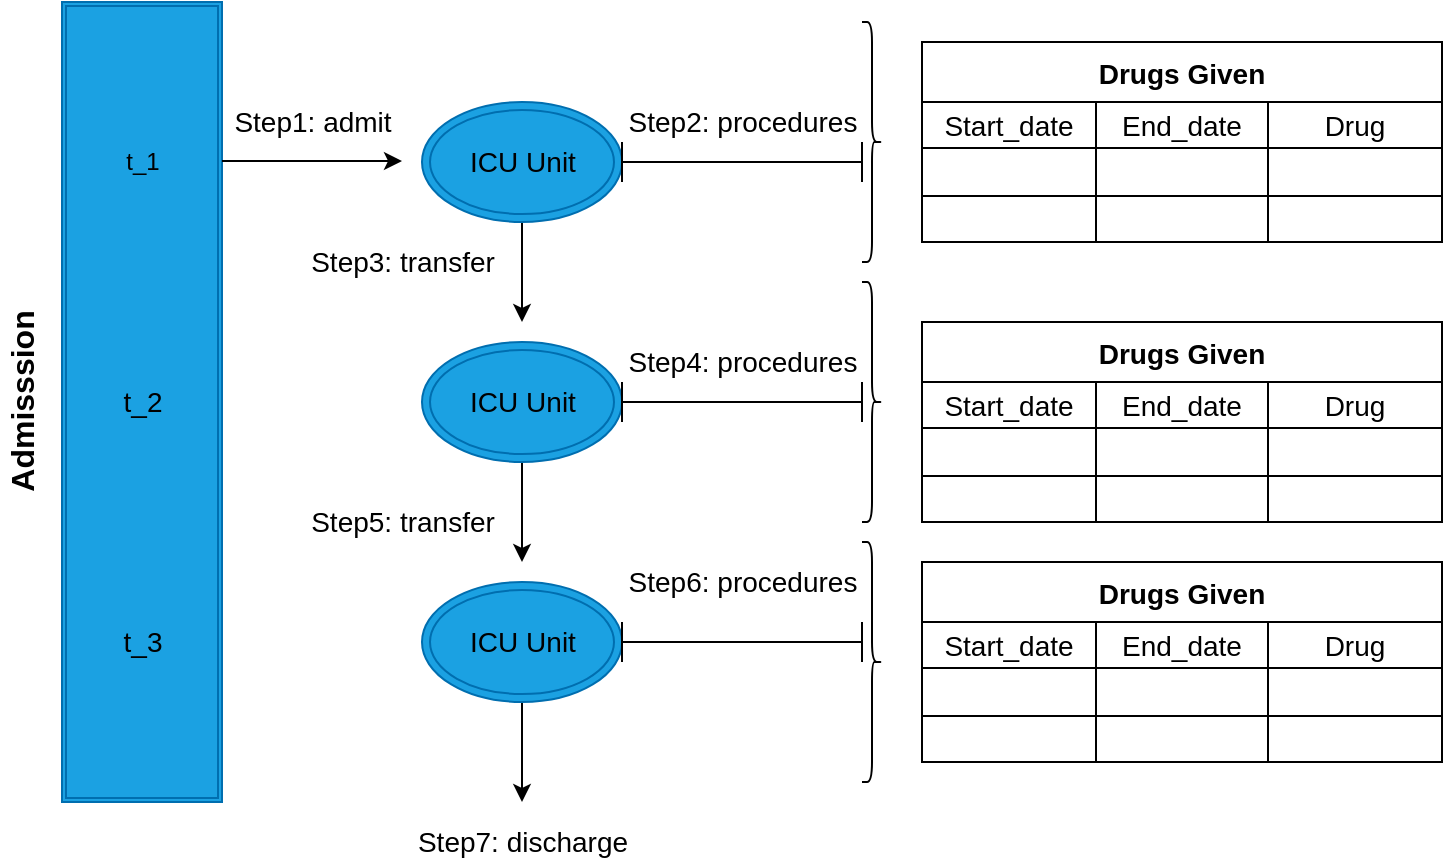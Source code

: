 <mxfile>
    <diagram id="6W3zWPO9bgxNv6p76w9L" name="data-logical-flow">
        <mxGraphModel dx="898" dy="300" grid="1" gridSize="10" guides="1" tooltips="1" connect="1" arrows="1" fold="1" page="1" pageScale="1" pageWidth="850" pageHeight="1100" background="none" math="0" shadow="0">
            <root>
                <mxCell id="7ryWAxXGk5FzE_vCHZx1-0"/>
                <mxCell id="7ryWAxXGk5FzE_vCHZx1-1" parent="7ryWAxXGk5FzE_vCHZx1-0"/>
                <mxCell id="GtAkHmeaPBVohz0T6Tli-0" value="" style="shape=ext;double=1;rounded=0;whiteSpace=wrap;html=1;fillColor=#1ba1e2;fontColor=#ffffff;strokeColor=#006EAF;" parent="7ryWAxXGk5FzE_vCHZx1-1" vertex="1">
                    <mxGeometry x="40" y="40" width="80" height="400" as="geometry"/>
                </mxCell>
                <mxCell id="GtAkHmeaPBVohz0T6Tli-46" style="edgeStyle=none;html=1;exitX=0.5;exitY=1;exitDx=0;exitDy=0;fontSize=14;" parent="7ryWAxXGk5FzE_vCHZx1-1" source="GtAkHmeaPBVohz0T6Tli-15" edge="1">
                    <mxGeometry relative="1" as="geometry">
                        <mxPoint x="270" y="200" as="targetPoint"/>
                    </mxGeometry>
                </mxCell>
                <mxCell id="GtAkHmeaPBVohz0T6Tli-15" value="" style="ellipse;shape=doubleEllipse;whiteSpace=wrap;html=1;fillColor=#1ba1e2;fontColor=#ffffff;strokeColor=#006EAF;" parent="7ryWAxXGk5FzE_vCHZx1-1" vertex="1">
                    <mxGeometry x="220" y="90" width="100" height="60" as="geometry"/>
                </mxCell>
                <mxCell id="GtAkHmeaPBVohz0T6Tli-47" style="edgeStyle=none;html=1;exitX=0.5;exitY=1;exitDx=0;exitDy=0;fontSize=14;" parent="7ryWAxXGk5FzE_vCHZx1-1" source="GtAkHmeaPBVohz0T6Tli-16" edge="1">
                    <mxGeometry relative="1" as="geometry">
                        <mxPoint x="270" y="320" as="targetPoint"/>
                    </mxGeometry>
                </mxCell>
                <mxCell id="GtAkHmeaPBVohz0T6Tli-16" value="" style="ellipse;shape=doubleEllipse;whiteSpace=wrap;html=1;fillColor=#1ba1e2;fontColor=#ffffff;strokeColor=#006EAF;" parent="7ryWAxXGk5FzE_vCHZx1-1" vertex="1">
                    <mxGeometry x="220" y="210" width="100" height="60" as="geometry"/>
                </mxCell>
                <mxCell id="GtAkHmeaPBVohz0T6Tli-139" style="edgeStyle=none;html=1;exitX=0.5;exitY=1;exitDx=0;exitDy=0;fontSize=14;" parent="7ryWAxXGk5FzE_vCHZx1-1" source="GtAkHmeaPBVohz0T6Tli-17" edge="1">
                    <mxGeometry relative="1" as="geometry">
                        <mxPoint x="270" y="440" as="targetPoint"/>
                    </mxGeometry>
                </mxCell>
                <mxCell id="GtAkHmeaPBVohz0T6Tli-17" value="" style="ellipse;shape=doubleEllipse;whiteSpace=wrap;html=1;fillColor=#1ba1e2;fontColor=#ffffff;strokeColor=#006EAF;" parent="7ryWAxXGk5FzE_vCHZx1-1" vertex="1">
                    <mxGeometry x="220" y="330" width="100" height="60" as="geometry"/>
                </mxCell>
                <mxCell id="GtAkHmeaPBVohz0T6Tli-18" value="" style="shape=curlyBracket;whiteSpace=wrap;html=1;rounded=1;flipH=1;size=0.5;" parent="7ryWAxXGk5FzE_vCHZx1-1" vertex="1">
                    <mxGeometry x="440" y="50" width="10" height="120" as="geometry"/>
                </mxCell>
                <mxCell id="GtAkHmeaPBVohz0T6Tli-23" value="ICU Unit" style="text;html=1;resizable=0;autosize=1;align=center;verticalAlign=middle;points=[];fillColor=none;strokeColor=none;rounded=0;fontSize=14;" parent="7ryWAxXGk5FzE_vCHZx1-1" vertex="1">
                    <mxGeometry x="235" y="110" width="70" height="20" as="geometry"/>
                </mxCell>
                <mxCell id="GtAkHmeaPBVohz0T6Tli-24" value="t_1" style="text;html=1;resizable=0;autosize=1;align=center;verticalAlign=middle;points=[];fillColor=none;strokeColor=none;rounded=0;" parent="7ryWAxXGk5FzE_vCHZx1-1" vertex="1">
                    <mxGeometry x="65" y="110" width="30" height="20" as="geometry"/>
                </mxCell>
                <mxCell id="GtAkHmeaPBVohz0T6Tli-25" value="Admisssion" style="text;html=1;resizable=0;autosize=1;align=center;verticalAlign=middle;points=[];fillColor=none;strokeColor=none;rounded=0;rotation=-90;fontStyle=1;fontSize=16;" parent="7ryWAxXGk5FzE_vCHZx1-1" vertex="1">
                    <mxGeometry x="-35" y="230" width="110" height="20" as="geometry"/>
                </mxCell>
                <mxCell id="GtAkHmeaPBVohz0T6Tli-28" value="ICU Unit" style="text;html=1;resizable=0;autosize=1;align=center;verticalAlign=middle;points=[];fillColor=none;strokeColor=none;rounded=0;fontSize=14;" parent="7ryWAxXGk5FzE_vCHZx1-1" vertex="1">
                    <mxGeometry x="235" y="230" width="70" height="20" as="geometry"/>
                </mxCell>
                <mxCell id="GtAkHmeaPBVohz0T6Tli-30" value="" style="shape=curlyBracket;whiteSpace=wrap;html=1;rounded=1;flipH=1;size=0.5;" parent="7ryWAxXGk5FzE_vCHZx1-1" vertex="1">
                    <mxGeometry x="440" y="180" width="10" height="120" as="geometry"/>
                </mxCell>
                <mxCell id="GtAkHmeaPBVohz0T6Tli-32" value="" style="shape=curlyBracket;whiteSpace=wrap;html=1;rounded=1;flipH=1;size=0.5;" parent="7ryWAxXGk5FzE_vCHZx1-1" vertex="1">
                    <mxGeometry x="440" y="310" width="10" height="120" as="geometry"/>
                </mxCell>
                <mxCell id="GtAkHmeaPBVohz0T6Tli-34" value="t_2" style="text;html=1;resizable=0;autosize=1;align=center;verticalAlign=middle;points=[];fillColor=none;strokeColor=none;rounded=0;fontSize=14;" parent="7ryWAxXGk5FzE_vCHZx1-1" vertex="1">
                    <mxGeometry x="65" y="230" width="30" height="20" as="geometry"/>
                </mxCell>
                <mxCell id="GtAkHmeaPBVohz0T6Tli-35" value="t_3" style="text;html=1;resizable=0;autosize=1;align=center;verticalAlign=middle;points=[];fillColor=none;strokeColor=none;rounded=0;fontSize=14;" parent="7ryWAxXGk5FzE_vCHZx1-1" vertex="1">
                    <mxGeometry x="65" y="350" width="30" height="20" as="geometry"/>
                </mxCell>
                <mxCell id="GtAkHmeaPBVohz0T6Tli-36" value="ICU Unit" style="text;html=1;resizable=0;autosize=1;align=center;verticalAlign=middle;points=[];fillColor=none;strokeColor=none;rounded=0;fontSize=14;" parent="7ryWAxXGk5FzE_vCHZx1-1" vertex="1">
                    <mxGeometry x="235" y="350" width="70" height="20" as="geometry"/>
                </mxCell>
                <mxCell id="GtAkHmeaPBVohz0T6Tli-37" value="Step1: admit" style="text;html=1;resizable=0;autosize=1;align=center;verticalAlign=middle;points=[];fillColor=none;strokeColor=none;rounded=0;fontSize=14;" parent="7ryWAxXGk5FzE_vCHZx1-1" vertex="1">
                    <mxGeometry x="120" y="90" width="90" height="20" as="geometry"/>
                </mxCell>
                <mxCell id="GtAkHmeaPBVohz0T6Tli-39" value="Step3: transfer" style="text;html=1;resizable=0;autosize=1;align=center;verticalAlign=middle;points=[];fillColor=none;strokeColor=none;rounded=0;fontSize=14;" parent="7ryWAxXGk5FzE_vCHZx1-1" vertex="1">
                    <mxGeometry x="155" y="160" width="110" height="20" as="geometry"/>
                </mxCell>
                <mxCell id="GtAkHmeaPBVohz0T6Tli-40" value="Step5: transfer" style="text;html=1;resizable=0;autosize=1;align=center;verticalAlign=middle;points=[];fillColor=none;strokeColor=none;rounded=0;fontSize=14;" parent="7ryWAxXGk5FzE_vCHZx1-1" vertex="1">
                    <mxGeometry x="155" y="290" width="110" height="20" as="geometry"/>
                </mxCell>
                <mxCell id="GtAkHmeaPBVohz0T6Tli-43" value="Step2: procedures" style="text;html=1;resizable=0;autosize=1;align=center;verticalAlign=middle;points=[];fillColor=none;strokeColor=none;rounded=0;fontSize=14;" parent="7ryWAxXGk5FzE_vCHZx1-1" vertex="1">
                    <mxGeometry x="315" y="90" width="130" height="20" as="geometry"/>
                </mxCell>
                <mxCell id="GtAkHmeaPBVohz0T6Tli-44" value="Step4: procedures" style="text;html=1;resizable=0;autosize=1;align=center;verticalAlign=middle;points=[];fillColor=none;strokeColor=none;rounded=0;fontSize=14;" parent="7ryWAxXGk5FzE_vCHZx1-1" vertex="1">
                    <mxGeometry x="315" y="210" width="130" height="20" as="geometry"/>
                </mxCell>
                <mxCell id="GtAkHmeaPBVohz0T6Tli-45" value="Step6: procedures" style="text;html=1;resizable=0;autosize=1;align=center;verticalAlign=middle;points=[];fillColor=none;strokeColor=none;rounded=0;fontSize=14;" parent="7ryWAxXGk5FzE_vCHZx1-1" vertex="1">
                    <mxGeometry x="315" y="320" width="130" height="20" as="geometry"/>
                </mxCell>
                <mxCell id="GtAkHmeaPBVohz0T6Tli-88" value="Drugs Given" style="shape=table;startSize=30;container=1;collapsible=0;childLayout=tableLayout;fontStyle=1;align=center;pointerEvents=1;fontSize=14;" parent="7ryWAxXGk5FzE_vCHZx1-1" vertex="1">
                    <mxGeometry x="470" y="60" width="260" height="100" as="geometry"/>
                </mxCell>
                <mxCell id="GtAkHmeaPBVohz0T6Tli-89" value="" style="shape=partialRectangle;html=1;whiteSpace=wrap;collapsible=0;dropTarget=0;pointerEvents=0;fillColor=none;top=0;left=0;bottom=0;right=0;points=[[0,0.5],[1,0.5]];portConstraint=eastwest;fontSize=14;" parent="GtAkHmeaPBVohz0T6Tli-88" vertex="1">
                    <mxGeometry y="30" width="260" height="23" as="geometry"/>
                </mxCell>
                <mxCell id="GtAkHmeaPBVohz0T6Tli-90" value="Start_date" style="shape=partialRectangle;html=1;whiteSpace=wrap;connectable=0;fillColor=none;top=0;left=0;bottom=0;right=0;overflow=hidden;pointerEvents=1;fontSize=14;" parent="GtAkHmeaPBVohz0T6Tli-89" vertex="1">
                    <mxGeometry width="87" height="23" as="geometry">
                        <mxRectangle width="87" height="23" as="alternateBounds"/>
                    </mxGeometry>
                </mxCell>
                <mxCell id="GtAkHmeaPBVohz0T6Tli-91" value="End_date" style="shape=partialRectangle;html=1;whiteSpace=wrap;connectable=0;fillColor=none;top=0;left=0;bottom=0;right=0;overflow=hidden;pointerEvents=1;fontSize=14;" parent="GtAkHmeaPBVohz0T6Tli-89" vertex="1">
                    <mxGeometry x="87" width="86" height="23" as="geometry">
                        <mxRectangle width="86" height="23" as="alternateBounds"/>
                    </mxGeometry>
                </mxCell>
                <mxCell id="GtAkHmeaPBVohz0T6Tli-92" value="Drug" style="shape=partialRectangle;html=1;whiteSpace=wrap;connectable=0;fillColor=none;top=0;left=0;bottom=0;right=0;overflow=hidden;pointerEvents=1;fontSize=14;" parent="GtAkHmeaPBVohz0T6Tli-89" vertex="1">
                    <mxGeometry x="173" width="87" height="23" as="geometry">
                        <mxRectangle width="87" height="23" as="alternateBounds"/>
                    </mxGeometry>
                </mxCell>
                <mxCell id="GtAkHmeaPBVohz0T6Tli-93" value="" style="shape=partialRectangle;html=1;whiteSpace=wrap;collapsible=0;dropTarget=0;pointerEvents=0;fillColor=none;top=0;left=0;bottom=0;right=0;points=[[0,0.5],[1,0.5]];portConstraint=eastwest;fontSize=14;" parent="GtAkHmeaPBVohz0T6Tli-88" vertex="1">
                    <mxGeometry y="53" width="260" height="24" as="geometry"/>
                </mxCell>
                <mxCell id="GtAkHmeaPBVohz0T6Tli-94" value="" style="shape=partialRectangle;html=1;whiteSpace=wrap;connectable=0;fillColor=none;top=0;left=0;bottom=0;right=0;overflow=hidden;pointerEvents=1;fontSize=14;" parent="GtAkHmeaPBVohz0T6Tli-93" vertex="1">
                    <mxGeometry width="87" height="24" as="geometry">
                        <mxRectangle width="87" height="24" as="alternateBounds"/>
                    </mxGeometry>
                </mxCell>
                <mxCell id="GtAkHmeaPBVohz0T6Tli-95" value="" style="shape=partialRectangle;html=1;whiteSpace=wrap;connectable=0;fillColor=none;top=0;left=0;bottom=0;right=0;overflow=hidden;pointerEvents=1;fontSize=14;" parent="GtAkHmeaPBVohz0T6Tli-93" vertex="1">
                    <mxGeometry x="87" width="86" height="24" as="geometry">
                        <mxRectangle width="86" height="24" as="alternateBounds"/>
                    </mxGeometry>
                </mxCell>
                <mxCell id="GtAkHmeaPBVohz0T6Tli-96" value="" style="shape=partialRectangle;html=1;whiteSpace=wrap;connectable=0;fillColor=none;top=0;left=0;bottom=0;right=0;overflow=hidden;pointerEvents=1;fontSize=14;" parent="GtAkHmeaPBVohz0T6Tli-93" vertex="1">
                    <mxGeometry x="173" width="87" height="24" as="geometry">
                        <mxRectangle width="87" height="24" as="alternateBounds"/>
                    </mxGeometry>
                </mxCell>
                <mxCell id="GtAkHmeaPBVohz0T6Tli-97" value="" style="shape=partialRectangle;html=1;whiteSpace=wrap;collapsible=0;dropTarget=0;pointerEvents=0;fillColor=none;top=0;left=0;bottom=0;right=0;points=[[0,0.5],[1,0.5]];portConstraint=eastwest;fontSize=14;" parent="GtAkHmeaPBVohz0T6Tli-88" vertex="1">
                    <mxGeometry y="77" width="260" height="23" as="geometry"/>
                </mxCell>
                <mxCell id="GtAkHmeaPBVohz0T6Tli-98" value="" style="shape=partialRectangle;html=1;whiteSpace=wrap;connectable=0;fillColor=none;top=0;left=0;bottom=0;right=0;overflow=hidden;pointerEvents=1;fontSize=14;" parent="GtAkHmeaPBVohz0T6Tli-97" vertex="1">
                    <mxGeometry width="87" height="23" as="geometry">
                        <mxRectangle width="87" height="23" as="alternateBounds"/>
                    </mxGeometry>
                </mxCell>
                <mxCell id="GtAkHmeaPBVohz0T6Tli-99" value="" style="shape=partialRectangle;html=1;whiteSpace=wrap;connectable=0;fillColor=none;top=0;left=0;bottom=0;right=0;overflow=hidden;pointerEvents=1;fontSize=14;" parent="GtAkHmeaPBVohz0T6Tli-97" vertex="1">
                    <mxGeometry x="87" width="86" height="23" as="geometry">
                        <mxRectangle width="86" height="23" as="alternateBounds"/>
                    </mxGeometry>
                </mxCell>
                <mxCell id="GtAkHmeaPBVohz0T6Tli-100" value="" style="shape=partialRectangle;html=1;whiteSpace=wrap;connectable=0;fillColor=none;top=0;left=0;bottom=0;right=0;overflow=hidden;pointerEvents=1;fontSize=14;" parent="GtAkHmeaPBVohz0T6Tli-97" vertex="1">
                    <mxGeometry x="173" width="87" height="23" as="geometry">
                        <mxRectangle width="87" height="23" as="alternateBounds"/>
                    </mxGeometry>
                </mxCell>
                <mxCell id="GtAkHmeaPBVohz0T6Tli-103" value="Drugs Given" style="shape=table;startSize=30;container=1;collapsible=0;childLayout=tableLayout;fontStyle=1;align=center;pointerEvents=1;fontSize=14;" parent="7ryWAxXGk5FzE_vCHZx1-1" vertex="1">
                    <mxGeometry x="470" y="200" width="260" height="100" as="geometry"/>
                </mxCell>
                <mxCell id="GtAkHmeaPBVohz0T6Tli-104" value="" style="shape=partialRectangle;html=1;whiteSpace=wrap;collapsible=0;dropTarget=0;pointerEvents=0;fillColor=none;top=0;left=0;bottom=0;right=0;points=[[0,0.5],[1,0.5]];portConstraint=eastwest;fontSize=14;" parent="GtAkHmeaPBVohz0T6Tli-103" vertex="1">
                    <mxGeometry y="30" width="260" height="23" as="geometry"/>
                </mxCell>
                <mxCell id="GtAkHmeaPBVohz0T6Tli-105" value="Start_date" style="shape=partialRectangle;html=1;whiteSpace=wrap;connectable=0;fillColor=none;top=0;left=0;bottom=0;right=0;overflow=hidden;pointerEvents=1;fontSize=14;" parent="GtAkHmeaPBVohz0T6Tli-104" vertex="1">
                    <mxGeometry width="87" height="23" as="geometry">
                        <mxRectangle width="87" height="23" as="alternateBounds"/>
                    </mxGeometry>
                </mxCell>
                <mxCell id="GtAkHmeaPBVohz0T6Tli-106" value="End_date" style="shape=partialRectangle;html=1;whiteSpace=wrap;connectable=0;fillColor=none;top=0;left=0;bottom=0;right=0;overflow=hidden;pointerEvents=1;fontSize=14;" parent="GtAkHmeaPBVohz0T6Tli-104" vertex="1">
                    <mxGeometry x="87" width="86" height="23" as="geometry">
                        <mxRectangle width="86" height="23" as="alternateBounds"/>
                    </mxGeometry>
                </mxCell>
                <mxCell id="GtAkHmeaPBVohz0T6Tli-107" value="Drug" style="shape=partialRectangle;html=1;whiteSpace=wrap;connectable=0;fillColor=none;top=0;left=0;bottom=0;right=0;overflow=hidden;pointerEvents=1;fontSize=14;" parent="GtAkHmeaPBVohz0T6Tli-104" vertex="1">
                    <mxGeometry x="173" width="87" height="23" as="geometry">
                        <mxRectangle width="87" height="23" as="alternateBounds"/>
                    </mxGeometry>
                </mxCell>
                <mxCell id="GtAkHmeaPBVohz0T6Tli-108" value="" style="shape=partialRectangle;html=1;whiteSpace=wrap;collapsible=0;dropTarget=0;pointerEvents=0;fillColor=none;top=0;left=0;bottom=0;right=0;points=[[0,0.5],[1,0.5]];portConstraint=eastwest;fontSize=14;" parent="GtAkHmeaPBVohz0T6Tli-103" vertex="1">
                    <mxGeometry y="53" width="260" height="24" as="geometry"/>
                </mxCell>
                <mxCell id="GtAkHmeaPBVohz0T6Tli-109" value="" style="shape=partialRectangle;html=1;whiteSpace=wrap;connectable=0;fillColor=none;top=0;left=0;bottom=0;right=0;overflow=hidden;pointerEvents=1;fontSize=14;" parent="GtAkHmeaPBVohz0T6Tli-108" vertex="1">
                    <mxGeometry width="87" height="24" as="geometry">
                        <mxRectangle width="87" height="24" as="alternateBounds"/>
                    </mxGeometry>
                </mxCell>
                <mxCell id="GtAkHmeaPBVohz0T6Tli-110" value="" style="shape=partialRectangle;html=1;whiteSpace=wrap;connectable=0;fillColor=none;top=0;left=0;bottom=0;right=0;overflow=hidden;pointerEvents=1;fontSize=14;" parent="GtAkHmeaPBVohz0T6Tli-108" vertex="1">
                    <mxGeometry x="87" width="86" height="24" as="geometry">
                        <mxRectangle width="86" height="24" as="alternateBounds"/>
                    </mxGeometry>
                </mxCell>
                <mxCell id="GtAkHmeaPBVohz0T6Tli-111" value="" style="shape=partialRectangle;html=1;whiteSpace=wrap;connectable=0;fillColor=none;top=0;left=0;bottom=0;right=0;overflow=hidden;pointerEvents=1;fontSize=14;" parent="GtAkHmeaPBVohz0T6Tli-108" vertex="1">
                    <mxGeometry x="173" width="87" height="24" as="geometry">
                        <mxRectangle width="87" height="24" as="alternateBounds"/>
                    </mxGeometry>
                </mxCell>
                <mxCell id="GtAkHmeaPBVohz0T6Tli-112" value="" style="shape=partialRectangle;html=1;whiteSpace=wrap;collapsible=0;dropTarget=0;pointerEvents=0;fillColor=none;top=0;left=0;bottom=0;right=0;points=[[0,0.5],[1,0.5]];portConstraint=eastwest;fontSize=14;" parent="GtAkHmeaPBVohz0T6Tli-103" vertex="1">
                    <mxGeometry y="77" width="260" height="23" as="geometry"/>
                </mxCell>
                <mxCell id="GtAkHmeaPBVohz0T6Tli-113" value="" style="shape=partialRectangle;html=1;whiteSpace=wrap;connectable=0;fillColor=none;top=0;left=0;bottom=0;right=0;overflow=hidden;pointerEvents=1;fontSize=14;" parent="GtAkHmeaPBVohz0T6Tli-112" vertex="1">
                    <mxGeometry width="87" height="23" as="geometry">
                        <mxRectangle width="87" height="23" as="alternateBounds"/>
                    </mxGeometry>
                </mxCell>
                <mxCell id="GtAkHmeaPBVohz0T6Tli-114" value="" style="shape=partialRectangle;html=1;whiteSpace=wrap;connectable=0;fillColor=none;top=0;left=0;bottom=0;right=0;overflow=hidden;pointerEvents=1;fontSize=14;" parent="GtAkHmeaPBVohz0T6Tli-112" vertex="1">
                    <mxGeometry x="87" width="86" height="23" as="geometry">
                        <mxRectangle width="86" height="23" as="alternateBounds"/>
                    </mxGeometry>
                </mxCell>
                <mxCell id="GtAkHmeaPBVohz0T6Tli-115" value="" style="shape=partialRectangle;html=1;whiteSpace=wrap;connectable=0;fillColor=none;top=0;left=0;bottom=0;right=0;overflow=hidden;pointerEvents=1;fontSize=14;" parent="GtAkHmeaPBVohz0T6Tli-112" vertex="1">
                    <mxGeometry x="173" width="87" height="23" as="geometry">
                        <mxRectangle width="87" height="23" as="alternateBounds"/>
                    </mxGeometry>
                </mxCell>
                <mxCell id="GtAkHmeaPBVohz0T6Tli-116" value="" style="endArrow=classic;html=1;fontSize=14;" parent="7ryWAxXGk5FzE_vCHZx1-1" edge="1">
                    <mxGeometry width="50" height="50" relative="1" as="geometry">
                        <mxPoint x="120" y="119.5" as="sourcePoint"/>
                        <mxPoint x="210" y="119.5" as="targetPoint"/>
                    </mxGeometry>
                </mxCell>
                <mxCell id="GtAkHmeaPBVohz0T6Tli-117" value="Drugs Given" style="shape=table;startSize=30;container=1;collapsible=0;childLayout=tableLayout;fontStyle=1;align=center;pointerEvents=1;fontSize=14;" parent="7ryWAxXGk5FzE_vCHZx1-1" vertex="1">
                    <mxGeometry x="470" y="320" width="260" height="100" as="geometry"/>
                </mxCell>
                <mxCell id="GtAkHmeaPBVohz0T6Tli-118" value="" style="shape=partialRectangle;html=1;whiteSpace=wrap;collapsible=0;dropTarget=0;pointerEvents=0;fillColor=none;top=0;left=0;bottom=0;right=0;points=[[0,0.5],[1,0.5]];portConstraint=eastwest;fontSize=14;" parent="GtAkHmeaPBVohz0T6Tli-117" vertex="1">
                    <mxGeometry y="30" width="260" height="23" as="geometry"/>
                </mxCell>
                <mxCell id="GtAkHmeaPBVohz0T6Tli-119" value="Start_date" style="shape=partialRectangle;html=1;whiteSpace=wrap;connectable=0;fillColor=none;top=0;left=0;bottom=0;right=0;overflow=hidden;pointerEvents=1;fontSize=14;" parent="GtAkHmeaPBVohz0T6Tli-118" vertex="1">
                    <mxGeometry width="87" height="23" as="geometry">
                        <mxRectangle width="87" height="23" as="alternateBounds"/>
                    </mxGeometry>
                </mxCell>
                <mxCell id="GtAkHmeaPBVohz0T6Tli-120" value="End_date" style="shape=partialRectangle;html=1;whiteSpace=wrap;connectable=0;fillColor=none;top=0;left=0;bottom=0;right=0;overflow=hidden;pointerEvents=1;fontSize=14;" parent="GtAkHmeaPBVohz0T6Tli-118" vertex="1">
                    <mxGeometry x="87" width="86" height="23" as="geometry">
                        <mxRectangle width="86" height="23" as="alternateBounds"/>
                    </mxGeometry>
                </mxCell>
                <mxCell id="GtAkHmeaPBVohz0T6Tli-121" value="Drug" style="shape=partialRectangle;html=1;whiteSpace=wrap;connectable=0;fillColor=none;top=0;left=0;bottom=0;right=0;overflow=hidden;pointerEvents=1;fontSize=14;" parent="GtAkHmeaPBVohz0T6Tli-118" vertex="1">
                    <mxGeometry x="173" width="87" height="23" as="geometry">
                        <mxRectangle width="87" height="23" as="alternateBounds"/>
                    </mxGeometry>
                </mxCell>
                <mxCell id="GtAkHmeaPBVohz0T6Tli-122" value="" style="shape=partialRectangle;html=1;whiteSpace=wrap;collapsible=0;dropTarget=0;pointerEvents=0;fillColor=none;top=0;left=0;bottom=0;right=0;points=[[0,0.5],[1,0.5]];portConstraint=eastwest;fontSize=14;" parent="GtAkHmeaPBVohz0T6Tli-117" vertex="1">
                    <mxGeometry y="53" width="260" height="24" as="geometry"/>
                </mxCell>
                <mxCell id="GtAkHmeaPBVohz0T6Tli-123" value="" style="shape=partialRectangle;html=1;whiteSpace=wrap;connectable=0;fillColor=none;top=0;left=0;bottom=0;right=0;overflow=hidden;pointerEvents=1;fontSize=14;" parent="GtAkHmeaPBVohz0T6Tli-122" vertex="1">
                    <mxGeometry width="87" height="24" as="geometry">
                        <mxRectangle width="87" height="24" as="alternateBounds"/>
                    </mxGeometry>
                </mxCell>
                <mxCell id="GtAkHmeaPBVohz0T6Tli-124" value="" style="shape=partialRectangle;html=1;whiteSpace=wrap;connectable=0;fillColor=none;top=0;left=0;bottom=0;right=0;overflow=hidden;pointerEvents=1;fontSize=14;" parent="GtAkHmeaPBVohz0T6Tli-122" vertex="1">
                    <mxGeometry x="87" width="86" height="24" as="geometry">
                        <mxRectangle width="86" height="24" as="alternateBounds"/>
                    </mxGeometry>
                </mxCell>
                <mxCell id="GtAkHmeaPBVohz0T6Tli-125" value="" style="shape=partialRectangle;html=1;whiteSpace=wrap;connectable=0;fillColor=none;top=0;left=0;bottom=0;right=0;overflow=hidden;pointerEvents=1;fontSize=14;" parent="GtAkHmeaPBVohz0T6Tli-122" vertex="1">
                    <mxGeometry x="173" width="87" height="24" as="geometry">
                        <mxRectangle width="87" height="24" as="alternateBounds"/>
                    </mxGeometry>
                </mxCell>
                <mxCell id="GtAkHmeaPBVohz0T6Tli-126" value="" style="shape=partialRectangle;html=1;whiteSpace=wrap;collapsible=0;dropTarget=0;pointerEvents=0;fillColor=none;top=0;left=0;bottom=0;right=0;points=[[0,0.5],[1,0.5]];portConstraint=eastwest;fontSize=14;" parent="GtAkHmeaPBVohz0T6Tli-117" vertex="1">
                    <mxGeometry y="77" width="260" height="23" as="geometry"/>
                </mxCell>
                <mxCell id="GtAkHmeaPBVohz0T6Tli-127" value="" style="shape=partialRectangle;html=1;whiteSpace=wrap;connectable=0;fillColor=none;top=0;left=0;bottom=0;right=0;overflow=hidden;pointerEvents=1;fontSize=14;" parent="GtAkHmeaPBVohz0T6Tli-126" vertex="1">
                    <mxGeometry width="87" height="23" as="geometry">
                        <mxRectangle width="87" height="23" as="alternateBounds"/>
                    </mxGeometry>
                </mxCell>
                <mxCell id="GtAkHmeaPBVohz0T6Tli-128" value="" style="shape=partialRectangle;html=1;whiteSpace=wrap;connectable=0;fillColor=none;top=0;left=0;bottom=0;right=0;overflow=hidden;pointerEvents=1;fontSize=14;" parent="GtAkHmeaPBVohz0T6Tli-126" vertex="1">
                    <mxGeometry x="87" width="86" height="23" as="geometry">
                        <mxRectangle width="86" height="23" as="alternateBounds"/>
                    </mxGeometry>
                </mxCell>
                <mxCell id="GtAkHmeaPBVohz0T6Tli-129" value="" style="shape=partialRectangle;html=1;whiteSpace=wrap;connectable=0;fillColor=none;top=0;left=0;bottom=0;right=0;overflow=hidden;pointerEvents=1;fontSize=14;" parent="GtAkHmeaPBVohz0T6Tli-126" vertex="1">
                    <mxGeometry x="173" width="87" height="23" as="geometry">
                        <mxRectangle width="87" height="23" as="alternateBounds"/>
                    </mxGeometry>
                </mxCell>
                <mxCell id="GtAkHmeaPBVohz0T6Tli-132" value="" style="shape=crossbar;whiteSpace=wrap;html=1;rounded=1;fontSize=14;" parent="7ryWAxXGk5FzE_vCHZx1-1" vertex="1">
                    <mxGeometry x="320" y="110" width="120" height="20" as="geometry"/>
                </mxCell>
                <mxCell id="GtAkHmeaPBVohz0T6Tli-133" value="" style="shape=crossbar;whiteSpace=wrap;html=1;rounded=1;fontSize=14;" parent="7ryWAxXGk5FzE_vCHZx1-1" vertex="1">
                    <mxGeometry x="320" y="230" width="120" height="20" as="geometry"/>
                </mxCell>
                <mxCell id="GtAkHmeaPBVohz0T6Tli-135" value="" style="shape=crossbar;whiteSpace=wrap;html=1;rounded=1;fontSize=14;" parent="7ryWAxXGk5FzE_vCHZx1-1" vertex="1">
                    <mxGeometry x="320" y="350" width="120" height="20" as="geometry"/>
                </mxCell>
                <mxCell id="GtAkHmeaPBVohz0T6Tli-140" value="Step7: discharge" style="text;html=1;resizable=0;autosize=1;align=center;verticalAlign=middle;points=[];fillColor=none;strokeColor=none;rounded=0;fontSize=14;" parent="7ryWAxXGk5FzE_vCHZx1-1" vertex="1">
                    <mxGeometry x="210" y="450" width="120" height="20" as="geometry"/>
                </mxCell>
            </root>
        </mxGraphModel>
    </diagram>
    <diagram id="kPYEUf-QaxXd9xS04Okh" name="model-logical-flow">
        <mxGraphModel dx="1113" dy="415" grid="1" gridSize="10" guides="1" tooltips="1" connect="1" arrows="1" fold="1" page="1" pageScale="1" pageWidth="850" pageHeight="1100" background="none" math="0" shadow="0">
            <root>
                <mxCell id="4x80Ldbw9CpgDFg0SE-S-0"/>
                <mxCell id="4x80Ldbw9CpgDFg0SE-S-1" parent="4x80Ldbw9CpgDFg0SE-S-0"/>
                <mxCell id="4x80Ldbw9CpgDFg0SE-S-13" value="Patient " style="shape=table;startSize=30;container=1;collapsible=0;childLayout=tableLayout;sketch=1;fillColor=#0050ef;fontColor=#ffffff;strokeColor=#001DBC;" parent="4x80Ldbw9CpgDFg0SE-S-1" vertex="1">
                    <mxGeometry x="270" y="40" width="370" height="230" as="geometry"/>
                </mxCell>
                <mxCell id="4x80Ldbw9CpgDFg0SE-S-14" value="" style="shape=partialRectangle;collapsible=0;dropTarget=0;pointerEvents=0;fillColor=none;top=0;left=0;bottom=0;right=0;points=[[0,0.5],[1,0.5]];portConstraint=eastwest;sketch=1;" parent="4x80Ldbw9CpgDFg0SE-S-13" vertex="1">
                    <mxGeometry y="30" width="370" height="67" as="geometry"/>
                </mxCell>
                <mxCell id="4x80Ldbw9CpgDFg0SE-S-15" value="t_1:&amp;nbsp; ICU Unit" style="shape=partialRectangle;html=1;whiteSpace=wrap;connectable=0;overflow=hidden;fillColor=none;top=0;left=0;bottom=0;right=0;pointerEvents=1;sketch=1;" parent="4x80Ldbw9CpgDFg0SE-S-14" vertex="1">
                    <mxGeometry width="123" height="67" as="geometry">
                        <mxRectangle width="123" height="67" as="alternateBounds"/>
                    </mxGeometry>
                </mxCell>
                <mxCell id="4x80Ldbw9CpgDFg0SE-S-16" value="Features" style="shape=partialRectangle;html=1;whiteSpace=wrap;connectable=0;overflow=hidden;fillColor=none;top=0;left=0;bottom=0;right=0;pointerEvents=1;sketch=1;" parent="4x80Ldbw9CpgDFg0SE-S-14" vertex="1">
                    <mxGeometry x="123" width="124" height="67" as="geometry">
                        <mxRectangle width="124" height="67" as="alternateBounds"/>
                    </mxGeometry>
                </mxCell>
                <mxCell id="4x80Ldbw9CpgDFg0SE-S-17" value="Drugs Given" style="shape=partialRectangle;html=1;whiteSpace=wrap;connectable=0;overflow=hidden;fillColor=none;top=0;left=0;bottom=0;right=0;pointerEvents=1;sketch=1;" parent="4x80Ldbw9CpgDFg0SE-S-14" vertex="1">
                    <mxGeometry x="247" width="123" height="67" as="geometry">
                        <mxRectangle width="123" height="67" as="alternateBounds"/>
                    </mxGeometry>
                </mxCell>
                <mxCell id="4x80Ldbw9CpgDFg0SE-S-18" value="" style="shape=partialRectangle;collapsible=0;dropTarget=0;pointerEvents=0;fillColor=none;top=0;left=0;bottom=0;right=0;points=[[0,0.5],[1,0.5]];portConstraint=eastwest;sketch=1;" parent="4x80Ldbw9CpgDFg0SE-S-13" vertex="1">
                    <mxGeometry y="97" width="370" height="66" as="geometry"/>
                </mxCell>
                <mxCell id="4x80Ldbw9CpgDFg0SE-S-19" value="t_2: ICU Unit" style="shape=partialRectangle;html=1;whiteSpace=wrap;connectable=0;overflow=hidden;fillColor=none;top=0;left=0;bottom=0;right=0;pointerEvents=1;sketch=1;" parent="4x80Ldbw9CpgDFg0SE-S-18" vertex="1">
                    <mxGeometry width="123" height="66" as="geometry">
                        <mxRectangle width="123" height="66" as="alternateBounds"/>
                    </mxGeometry>
                </mxCell>
                <mxCell id="4x80Ldbw9CpgDFg0SE-S-20" value="Features" style="shape=partialRectangle;html=1;whiteSpace=wrap;connectable=0;overflow=hidden;fillColor=none;top=0;left=0;bottom=0;right=0;pointerEvents=1;sketch=1;" parent="4x80Ldbw9CpgDFg0SE-S-18" vertex="1">
                    <mxGeometry x="123" width="124" height="66" as="geometry">
                        <mxRectangle width="124" height="66" as="alternateBounds"/>
                    </mxGeometry>
                </mxCell>
                <mxCell id="4x80Ldbw9CpgDFg0SE-S-21" value="Drugs Given" style="shape=partialRectangle;html=1;whiteSpace=wrap;connectable=0;overflow=hidden;fillColor=none;top=0;left=0;bottom=0;right=0;pointerEvents=1;sketch=1;" parent="4x80Ldbw9CpgDFg0SE-S-18" vertex="1">
                    <mxGeometry x="247" width="123" height="66" as="geometry">
                        <mxRectangle width="123" height="66" as="alternateBounds"/>
                    </mxGeometry>
                </mxCell>
                <mxCell id="4x80Ldbw9CpgDFg0SE-S-22" value="" style="shape=partialRectangle;collapsible=0;dropTarget=0;pointerEvents=0;fillColor=none;top=0;left=0;bottom=0;right=0;points=[[0,0.5],[1,0.5]];portConstraint=eastwest;sketch=1;" parent="4x80Ldbw9CpgDFg0SE-S-13" vertex="1">
                    <mxGeometry y="163" width="370" height="67" as="geometry"/>
                </mxCell>
                <mxCell id="4x80Ldbw9CpgDFg0SE-S-23" value="t_3: ICU Unit" style="shape=partialRectangle;html=1;whiteSpace=wrap;connectable=0;overflow=hidden;fillColor=none;top=0;left=0;bottom=0;right=0;pointerEvents=1;sketch=1;" parent="4x80Ldbw9CpgDFg0SE-S-22" vertex="1">
                    <mxGeometry width="123" height="67" as="geometry">
                        <mxRectangle width="123" height="67" as="alternateBounds"/>
                    </mxGeometry>
                </mxCell>
                <mxCell id="4x80Ldbw9CpgDFg0SE-S-24" value="Features" style="shape=partialRectangle;html=1;whiteSpace=wrap;connectable=0;overflow=hidden;fillColor=none;top=0;left=0;bottom=0;right=0;pointerEvents=1;sketch=1;" parent="4x80Ldbw9CpgDFg0SE-S-22" vertex="1">
                    <mxGeometry x="123" width="124" height="67" as="geometry">
                        <mxRectangle width="124" height="67" as="alternateBounds"/>
                    </mxGeometry>
                </mxCell>
                <mxCell id="4x80Ldbw9CpgDFg0SE-S-25" value="Drugs Given" style="shape=partialRectangle;html=1;whiteSpace=wrap;connectable=0;overflow=hidden;fillColor=none;top=0;left=0;bottom=0;right=0;pointerEvents=1;sketch=1;" parent="4x80Ldbw9CpgDFg0SE-S-22" vertex="1">
                    <mxGeometry x="247" width="123" height="67" as="geometry">
                        <mxRectangle width="123" height="67" as="alternateBounds"/>
                    </mxGeometry>
                </mxCell>
                <mxCell id="Zzj57cpVAFLNGXkElkiQ-16" value="" style="curved=1;endArrow=classic;html=1;sketch=1;exitX=-0.005;exitY=0.617;exitDx=0;exitDy=0;exitPerimeter=0;" parent="4x80Ldbw9CpgDFg0SE-S-1" source="4x80Ldbw9CpgDFg0SE-S-14" edge="1">
                    <mxGeometry width="50" height="50" relative="1" as="geometry">
                        <mxPoint x="260" y="90" as="sourcePoint"/>
                        <mxPoint x="260" y="170" as="targetPoint"/>
                        <Array as="points">
                            <mxPoint x="190" y="100"/>
                        </Array>
                    </mxGeometry>
                </mxCell>
                <mxCell id="Zzj57cpVAFLNGXkElkiQ-17" value="" style="curved=1;endArrow=classic;html=1;sketch=1;exitX=-0.005;exitY=0.617;exitDx=0;exitDy=0;exitPerimeter=0;" parent="4x80Ldbw9CpgDFg0SE-S-1" edge="1">
                    <mxGeometry width="50" height="50" relative="1" as="geometry">
                        <mxPoint x="258.15" y="181.339" as="sourcePoint"/>
                        <mxPoint x="250" y="240" as="targetPoint"/>
                        <Array as="points">
                            <mxPoint x="180" y="170"/>
                        </Array>
                    </mxGeometry>
                </mxCell>
            </root>
        </mxGraphModel>
    </diagram>
    <diagram id="obo6f8vcw2ZE0TzNYwZ1" name="rnn-input-initial">
        <mxGraphModel dx="1963" dy="415" grid="1" gridSize="10" guides="1" tooltips="1" connect="1" arrows="1" fold="1" page="1" pageScale="1" pageWidth="850" pageHeight="1100" background="#ffffff" math="0" shadow="0">
            <root>
                <mxCell id="QS4Drok9mOWs24paeTdG-0"/>
                <mxCell id="QS4Drok9mOWs24paeTdG-1" parent="QS4Drok9mOWs24paeTdG-0"/>
                <mxCell id="1mE4GKevzYRWsdsXhcsj-16" value="" style="shape=table;startSize=0;container=1;collapsible=0;childLayout=tableLayout;fillColor=#647687;fontColor=#ffffff;strokeColor=#314354;" parent="QS4Drok9mOWs24paeTdG-1" vertex="1">
                    <mxGeometry x="160" y="30" width="444" height="160" as="geometry"/>
                </mxCell>
                <mxCell id="1mE4GKevzYRWsdsXhcsj-17" value="" style="shape=partialRectangle;collapsible=0;dropTarget=0;pointerEvents=0;fillColor=none;top=0;left=0;bottom=0;right=0;points=[[0,0.5],[1,0.5]];portConstraint=eastwest;" parent="1mE4GKevzYRWsdsXhcsj-16" vertex="1">
                    <mxGeometry width="444" height="40" as="geometry"/>
                </mxCell>
                <mxCell id="1mE4GKevzYRWsdsXhcsj-41" value="Patient_ID" style="shape=partialRectangle;html=1;whiteSpace=wrap;connectable=0;overflow=hidden;fillColor=none;top=0;left=0;bottom=0;right=0;pointerEvents=1;" parent="1mE4GKevzYRWsdsXhcsj-17" vertex="1">
                    <mxGeometry width="74" height="40" as="geometry">
                        <mxRectangle width="74" height="40" as="alternateBounds"/>
                    </mxGeometry>
                </mxCell>
                <mxCell id="1mE4GKevzYRWsdsXhcsj-18" value="Time_step" style="shape=partialRectangle;html=1;whiteSpace=wrap;connectable=0;overflow=hidden;fillColor=none;top=0;left=0;bottom=0;right=0;pointerEvents=1;" parent="1mE4GKevzYRWsdsXhcsj-17" vertex="1">
                    <mxGeometry x="74" width="74" height="40" as="geometry">
                        <mxRectangle width="74" height="40" as="alternateBounds"/>
                    </mxGeometry>
                </mxCell>
                <mxCell id="1mE4GKevzYRWsdsXhcsj-19" value="Drug" style="shape=partialRectangle;html=1;whiteSpace=wrap;connectable=0;overflow=hidden;fillColor=none;top=0;left=0;bottom=0;right=0;pointerEvents=1;" parent="1mE4GKevzYRWsdsXhcsj-17" vertex="1">
                    <mxGeometry x="148" width="74" height="40" as="geometry">
                        <mxRectangle width="74" height="40" as="alternateBounds"/>
                    </mxGeometry>
                </mxCell>
                <mxCell id="1mE4GKevzYRWsdsXhcsj-20" value="Feature_1" style="shape=partialRectangle;html=1;whiteSpace=wrap;connectable=0;overflow=hidden;fillColor=none;top=0;left=0;bottom=0;right=0;pointerEvents=1;" parent="1mE4GKevzYRWsdsXhcsj-17" vertex="1">
                    <mxGeometry x="222" width="74" height="40" as="geometry">
                        <mxRectangle width="74" height="40" as="alternateBounds"/>
                    </mxGeometry>
                </mxCell>
                <mxCell id="1mE4GKevzYRWsdsXhcsj-21" value="Feature_2" style="shape=partialRectangle;html=1;whiteSpace=wrap;connectable=0;overflow=hidden;fillColor=none;top=0;left=0;bottom=0;right=0;pointerEvents=1;" parent="1mE4GKevzYRWsdsXhcsj-17" vertex="1">
                    <mxGeometry x="296" width="74" height="40" as="geometry">
                        <mxRectangle width="74" height="40" as="alternateBounds"/>
                    </mxGeometry>
                </mxCell>
                <mxCell id="1mE4GKevzYRWsdsXhcsj-37" value="Care_Unit" style="shape=partialRectangle;html=1;whiteSpace=wrap;connectable=0;overflow=hidden;fillColor=none;top=0;left=0;bottom=0;right=0;pointerEvents=1;" parent="1mE4GKevzYRWsdsXhcsj-17" vertex="1">
                    <mxGeometry x="370" width="74" height="40" as="geometry">
                        <mxRectangle width="74" height="40" as="alternateBounds"/>
                    </mxGeometry>
                </mxCell>
                <mxCell id="1mE4GKevzYRWsdsXhcsj-22" value="" style="shape=partialRectangle;collapsible=0;dropTarget=0;pointerEvents=0;fillColor=none;top=0;left=0;bottom=0;right=0;points=[[0,0.5],[1,0.5]];portConstraint=eastwest;" parent="1mE4GKevzYRWsdsXhcsj-16" vertex="1">
                    <mxGeometry y="40" width="444" height="40" as="geometry"/>
                </mxCell>
                <mxCell id="1mE4GKevzYRWsdsXhcsj-42" value="1" style="shape=partialRectangle;html=1;whiteSpace=wrap;connectable=0;overflow=hidden;fillColor=none;top=0;left=0;bottom=0;right=0;pointerEvents=1;" parent="1mE4GKevzYRWsdsXhcsj-22" vertex="1">
                    <mxGeometry width="74" height="40" as="geometry">
                        <mxRectangle width="74" height="40" as="alternateBounds"/>
                    </mxGeometry>
                </mxCell>
                <mxCell id="1mE4GKevzYRWsdsXhcsj-23" value="t1" style="shape=partialRectangle;html=1;whiteSpace=wrap;connectable=0;overflow=hidden;fillColor=none;top=0;left=0;bottom=0;right=0;pointerEvents=1;" parent="1mE4GKevzYRWsdsXhcsj-22" vertex="1">
                    <mxGeometry x="74" width="74" height="40" as="geometry">
                        <mxRectangle width="74" height="40" as="alternateBounds"/>
                    </mxGeometry>
                </mxCell>
                <mxCell id="1mE4GKevzYRWsdsXhcsj-24" value="[d_1,...,d_n]" style="shape=partialRectangle;html=1;whiteSpace=wrap;connectable=0;overflow=hidden;fillColor=none;top=0;left=0;bottom=0;right=0;pointerEvents=1;" parent="1mE4GKevzYRWsdsXhcsj-22" vertex="1">
                    <mxGeometry x="148" width="74" height="40" as="geometry">
                        <mxRectangle width="74" height="40" as="alternateBounds"/>
                    </mxGeometry>
                </mxCell>
                <mxCell id="1mE4GKevzYRWsdsXhcsj-25" value="" style="shape=partialRectangle;html=1;whiteSpace=wrap;connectable=0;overflow=hidden;fillColor=none;top=0;left=0;bottom=0;right=0;pointerEvents=1;" parent="1mE4GKevzYRWsdsXhcsj-22" vertex="1">
                    <mxGeometry x="222" width="74" height="40" as="geometry">
                        <mxRectangle width="74" height="40" as="alternateBounds"/>
                    </mxGeometry>
                </mxCell>
                <mxCell id="1mE4GKevzYRWsdsXhcsj-26" value="" style="shape=partialRectangle;html=1;whiteSpace=wrap;connectable=0;overflow=hidden;fillColor=none;top=0;left=0;bottom=0;right=0;pointerEvents=1;" parent="1mE4GKevzYRWsdsXhcsj-22" vertex="1">
                    <mxGeometry x="296" width="74" height="40" as="geometry">
                        <mxRectangle width="74" height="40" as="alternateBounds"/>
                    </mxGeometry>
                </mxCell>
                <mxCell id="1mE4GKevzYRWsdsXhcsj-38" value="A" style="shape=partialRectangle;html=1;whiteSpace=wrap;connectable=0;overflow=hidden;fillColor=none;top=0;left=0;bottom=0;right=0;pointerEvents=1;" parent="1mE4GKevzYRWsdsXhcsj-22" vertex="1">
                    <mxGeometry x="370" width="74" height="40" as="geometry">
                        <mxRectangle width="74" height="40" as="alternateBounds"/>
                    </mxGeometry>
                </mxCell>
                <mxCell id="1mE4GKevzYRWsdsXhcsj-27" value="" style="shape=partialRectangle;collapsible=0;dropTarget=0;pointerEvents=0;fillColor=none;top=0;left=0;bottom=0;right=0;points=[[0,0.5],[1,0.5]];portConstraint=eastwest;" parent="1mE4GKevzYRWsdsXhcsj-16" vertex="1">
                    <mxGeometry y="80" width="444" height="40" as="geometry"/>
                </mxCell>
                <mxCell id="1mE4GKevzYRWsdsXhcsj-43" value="1" style="shape=partialRectangle;html=1;whiteSpace=wrap;connectable=0;overflow=hidden;fillColor=none;top=0;left=0;bottom=0;right=0;pointerEvents=1;" parent="1mE4GKevzYRWsdsXhcsj-27" vertex="1">
                    <mxGeometry width="74" height="40" as="geometry">
                        <mxRectangle width="74" height="40" as="alternateBounds"/>
                    </mxGeometry>
                </mxCell>
                <mxCell id="1mE4GKevzYRWsdsXhcsj-28" value="t2" style="shape=partialRectangle;html=1;whiteSpace=wrap;connectable=0;overflow=hidden;fillColor=none;top=0;left=0;bottom=0;right=0;pointerEvents=1;" parent="1mE4GKevzYRWsdsXhcsj-27" vertex="1">
                    <mxGeometry x="74" width="74" height="40" as="geometry">
                        <mxRectangle width="74" height="40" as="alternateBounds"/>
                    </mxGeometry>
                </mxCell>
                <mxCell id="1mE4GKevzYRWsdsXhcsj-29" value="" style="shape=partialRectangle;html=1;whiteSpace=wrap;connectable=0;overflow=hidden;fillColor=none;top=0;left=0;bottom=0;right=0;pointerEvents=1;" parent="1mE4GKevzYRWsdsXhcsj-27" vertex="1">
                    <mxGeometry x="148" width="74" height="40" as="geometry">
                        <mxRectangle width="74" height="40" as="alternateBounds"/>
                    </mxGeometry>
                </mxCell>
                <mxCell id="1mE4GKevzYRWsdsXhcsj-30" value="" style="shape=partialRectangle;html=1;whiteSpace=wrap;connectable=0;overflow=hidden;fillColor=none;top=0;left=0;bottom=0;right=0;pointerEvents=1;" parent="1mE4GKevzYRWsdsXhcsj-27" vertex="1">
                    <mxGeometry x="222" width="74" height="40" as="geometry">
                        <mxRectangle width="74" height="40" as="alternateBounds"/>
                    </mxGeometry>
                </mxCell>
                <mxCell id="1mE4GKevzYRWsdsXhcsj-31" value="" style="shape=partialRectangle;html=1;whiteSpace=wrap;connectable=0;overflow=hidden;fillColor=none;top=0;left=0;bottom=0;right=0;pointerEvents=1;" parent="1mE4GKevzYRWsdsXhcsj-27" vertex="1">
                    <mxGeometry x="296" width="74" height="40" as="geometry">
                        <mxRectangle width="74" height="40" as="alternateBounds"/>
                    </mxGeometry>
                </mxCell>
                <mxCell id="1mE4GKevzYRWsdsXhcsj-39" value="A" style="shape=partialRectangle;html=1;whiteSpace=wrap;connectable=0;overflow=hidden;fillColor=none;top=0;left=0;bottom=0;right=0;pointerEvents=1;" parent="1mE4GKevzYRWsdsXhcsj-27" vertex="1">
                    <mxGeometry x="370" width="74" height="40" as="geometry">
                        <mxRectangle width="74" height="40" as="alternateBounds"/>
                    </mxGeometry>
                </mxCell>
                <mxCell id="1mE4GKevzYRWsdsXhcsj-32" value="" style="shape=partialRectangle;collapsible=0;dropTarget=0;pointerEvents=0;fillColor=none;top=0;left=0;bottom=0;right=0;points=[[0,0.5],[1,0.5]];portConstraint=eastwest;" parent="1mE4GKevzYRWsdsXhcsj-16" vertex="1">
                    <mxGeometry y="120" width="444" height="40" as="geometry"/>
                </mxCell>
                <mxCell id="1mE4GKevzYRWsdsXhcsj-44" value="1" style="shape=partialRectangle;html=1;whiteSpace=wrap;connectable=0;overflow=hidden;fillColor=none;top=0;left=0;bottom=0;right=0;pointerEvents=1;" parent="1mE4GKevzYRWsdsXhcsj-32" vertex="1">
                    <mxGeometry width="74" height="40" as="geometry">
                        <mxRectangle width="74" height="40" as="alternateBounds"/>
                    </mxGeometry>
                </mxCell>
                <mxCell id="1mE4GKevzYRWsdsXhcsj-33" value="t3" style="shape=partialRectangle;html=1;whiteSpace=wrap;connectable=0;overflow=hidden;fillColor=none;top=0;left=0;bottom=0;right=0;pointerEvents=1;" parent="1mE4GKevzYRWsdsXhcsj-32" vertex="1">
                    <mxGeometry x="74" width="74" height="40" as="geometry">
                        <mxRectangle width="74" height="40" as="alternateBounds"/>
                    </mxGeometry>
                </mxCell>
                <mxCell id="1mE4GKevzYRWsdsXhcsj-34" value="" style="shape=partialRectangle;html=1;whiteSpace=wrap;connectable=0;overflow=hidden;fillColor=none;top=0;left=0;bottom=0;right=0;pointerEvents=1;" parent="1mE4GKevzYRWsdsXhcsj-32" vertex="1">
                    <mxGeometry x="148" width="74" height="40" as="geometry">
                        <mxRectangle width="74" height="40" as="alternateBounds"/>
                    </mxGeometry>
                </mxCell>
                <mxCell id="1mE4GKevzYRWsdsXhcsj-35" value="" style="shape=partialRectangle;html=1;whiteSpace=wrap;connectable=0;overflow=hidden;fillColor=none;top=0;left=0;bottom=0;right=0;pointerEvents=1;" parent="1mE4GKevzYRWsdsXhcsj-32" vertex="1">
                    <mxGeometry x="222" width="74" height="40" as="geometry">
                        <mxRectangle width="74" height="40" as="alternateBounds"/>
                    </mxGeometry>
                </mxCell>
                <mxCell id="1mE4GKevzYRWsdsXhcsj-36" value="" style="shape=partialRectangle;html=1;whiteSpace=wrap;connectable=0;overflow=hidden;fillColor=none;top=0;left=0;bottom=0;right=0;pointerEvents=1;" parent="1mE4GKevzYRWsdsXhcsj-32" vertex="1">
                    <mxGeometry x="296" width="74" height="40" as="geometry">
                        <mxRectangle width="74" height="40" as="alternateBounds"/>
                    </mxGeometry>
                </mxCell>
                <mxCell id="1mE4GKevzYRWsdsXhcsj-40" value="A" style="shape=partialRectangle;html=1;whiteSpace=wrap;connectable=0;overflow=hidden;fillColor=none;top=0;left=0;bottom=0;right=0;pointerEvents=1;" parent="1mE4GKevzYRWsdsXhcsj-32" vertex="1">
                    <mxGeometry x="370" width="74" height="40" as="geometry">
                        <mxRectangle width="74" height="40" as="alternateBounds"/>
                    </mxGeometry>
                </mxCell>
                <mxCell id="1mE4GKevzYRWsdsXhcsj-47" value="" style="shape=table;startSize=0;container=1;collapsible=0;childLayout=tableLayout;fillColor=#647687;fontColor=#ffffff;strokeColor=#314354;" parent="QS4Drok9mOWs24paeTdG-1" vertex="1">
                    <mxGeometry x="160" y="200" width="444" height="120" as="geometry"/>
                </mxCell>
                <mxCell id="1mE4GKevzYRWsdsXhcsj-48" value="" style="shape=partialRectangle;collapsible=0;dropTarget=0;pointerEvents=0;fillColor=none;top=0;left=0;bottom=0;right=0;points=[[0,0.5],[1,0.5]];portConstraint=eastwest;" parent="1mE4GKevzYRWsdsXhcsj-47" vertex="1">
                    <mxGeometry width="444" height="40" as="geometry"/>
                </mxCell>
                <mxCell id="1mE4GKevzYRWsdsXhcsj-49" value="Patient_ID" style="shape=partialRectangle;html=1;whiteSpace=wrap;connectable=0;overflow=hidden;fillColor=none;top=0;left=0;bottom=0;right=0;pointerEvents=1;" parent="1mE4GKevzYRWsdsXhcsj-48" vertex="1">
                    <mxGeometry width="74" height="40" as="geometry">
                        <mxRectangle width="74" height="40" as="alternateBounds"/>
                    </mxGeometry>
                </mxCell>
                <mxCell id="1mE4GKevzYRWsdsXhcsj-50" value="Time_step" style="shape=partialRectangle;html=1;whiteSpace=wrap;connectable=0;overflow=hidden;fillColor=none;top=0;left=0;bottom=0;right=0;pointerEvents=1;" parent="1mE4GKevzYRWsdsXhcsj-48" vertex="1">
                    <mxGeometry x="74" width="74" height="40" as="geometry">
                        <mxRectangle width="74" height="40" as="alternateBounds"/>
                    </mxGeometry>
                </mxCell>
                <mxCell id="1mE4GKevzYRWsdsXhcsj-51" value="Drug" style="shape=partialRectangle;html=1;whiteSpace=wrap;connectable=0;overflow=hidden;fillColor=none;top=0;left=0;bottom=0;right=0;pointerEvents=1;" parent="1mE4GKevzYRWsdsXhcsj-48" vertex="1">
                    <mxGeometry x="148" width="74" height="40" as="geometry">
                        <mxRectangle width="74" height="40" as="alternateBounds"/>
                    </mxGeometry>
                </mxCell>
                <mxCell id="1mE4GKevzYRWsdsXhcsj-52" value="Feature_1" style="shape=partialRectangle;html=1;whiteSpace=wrap;connectable=0;overflow=hidden;fillColor=none;top=0;left=0;bottom=0;right=0;pointerEvents=1;" parent="1mE4GKevzYRWsdsXhcsj-48" vertex="1">
                    <mxGeometry x="222" width="74" height="40" as="geometry">
                        <mxRectangle width="74" height="40" as="alternateBounds"/>
                    </mxGeometry>
                </mxCell>
                <mxCell id="1mE4GKevzYRWsdsXhcsj-53" value="Feature_2" style="shape=partialRectangle;html=1;whiteSpace=wrap;connectable=0;overflow=hidden;fillColor=none;top=0;left=0;bottom=0;right=0;pointerEvents=1;" parent="1mE4GKevzYRWsdsXhcsj-48" vertex="1">
                    <mxGeometry x="296" width="74" height="40" as="geometry">
                        <mxRectangle width="74" height="40" as="alternateBounds"/>
                    </mxGeometry>
                </mxCell>
                <mxCell id="1mE4GKevzYRWsdsXhcsj-54" value="Care_Unit" style="shape=partialRectangle;html=1;whiteSpace=wrap;connectable=0;overflow=hidden;fillColor=none;top=0;left=0;bottom=0;right=0;pointerEvents=1;" parent="1mE4GKevzYRWsdsXhcsj-48" vertex="1">
                    <mxGeometry x="370" width="74" height="40" as="geometry">
                        <mxRectangle width="74" height="40" as="alternateBounds"/>
                    </mxGeometry>
                </mxCell>
                <mxCell id="1mE4GKevzYRWsdsXhcsj-55" value="" style="shape=partialRectangle;collapsible=0;dropTarget=0;pointerEvents=0;fillColor=none;top=0;left=0;bottom=0;right=0;points=[[0,0.5],[1,0.5]];portConstraint=eastwest;" parent="1mE4GKevzYRWsdsXhcsj-47" vertex="1">
                    <mxGeometry y="40" width="444" height="40" as="geometry"/>
                </mxCell>
                <mxCell id="1mE4GKevzYRWsdsXhcsj-56" value="1" style="shape=partialRectangle;html=1;whiteSpace=wrap;connectable=0;overflow=hidden;fillColor=none;top=0;left=0;bottom=0;right=0;pointerEvents=1;" parent="1mE4GKevzYRWsdsXhcsj-55" vertex="1">
                    <mxGeometry width="74" height="40" as="geometry">
                        <mxRectangle width="74" height="40" as="alternateBounds"/>
                    </mxGeometry>
                </mxCell>
                <mxCell id="1mE4GKevzYRWsdsXhcsj-57" value="t4" style="shape=partialRectangle;html=1;whiteSpace=wrap;connectable=0;overflow=hidden;fillColor=none;top=0;left=0;bottom=0;right=0;pointerEvents=1;" parent="1mE4GKevzYRWsdsXhcsj-55" vertex="1">
                    <mxGeometry x="74" width="74" height="40" as="geometry">
                        <mxRectangle width="74" height="40" as="alternateBounds"/>
                    </mxGeometry>
                </mxCell>
                <mxCell id="1mE4GKevzYRWsdsXhcsj-58" value="" style="shape=partialRectangle;html=1;whiteSpace=wrap;connectable=0;overflow=hidden;fillColor=none;top=0;left=0;bottom=0;right=0;pointerEvents=1;" parent="1mE4GKevzYRWsdsXhcsj-55" vertex="1">
                    <mxGeometry x="148" width="74" height="40" as="geometry">
                        <mxRectangle width="74" height="40" as="alternateBounds"/>
                    </mxGeometry>
                </mxCell>
                <mxCell id="1mE4GKevzYRWsdsXhcsj-59" value="" style="shape=partialRectangle;html=1;whiteSpace=wrap;connectable=0;overflow=hidden;fillColor=none;top=0;left=0;bottom=0;right=0;pointerEvents=1;" parent="1mE4GKevzYRWsdsXhcsj-55" vertex="1">
                    <mxGeometry x="222" width="74" height="40" as="geometry">
                        <mxRectangle width="74" height="40" as="alternateBounds"/>
                    </mxGeometry>
                </mxCell>
                <mxCell id="1mE4GKevzYRWsdsXhcsj-60" value="" style="shape=partialRectangle;html=1;whiteSpace=wrap;connectable=0;overflow=hidden;fillColor=none;top=0;left=0;bottom=0;right=0;pointerEvents=1;" parent="1mE4GKevzYRWsdsXhcsj-55" vertex="1">
                    <mxGeometry x="296" width="74" height="40" as="geometry">
                        <mxRectangle width="74" height="40" as="alternateBounds"/>
                    </mxGeometry>
                </mxCell>
                <mxCell id="1mE4GKevzYRWsdsXhcsj-61" value="B" style="shape=partialRectangle;html=1;whiteSpace=wrap;connectable=0;overflow=hidden;fillColor=none;top=0;left=0;bottom=0;right=0;pointerEvents=1;" parent="1mE4GKevzYRWsdsXhcsj-55" vertex="1">
                    <mxGeometry x="370" width="74" height="40" as="geometry">
                        <mxRectangle width="74" height="40" as="alternateBounds"/>
                    </mxGeometry>
                </mxCell>
                <mxCell id="1mE4GKevzYRWsdsXhcsj-62" value="" style="shape=partialRectangle;collapsible=0;dropTarget=0;pointerEvents=0;fillColor=none;top=0;left=0;bottom=0;right=0;points=[[0,0.5],[1,0.5]];portConstraint=eastwest;" parent="1mE4GKevzYRWsdsXhcsj-47" vertex="1">
                    <mxGeometry y="80" width="444" height="40" as="geometry"/>
                </mxCell>
                <mxCell id="1mE4GKevzYRWsdsXhcsj-63" value="1" style="shape=partialRectangle;html=1;whiteSpace=wrap;connectable=0;overflow=hidden;fillColor=none;top=0;left=0;bottom=0;right=0;pointerEvents=1;" parent="1mE4GKevzYRWsdsXhcsj-62" vertex="1">
                    <mxGeometry width="74" height="40" as="geometry">
                        <mxRectangle width="74" height="40" as="alternateBounds"/>
                    </mxGeometry>
                </mxCell>
                <mxCell id="1mE4GKevzYRWsdsXhcsj-64" value="t5" style="shape=partialRectangle;html=1;whiteSpace=wrap;connectable=0;overflow=hidden;fillColor=none;top=0;left=0;bottom=0;right=0;pointerEvents=1;" parent="1mE4GKevzYRWsdsXhcsj-62" vertex="1">
                    <mxGeometry x="74" width="74" height="40" as="geometry">
                        <mxRectangle width="74" height="40" as="alternateBounds"/>
                    </mxGeometry>
                </mxCell>
                <mxCell id="1mE4GKevzYRWsdsXhcsj-65" value="" style="shape=partialRectangle;html=1;whiteSpace=wrap;connectable=0;overflow=hidden;fillColor=none;top=0;left=0;bottom=0;right=0;pointerEvents=1;" parent="1mE4GKevzYRWsdsXhcsj-62" vertex="1">
                    <mxGeometry x="148" width="74" height="40" as="geometry">
                        <mxRectangle width="74" height="40" as="alternateBounds"/>
                    </mxGeometry>
                </mxCell>
                <mxCell id="1mE4GKevzYRWsdsXhcsj-66" value="" style="shape=partialRectangle;html=1;whiteSpace=wrap;connectable=0;overflow=hidden;fillColor=none;top=0;left=0;bottom=0;right=0;pointerEvents=1;" parent="1mE4GKevzYRWsdsXhcsj-62" vertex="1">
                    <mxGeometry x="222" width="74" height="40" as="geometry">
                        <mxRectangle width="74" height="40" as="alternateBounds"/>
                    </mxGeometry>
                </mxCell>
                <mxCell id="1mE4GKevzYRWsdsXhcsj-67" value="" style="shape=partialRectangle;html=1;whiteSpace=wrap;connectable=0;overflow=hidden;fillColor=none;top=0;left=0;bottom=0;right=0;pointerEvents=1;" parent="1mE4GKevzYRWsdsXhcsj-62" vertex="1">
                    <mxGeometry x="296" width="74" height="40" as="geometry">
                        <mxRectangle width="74" height="40" as="alternateBounds"/>
                    </mxGeometry>
                </mxCell>
                <mxCell id="1mE4GKevzYRWsdsXhcsj-68" value="B" style="shape=partialRectangle;html=1;whiteSpace=wrap;connectable=0;overflow=hidden;fillColor=none;top=0;left=0;bottom=0;right=0;pointerEvents=1;" parent="1mE4GKevzYRWsdsXhcsj-62" vertex="1">
                    <mxGeometry x="370" width="74" height="40" as="geometry">
                        <mxRectangle width="74" height="40" as="alternateBounds"/>
                    </mxGeometry>
                </mxCell>
                <mxCell id="1mE4GKevzYRWsdsXhcsj-76" value="" style="shape=table;startSize=0;container=1;collapsible=0;childLayout=tableLayout;fillColor=#647687;fontColor=#ffffff;strokeColor=#314354;" parent="QS4Drok9mOWs24paeTdG-1" vertex="1">
                    <mxGeometry x="160" y="330" width="444" height="160" as="geometry"/>
                </mxCell>
                <mxCell id="1mE4GKevzYRWsdsXhcsj-77" value="" style="shape=partialRectangle;collapsible=0;dropTarget=0;pointerEvents=0;fillColor=none;top=0;left=0;bottom=0;right=0;points=[[0,0.5],[1,0.5]];portConstraint=eastwest;" parent="1mE4GKevzYRWsdsXhcsj-76" vertex="1">
                    <mxGeometry width="444" height="40" as="geometry"/>
                </mxCell>
                <mxCell id="1mE4GKevzYRWsdsXhcsj-78" value="Patient_ID" style="shape=partialRectangle;html=1;whiteSpace=wrap;connectable=0;overflow=hidden;fillColor=none;top=0;left=0;bottom=0;right=0;pointerEvents=1;" parent="1mE4GKevzYRWsdsXhcsj-77" vertex="1">
                    <mxGeometry width="74" height="40" as="geometry">
                        <mxRectangle width="74" height="40" as="alternateBounds"/>
                    </mxGeometry>
                </mxCell>
                <mxCell id="1mE4GKevzYRWsdsXhcsj-79" value="Time_step" style="shape=partialRectangle;html=1;whiteSpace=wrap;connectable=0;overflow=hidden;fillColor=none;top=0;left=0;bottom=0;right=0;pointerEvents=1;" parent="1mE4GKevzYRWsdsXhcsj-77" vertex="1">
                    <mxGeometry x="74" width="74" height="40" as="geometry">
                        <mxRectangle width="74" height="40" as="alternateBounds"/>
                    </mxGeometry>
                </mxCell>
                <mxCell id="1mE4GKevzYRWsdsXhcsj-80" value="Drug" style="shape=partialRectangle;html=1;whiteSpace=wrap;connectable=0;overflow=hidden;fillColor=none;top=0;left=0;bottom=0;right=0;pointerEvents=1;" parent="1mE4GKevzYRWsdsXhcsj-77" vertex="1">
                    <mxGeometry x="148" width="74" height="40" as="geometry">
                        <mxRectangle width="74" height="40" as="alternateBounds"/>
                    </mxGeometry>
                </mxCell>
                <mxCell id="1mE4GKevzYRWsdsXhcsj-81" value="Feature_1" style="shape=partialRectangle;html=1;whiteSpace=wrap;connectable=0;overflow=hidden;fillColor=none;top=0;left=0;bottom=0;right=0;pointerEvents=1;" parent="1mE4GKevzYRWsdsXhcsj-77" vertex="1">
                    <mxGeometry x="222" width="74" height="40" as="geometry">
                        <mxRectangle width="74" height="40" as="alternateBounds"/>
                    </mxGeometry>
                </mxCell>
                <mxCell id="1mE4GKevzYRWsdsXhcsj-82" value="Feature_2" style="shape=partialRectangle;html=1;whiteSpace=wrap;connectable=0;overflow=hidden;fillColor=none;top=0;left=0;bottom=0;right=0;pointerEvents=1;" parent="1mE4GKevzYRWsdsXhcsj-77" vertex="1">
                    <mxGeometry x="296" width="74" height="40" as="geometry">
                        <mxRectangle width="74" height="40" as="alternateBounds"/>
                    </mxGeometry>
                </mxCell>
                <mxCell id="1mE4GKevzYRWsdsXhcsj-83" value="Care_Unit" style="shape=partialRectangle;html=1;whiteSpace=wrap;connectable=0;overflow=hidden;fillColor=none;top=0;left=0;bottom=0;right=0;pointerEvents=1;" parent="1mE4GKevzYRWsdsXhcsj-77" vertex="1">
                    <mxGeometry x="370" width="74" height="40" as="geometry">
                        <mxRectangle width="74" height="40" as="alternateBounds"/>
                    </mxGeometry>
                </mxCell>
                <mxCell id="1mE4GKevzYRWsdsXhcsj-84" value="" style="shape=partialRectangle;collapsible=0;dropTarget=0;pointerEvents=0;fillColor=none;top=0;left=0;bottom=0;right=0;points=[[0,0.5],[1,0.5]];portConstraint=eastwest;" parent="1mE4GKevzYRWsdsXhcsj-76" vertex="1">
                    <mxGeometry y="40" width="444" height="40" as="geometry"/>
                </mxCell>
                <mxCell id="1mE4GKevzYRWsdsXhcsj-85" value="1" style="shape=partialRectangle;html=1;whiteSpace=wrap;connectable=0;overflow=hidden;fillColor=none;top=0;left=0;bottom=0;right=0;pointerEvents=1;" parent="1mE4GKevzYRWsdsXhcsj-84" vertex="1">
                    <mxGeometry width="74" height="40" as="geometry">
                        <mxRectangle width="74" height="40" as="alternateBounds"/>
                    </mxGeometry>
                </mxCell>
                <mxCell id="1mE4GKevzYRWsdsXhcsj-86" value="t6" style="shape=partialRectangle;html=1;whiteSpace=wrap;connectable=0;overflow=hidden;fillColor=none;top=0;left=0;bottom=0;right=0;pointerEvents=1;" parent="1mE4GKevzYRWsdsXhcsj-84" vertex="1">
                    <mxGeometry x="74" width="74" height="40" as="geometry">
                        <mxRectangle width="74" height="40" as="alternateBounds"/>
                    </mxGeometry>
                </mxCell>
                <mxCell id="1mE4GKevzYRWsdsXhcsj-87" value="" style="shape=partialRectangle;html=1;whiteSpace=wrap;connectable=0;overflow=hidden;fillColor=none;top=0;left=0;bottom=0;right=0;pointerEvents=1;" parent="1mE4GKevzYRWsdsXhcsj-84" vertex="1">
                    <mxGeometry x="148" width="74" height="40" as="geometry">
                        <mxRectangle width="74" height="40" as="alternateBounds"/>
                    </mxGeometry>
                </mxCell>
                <mxCell id="1mE4GKevzYRWsdsXhcsj-88" value="" style="shape=partialRectangle;html=1;whiteSpace=wrap;connectable=0;overflow=hidden;fillColor=none;top=0;left=0;bottom=0;right=0;pointerEvents=1;" parent="1mE4GKevzYRWsdsXhcsj-84" vertex="1">
                    <mxGeometry x="222" width="74" height="40" as="geometry">
                        <mxRectangle width="74" height="40" as="alternateBounds"/>
                    </mxGeometry>
                </mxCell>
                <mxCell id="1mE4GKevzYRWsdsXhcsj-89" value="" style="shape=partialRectangle;html=1;whiteSpace=wrap;connectable=0;overflow=hidden;fillColor=none;top=0;left=0;bottom=0;right=0;pointerEvents=1;" parent="1mE4GKevzYRWsdsXhcsj-84" vertex="1">
                    <mxGeometry x="296" width="74" height="40" as="geometry">
                        <mxRectangle width="74" height="40" as="alternateBounds"/>
                    </mxGeometry>
                </mxCell>
                <mxCell id="1mE4GKevzYRWsdsXhcsj-90" value="C" style="shape=partialRectangle;html=1;whiteSpace=wrap;connectable=0;overflow=hidden;fillColor=none;top=0;left=0;bottom=0;right=0;pointerEvents=1;" parent="1mE4GKevzYRWsdsXhcsj-84" vertex="1">
                    <mxGeometry x="370" width="74" height="40" as="geometry">
                        <mxRectangle width="74" height="40" as="alternateBounds"/>
                    </mxGeometry>
                </mxCell>
                <mxCell id="1mE4GKevzYRWsdsXhcsj-91" value="" style="shape=partialRectangle;collapsible=0;dropTarget=0;pointerEvents=0;fillColor=none;top=0;left=0;bottom=0;right=0;points=[[0,0.5],[1,0.5]];portConstraint=eastwest;" parent="1mE4GKevzYRWsdsXhcsj-76" vertex="1">
                    <mxGeometry y="80" width="444" height="40" as="geometry"/>
                </mxCell>
                <mxCell id="1mE4GKevzYRWsdsXhcsj-92" value="1" style="shape=partialRectangle;html=1;whiteSpace=wrap;connectable=0;overflow=hidden;fillColor=none;top=0;left=0;bottom=0;right=0;pointerEvents=1;" parent="1mE4GKevzYRWsdsXhcsj-91" vertex="1">
                    <mxGeometry width="74" height="40" as="geometry">
                        <mxRectangle width="74" height="40" as="alternateBounds"/>
                    </mxGeometry>
                </mxCell>
                <mxCell id="1mE4GKevzYRWsdsXhcsj-93" value="t7" style="shape=partialRectangle;html=1;whiteSpace=wrap;connectable=0;overflow=hidden;fillColor=none;top=0;left=0;bottom=0;right=0;pointerEvents=1;" parent="1mE4GKevzYRWsdsXhcsj-91" vertex="1">
                    <mxGeometry x="74" width="74" height="40" as="geometry">
                        <mxRectangle width="74" height="40" as="alternateBounds"/>
                    </mxGeometry>
                </mxCell>
                <mxCell id="1mE4GKevzYRWsdsXhcsj-94" value="" style="shape=partialRectangle;html=1;whiteSpace=wrap;connectable=0;overflow=hidden;fillColor=none;top=0;left=0;bottom=0;right=0;pointerEvents=1;" parent="1mE4GKevzYRWsdsXhcsj-91" vertex="1">
                    <mxGeometry x="148" width="74" height="40" as="geometry">
                        <mxRectangle width="74" height="40" as="alternateBounds"/>
                    </mxGeometry>
                </mxCell>
                <mxCell id="1mE4GKevzYRWsdsXhcsj-95" value="" style="shape=partialRectangle;html=1;whiteSpace=wrap;connectable=0;overflow=hidden;fillColor=none;top=0;left=0;bottom=0;right=0;pointerEvents=1;" parent="1mE4GKevzYRWsdsXhcsj-91" vertex="1">
                    <mxGeometry x="222" width="74" height="40" as="geometry">
                        <mxRectangle width="74" height="40" as="alternateBounds"/>
                    </mxGeometry>
                </mxCell>
                <mxCell id="1mE4GKevzYRWsdsXhcsj-96" value="" style="shape=partialRectangle;html=1;whiteSpace=wrap;connectable=0;overflow=hidden;fillColor=none;top=0;left=0;bottom=0;right=0;pointerEvents=1;" parent="1mE4GKevzYRWsdsXhcsj-91" vertex="1">
                    <mxGeometry x="296" width="74" height="40" as="geometry">
                        <mxRectangle width="74" height="40" as="alternateBounds"/>
                    </mxGeometry>
                </mxCell>
                <mxCell id="1mE4GKevzYRWsdsXhcsj-97" value="C" style="shape=partialRectangle;html=1;whiteSpace=wrap;connectable=0;overflow=hidden;fillColor=none;top=0;left=0;bottom=0;right=0;pointerEvents=1;" parent="1mE4GKevzYRWsdsXhcsj-91" vertex="1">
                    <mxGeometry x="370" width="74" height="40" as="geometry">
                        <mxRectangle width="74" height="40" as="alternateBounds"/>
                    </mxGeometry>
                </mxCell>
                <mxCell id="1mE4GKevzYRWsdsXhcsj-98" value="" style="shape=partialRectangle;collapsible=0;dropTarget=0;pointerEvents=0;fillColor=none;top=0;left=0;bottom=0;right=0;points=[[0,0.5],[1,0.5]];portConstraint=eastwest;" parent="1mE4GKevzYRWsdsXhcsj-76" vertex="1">
                    <mxGeometry y="120" width="444" height="40" as="geometry"/>
                </mxCell>
                <mxCell id="1mE4GKevzYRWsdsXhcsj-99" value="1" style="shape=partialRectangle;html=1;whiteSpace=wrap;connectable=0;overflow=hidden;fillColor=none;top=0;left=0;bottom=0;right=0;pointerEvents=1;" parent="1mE4GKevzYRWsdsXhcsj-98" vertex="1">
                    <mxGeometry width="74" height="40" as="geometry">
                        <mxRectangle width="74" height="40" as="alternateBounds"/>
                    </mxGeometry>
                </mxCell>
                <mxCell id="1mE4GKevzYRWsdsXhcsj-100" value="t8" style="shape=partialRectangle;html=1;whiteSpace=wrap;connectable=0;overflow=hidden;fillColor=none;top=0;left=0;bottom=0;right=0;pointerEvents=1;" parent="1mE4GKevzYRWsdsXhcsj-98" vertex="1">
                    <mxGeometry x="74" width="74" height="40" as="geometry">
                        <mxRectangle width="74" height="40" as="alternateBounds"/>
                    </mxGeometry>
                </mxCell>
                <mxCell id="1mE4GKevzYRWsdsXhcsj-101" value="" style="shape=partialRectangle;html=1;whiteSpace=wrap;connectable=0;overflow=hidden;fillColor=none;top=0;left=0;bottom=0;right=0;pointerEvents=1;" parent="1mE4GKevzYRWsdsXhcsj-98" vertex="1">
                    <mxGeometry x="148" width="74" height="40" as="geometry">
                        <mxRectangle width="74" height="40" as="alternateBounds"/>
                    </mxGeometry>
                </mxCell>
                <mxCell id="1mE4GKevzYRWsdsXhcsj-102" value="" style="shape=partialRectangle;html=1;whiteSpace=wrap;connectable=0;overflow=hidden;fillColor=none;top=0;left=0;bottom=0;right=0;pointerEvents=1;" parent="1mE4GKevzYRWsdsXhcsj-98" vertex="1">
                    <mxGeometry x="222" width="74" height="40" as="geometry">
                        <mxRectangle width="74" height="40" as="alternateBounds"/>
                    </mxGeometry>
                </mxCell>
                <mxCell id="1mE4GKevzYRWsdsXhcsj-103" value="" style="shape=partialRectangle;html=1;whiteSpace=wrap;connectable=0;overflow=hidden;fillColor=none;top=0;left=0;bottom=0;right=0;pointerEvents=1;" parent="1mE4GKevzYRWsdsXhcsj-98" vertex="1">
                    <mxGeometry x="296" width="74" height="40" as="geometry">
                        <mxRectangle width="74" height="40" as="alternateBounds"/>
                    </mxGeometry>
                </mxCell>
                <mxCell id="1mE4GKevzYRWsdsXhcsj-104" value="C" style="shape=partialRectangle;html=1;whiteSpace=wrap;connectable=0;overflow=hidden;fillColor=none;top=0;left=0;bottom=0;right=0;pointerEvents=1;" parent="1mE4GKevzYRWsdsXhcsj-98" vertex="1">
                    <mxGeometry x="370" width="74" height="40" as="geometry">
                        <mxRectangle width="74" height="40" as="alternateBounds"/>
                    </mxGeometry>
                </mxCell>
                <mxCell id="1mE4GKevzYRWsdsXhcsj-106" style="edgeStyle=none;html=1;exitX=0.1;exitY=0.5;exitDx=0;exitDy=0;exitPerimeter=0;" parent="QS4Drok9mOWs24paeTdG-1" source="1mE4GKevzYRWsdsXhcsj-105" edge="1">
                    <mxGeometry relative="1" as="geometry">
                        <mxPoint x="650" y="210" as="targetPoint"/>
                    </mxGeometry>
                </mxCell>
                <mxCell id="1mE4GKevzYRWsdsXhcsj-107" style="edgeStyle=none;html=1;exitX=0.5;exitY=0;exitDx=0;exitDy=0;" parent="QS4Drok9mOWs24paeTdG-1" source="1mE4GKevzYRWsdsXhcsj-105" edge="1">
                    <mxGeometry relative="1" as="geometry">
                        <mxPoint x="650" y="10" as="targetPoint"/>
                    </mxGeometry>
                </mxCell>
                <mxCell id="1mE4GKevzYRWsdsXhcsj-105" value="" style="shape=curlyBracket;whiteSpace=wrap;html=1;rounded=1;flipH=1;fillColor=#647687;fontColor=#ffffff;strokeColor=#314354;" parent="QS4Drok9mOWs24paeTdG-1" vertex="1">
                    <mxGeometry x="640" y="30" width="20" height="460" as="geometry"/>
                </mxCell>
                <mxCell id="1mE4GKevzYRWsdsXhcsj-108" value="Batch 1" style="shape=ext;double=1;rounded=0;whiteSpace=wrap;html=1;fillColor=#647687;fontColor=#ffffff;strokeColor=#314354;" parent="QS4Drok9mOWs24paeTdG-1" vertex="1">
                    <mxGeometry x="680" y="200" width="120" height="80" as="geometry"/>
                </mxCell>
                <mxCell id="PR7mIF1Pic2x5FKpqR9e-1" style="edgeStyle=none;html=1;exitX=0.1;exitY=0.5;exitDx=0;exitDy=0;exitPerimeter=0;" parent="QS4Drok9mOWs24paeTdG-1" source="PR7mIF1Pic2x5FKpqR9e-0" edge="1">
                    <mxGeometry relative="1" as="geometry">
                        <mxPoint x="120" y="60" as="targetPoint"/>
                    </mxGeometry>
                </mxCell>
                <mxCell id="PR7mIF1Pic2x5FKpqR9e-0" value="" style="shape=curlyBracket;whiteSpace=wrap;html=1;rounded=1;fillColor=#647687;fontColor=#ffffff;strokeColor=#314354;" parent="QS4Drok9mOWs24paeTdG-1" vertex="1">
                    <mxGeometry x="100" y="30" width="20" height="160" as="geometry"/>
                </mxCell>
                <mxCell id="PR7mIF1Pic2x5FKpqR9e-2" style="edgeStyle=none;html=1;exitX=1;exitY=0.75;exitDx=0;exitDy=0;" parent="QS4Drok9mOWs24paeTdG-1" source="PR7mIF1Pic2x5FKpqR9e-0" target="PR7mIF1Pic2x5FKpqR9e-0" edge="1">
                    <mxGeometry relative="1" as="geometry"/>
                </mxCell>
                <mxCell id="PR7mIF1Pic2x5FKpqR9e-3" style="edgeStyle=none;html=1;exitX=0.1;exitY=0.5;exitDx=0;exitDy=0;exitPerimeter=0;entryX=0.404;entryY=0.797;entryDx=0;entryDy=0;entryPerimeter=0;" parent="QS4Drok9mOWs24paeTdG-1" source="PR7mIF1Pic2x5FKpqR9e-0" target="PR7mIF1Pic2x5FKpqR9e-0" edge="1">
                    <mxGeometry relative="1" as="geometry"/>
                </mxCell>
                <mxCell id="sK_IYHW3HZutUeJiy4_6-0" value="Transfer" style="shape=ext;double=1;rounded=0;whiteSpace=wrap;html=1;fillColor=#647687;fontColor=#ffffff;strokeColor=#314354;" parent="QS4Drok9mOWs24paeTdG-1" vertex="1">
                    <mxGeometry x="-40" y="70" width="120" height="80" as="geometry"/>
                </mxCell>
                <mxCell id="sK_IYHW3HZutUeJiy4_6-1" value="" style="shape=curlyBracket;whiteSpace=wrap;html=1;rounded=1;fillColor=#647687;fontColor=#ffffff;strokeColor=#314354;" parent="QS4Drok9mOWs24paeTdG-1" vertex="1">
                    <mxGeometry x="100" y="200" width="20" height="120" as="geometry"/>
                </mxCell>
                <mxCell id="sK_IYHW3HZutUeJiy4_6-5" value="" style="edgeStyle=none;html=1;" parent="QS4Drok9mOWs24paeTdG-1" source="sK_IYHW3HZutUeJiy4_6-2" target="sK_IYHW3HZutUeJiy4_6-0" edge="1">
                    <mxGeometry relative="1" as="geometry"/>
                </mxCell>
                <mxCell id="sK_IYHW3HZutUeJiy4_6-2" value="Transfer" style="shape=ext;double=1;rounded=0;whiteSpace=wrap;html=1;fillColor=#647687;fontColor=#ffffff;strokeColor=#314354;" parent="QS4Drok9mOWs24paeTdG-1" vertex="1">
                    <mxGeometry x="-40" y="220" width="120" height="80" as="geometry"/>
                </mxCell>
                <mxCell id="sK_IYHW3HZutUeJiy4_6-3" value="" style="shape=curlyBracket;whiteSpace=wrap;html=1;rounded=1;fillColor=#647687;fontColor=#ffffff;strokeColor=#314354;" parent="QS4Drok9mOWs24paeTdG-1" vertex="1">
                    <mxGeometry x="100" y="340" width="20" height="160" as="geometry"/>
                </mxCell>
                <mxCell id="sK_IYHW3HZutUeJiy4_6-4" value="Transfer" style="shape=ext;double=1;rounded=0;whiteSpace=wrap;html=1;fillColor=#647687;fontColor=#ffffff;strokeColor=#314354;" parent="QS4Drok9mOWs24paeTdG-1" vertex="1">
                    <mxGeometry x="-40" y="380" width="120" height="80" as="geometry"/>
                </mxCell>
                <mxCell id="3uN3QkYGqZYh45Ha4ykN-1" style="edgeStyle=none;html=1;fontSize=20;" parent="QS4Drok9mOWs24paeTdG-1" edge="1">
                    <mxGeometry relative="1" as="geometry">
                        <mxPoint x="210" y="630" as="targetPoint"/>
                        <mxPoint y="639.333" as="sourcePoint"/>
                    </mxGeometry>
                </mxCell>
                <mxCell id="3uN3QkYGqZYh45Ha4ykN-2" value="[d_1,...,d_n]" style="shape=partialRectangle;html=1;whiteSpace=wrap;connectable=0;overflow=hidden;fillColor=none;top=0;left=0;bottom=0;right=0;pointerEvents=1;" parent="QS4Drok9mOWs24paeTdG-1" vertex="1">
                    <mxGeometry x="310" y="240" width="74" height="40" as="geometry">
                        <mxRectangle width="74" height="40" as="alternateBounds"/>
                    </mxGeometry>
                </mxCell>
                <mxCell id="3uN3QkYGqZYh45Ha4ykN-3" value="[d_1,...,d_n]" style="shape=partialRectangle;html=1;whiteSpace=wrap;connectable=0;overflow=hidden;fillColor=none;top=0;left=0;bottom=0;right=0;pointerEvents=1;" parent="QS4Drok9mOWs24paeTdG-1" vertex="1">
                    <mxGeometry x="310" y="370" width="74" height="40" as="geometry">
                        <mxRectangle width="74" height="40" as="alternateBounds"/>
                    </mxGeometry>
                </mxCell>
                <mxCell id="3uN3QkYGqZYh45Ha4ykN-33" value="[d_1,...,d_n]" style="shape=partialRectangle;html=1;whiteSpace=wrap;connectable=0;overflow=hidden;fillColor=none;top=0;left=0;bottom=0;right=0;pointerEvents=1;" parent="QS4Drok9mOWs24paeTdG-1" vertex="1">
                    <mxGeometry x="310" y="110" width="74" height="40" as="geometry">
                        <mxRectangle width="74" height="40" as="alternateBounds"/>
                    </mxGeometry>
                </mxCell>
                <mxCell id="3uN3QkYGqZYh45Ha4ykN-34" value="[d_1,...,d_n]" style="shape=partialRectangle;html=1;whiteSpace=wrap;connectable=0;overflow=hidden;fillColor=none;top=0;left=0;bottom=0;right=0;pointerEvents=1;" parent="QS4Drok9mOWs24paeTdG-1" vertex="1">
                    <mxGeometry x="310" y="150" width="74" height="40" as="geometry">
                        <mxRectangle width="74" height="40" as="alternateBounds"/>
                    </mxGeometry>
                </mxCell>
                <mxCell id="3uN3QkYGqZYh45Ha4ykN-35" value="[d_1,...,d_n]" style="shape=partialRectangle;html=1;whiteSpace=wrap;connectable=0;overflow=hidden;fillColor=none;top=0;left=0;bottom=0;right=0;pointerEvents=1;" parent="QS4Drok9mOWs24paeTdG-1" vertex="1">
                    <mxGeometry x="310" y="280" width="74" height="40" as="geometry">
                        <mxRectangle width="74" height="40" as="alternateBounds"/>
                    </mxGeometry>
                </mxCell>
                <mxCell id="3uN3QkYGqZYh45Ha4ykN-36" value="[d_1,...,d_n]" style="shape=partialRectangle;html=1;whiteSpace=wrap;connectable=0;overflow=hidden;fillColor=none;top=0;left=0;bottom=0;right=0;pointerEvents=1;" parent="QS4Drok9mOWs24paeTdG-1" vertex="1">
                    <mxGeometry x="310" y="410" width="74" height="40" as="geometry">
                        <mxRectangle width="74" height="40" as="alternateBounds"/>
                    </mxGeometry>
                </mxCell>
                <mxCell id="3uN3QkYGqZYh45Ha4ykN-38" value="[d_1,...,d_n]" style="shape=partialRectangle;html=1;whiteSpace=wrap;connectable=0;overflow=hidden;fillColor=none;top=0;left=0;bottom=0;right=0;pointerEvents=1;" parent="QS4Drok9mOWs24paeTdG-1" vertex="1">
                    <mxGeometry x="310" y="450" width="74" height="40" as="geometry">
                        <mxRectangle width="74" height="40" as="alternateBounds"/>
                    </mxGeometry>
                </mxCell>
            </root>
        </mxGraphModel>
    </diagram>
    <diagram id="9dAmCrzG_zLiMKwKw_7H" name="non-rnn dataset format">
        <mxGraphModel dx="1963" dy="1515" grid="1" gridSize="10" guides="1" tooltips="1" connect="1" arrows="1" fold="1" page="1" pageScale="1" pageWidth="850" pageHeight="1100" background="#ffffff" math="0" shadow="0">
            <root>
                <mxCell id="WpdZMyhE3TLF_ojF4UyC-0"/>
                <mxCell id="WpdZMyhE3TLF_ojF4UyC-1" parent="WpdZMyhE3TLF_ojF4UyC-0"/>
                <mxCell id="7l4_CcIPz3PMc0ycRwhS-0" value="" style="shape=table;startSize=0;container=1;collapsible=0;childLayout=tableLayout;fillColor=#647687;fontColor=#ffffff;strokeColor=#314354;" parent="WpdZMyhE3TLF_ojF4UyC-1" vertex="1">
                    <mxGeometry x="120" y="60" width="935" height="434" as="geometry"/>
                </mxCell>
                <mxCell id="7l4_CcIPz3PMc0ycRwhS-1" value="" style="shape=partialRectangle;collapsible=0;dropTarget=0;pointerEvents=0;fillColor=none;top=0;left=0;bottom=0;right=0;points=[[0,0.5],[1,0.5]];portConstraint=eastwest;" parent="7l4_CcIPz3PMc0ycRwhS-0" vertex="1">
                    <mxGeometry width="935" height="73" as="geometry"/>
                </mxCell>
                <mxCell id="7l4_CcIPz3PMc0ycRwhS-2" value="ICU Unit" style="shape=partialRectangle;html=1;whiteSpace=wrap;connectable=0;overflow=hidden;fillColor=none;top=0;left=0;bottom=0;right=0;pointerEvents=1;" parent="7l4_CcIPz3PMc0ycRwhS-1" vertex="1">
                    <mxGeometry width="107" height="73" as="geometry">
                        <mxRectangle width="107" height="73" as="alternateBounds"/>
                    </mxGeometry>
                </mxCell>
                <mxCell id="7l4_CcIPz3PMc0ycRwhS-3" value="Admission" style="shape=partialRectangle;html=1;whiteSpace=wrap;connectable=0;overflow=hidden;fillColor=none;top=0;left=0;bottom=0;right=0;pointerEvents=1;" parent="7l4_CcIPz3PMc0ycRwhS-1" vertex="1">
                    <mxGeometry x="107" width="83" height="73" as="geometry">
                        <mxRectangle width="83" height="73" as="alternateBounds"/>
                    </mxGeometry>
                </mxCell>
                <mxCell id="7l4_CcIPz3PMc0ycRwhS-4" value="Drug1" style="shape=partialRectangle;html=1;whiteSpace=wrap;connectable=0;overflow=hidden;fillColor=none;top=0;left=0;bottom=0;right=0;pointerEvents=1;" parent="7l4_CcIPz3PMc0ycRwhS-1" vertex="1">
                    <mxGeometry x="190" width="83" height="73" as="geometry">
                        <mxRectangle width="83" height="73" as="alternateBounds"/>
                    </mxGeometry>
                </mxCell>
                <mxCell id="7l4_CcIPz3PMc0ycRwhS-5" value="Drug2" style="shape=partialRectangle;html=1;whiteSpace=wrap;connectable=0;overflow=hidden;fillColor=none;top=0;left=0;bottom=0;right=0;pointerEvents=1;" parent="7l4_CcIPz3PMc0ycRwhS-1" vertex="1">
                    <mxGeometry x="273" width="67" height="73" as="geometry">
                        <mxRectangle width="67" height="73" as="alternateBounds"/>
                    </mxGeometry>
                </mxCell>
                <mxCell id="7l4_CcIPz3PMc0ycRwhS-6" value="Drug3" style="shape=partialRectangle;html=1;whiteSpace=wrap;connectable=0;overflow=hidden;fillColor=none;top=0;left=0;bottom=0;right=0;pointerEvents=1;" parent="7l4_CcIPz3PMc0ycRwhS-1" vertex="1">
                    <mxGeometry x="340" width="85" height="73" as="geometry">
                        <mxRectangle width="85" height="73" as="alternateBounds"/>
                    </mxGeometry>
                </mxCell>
                <mxCell id="7l4_CcIPz3PMc0ycRwhS-7" value="Drug4" style="shape=partialRectangle;html=1;whiteSpace=wrap;connectable=0;overflow=hidden;fillColor=none;top=0;left=0;bottom=0;right=0;pointerEvents=1;" parent="7l4_CcIPz3PMc0ycRwhS-1" vertex="1">
                    <mxGeometry x="425" width="85" height="73" as="geometry">
                        <mxRectangle width="85" height="73" as="alternateBounds"/>
                    </mxGeometry>
                </mxCell>
                <mxCell id="O3x98c5JjDJpLVND2NnC-0" value="Drug5" style="shape=partialRectangle;html=1;whiteSpace=wrap;connectable=0;overflow=hidden;fillColor=none;top=0;left=0;bottom=0;right=0;pointerEvents=1;" parent="7l4_CcIPz3PMc0ycRwhS-1" vertex="1">
                    <mxGeometry x="510" width="85" height="73" as="geometry">
                        <mxRectangle width="85" height="73" as="alternateBounds"/>
                    </mxGeometry>
                </mxCell>
                <mxCell id="O3x98c5JjDJpLVND2NnC-6" value="Feature1" style="shape=partialRectangle;html=1;whiteSpace=wrap;connectable=0;overflow=hidden;fillColor=none;top=0;left=0;bottom=0;right=0;pointerEvents=1;" parent="7l4_CcIPz3PMc0ycRwhS-1" vertex="1">
                    <mxGeometry x="595" width="85" height="73" as="geometry">
                        <mxRectangle width="85" height="73" as="alternateBounds"/>
                    </mxGeometry>
                </mxCell>
                <mxCell id="O3x98c5JjDJpLVND2NnC-12" value="Feature2" style="shape=partialRectangle;html=1;whiteSpace=wrap;connectable=0;overflow=hidden;fillColor=none;top=0;left=0;bottom=0;right=0;pointerEvents=1;" parent="7l4_CcIPz3PMc0ycRwhS-1" vertex="1">
                    <mxGeometry x="680" width="85" height="73" as="geometry">
                        <mxRectangle width="85" height="73" as="alternateBounds"/>
                    </mxGeometry>
                </mxCell>
                <mxCell id="O3x98c5JjDJpLVND2NnC-18" value="Feature3" style="shape=partialRectangle;html=1;whiteSpace=wrap;connectable=0;overflow=hidden;fillColor=none;top=0;left=0;bottom=0;right=0;pointerEvents=1;" parent="7l4_CcIPz3PMc0ycRwhS-1" vertex="1">
                    <mxGeometry x="765" width="85" height="73" as="geometry">
                        <mxRectangle width="85" height="73" as="alternateBounds"/>
                    </mxGeometry>
                </mxCell>
                <mxCell id="O3x98c5JjDJpLVND2NnC-24" value="eventype (transfer or discharge)" style="shape=partialRectangle;html=1;whiteSpace=wrap;connectable=0;overflow=hidden;fillColor=none;top=0;left=0;bottom=0;right=0;pointerEvents=1;" parent="7l4_CcIPz3PMc0ycRwhS-1" vertex="1">
                    <mxGeometry x="850" width="85" height="73" as="geometry">
                        <mxRectangle width="85" height="73" as="alternateBounds"/>
                    </mxGeometry>
                </mxCell>
                <mxCell id="7l4_CcIPz3PMc0ycRwhS-8" value="" style="shape=partialRectangle;collapsible=0;dropTarget=0;pointerEvents=0;fillColor=none;top=0;left=0;bottom=0;right=0;points=[[0,0.5],[1,0.5]];portConstraint=eastwest;" parent="7l4_CcIPz3PMc0ycRwhS-0" vertex="1">
                    <mxGeometry y="73" width="935" height="72" as="geometry"/>
                </mxCell>
                <mxCell id="7l4_CcIPz3PMc0ycRwhS-9" value="A" style="shape=partialRectangle;html=1;whiteSpace=wrap;connectable=0;overflow=hidden;fillColor=none;top=0;left=0;bottom=0;right=0;pointerEvents=1;" parent="7l4_CcIPz3PMc0ycRwhS-8" vertex="1">
                    <mxGeometry width="107" height="72" as="geometry">
                        <mxRectangle width="107" height="72" as="alternateBounds"/>
                    </mxGeometry>
                </mxCell>
                <mxCell id="7l4_CcIPz3PMc0ycRwhS-10" value="1" style="shape=partialRectangle;html=1;whiteSpace=wrap;connectable=0;overflow=hidden;fillColor=none;top=0;left=0;bottom=0;right=0;pointerEvents=1;" parent="7l4_CcIPz3PMc0ycRwhS-8" vertex="1">
                    <mxGeometry x="107" width="83" height="72" as="geometry">
                        <mxRectangle width="83" height="72" as="alternateBounds"/>
                    </mxGeometry>
                </mxCell>
                <mxCell id="7l4_CcIPz3PMc0ycRwhS-11" value="" style="shape=partialRectangle;html=1;whiteSpace=wrap;connectable=0;overflow=hidden;fillColor=none;top=0;left=0;bottom=0;right=0;pointerEvents=1;" parent="7l4_CcIPz3PMc0ycRwhS-8" vertex="1">
                    <mxGeometry x="190" width="83" height="72" as="geometry">
                        <mxRectangle width="83" height="72" as="alternateBounds"/>
                    </mxGeometry>
                </mxCell>
                <mxCell id="7l4_CcIPz3PMc0ycRwhS-12" value="" style="shape=partialRectangle;html=1;whiteSpace=wrap;connectable=0;overflow=hidden;fillColor=none;top=0;left=0;bottom=0;right=0;pointerEvents=1;" parent="7l4_CcIPz3PMc0ycRwhS-8" vertex="1">
                    <mxGeometry x="273" width="67" height="72" as="geometry">
                        <mxRectangle width="67" height="72" as="alternateBounds"/>
                    </mxGeometry>
                </mxCell>
                <mxCell id="7l4_CcIPz3PMc0ycRwhS-13" value="" style="shape=partialRectangle;html=1;whiteSpace=wrap;connectable=0;overflow=hidden;fillColor=none;top=0;left=0;bottom=0;right=0;pointerEvents=1;" parent="7l4_CcIPz3PMc0ycRwhS-8" vertex="1">
                    <mxGeometry x="340" width="85" height="72" as="geometry">
                        <mxRectangle width="85" height="72" as="alternateBounds"/>
                    </mxGeometry>
                </mxCell>
                <mxCell id="7l4_CcIPz3PMc0ycRwhS-14" value="" style="shape=partialRectangle;html=1;whiteSpace=wrap;connectable=0;overflow=hidden;fillColor=none;top=0;left=0;bottom=0;right=0;pointerEvents=1;" parent="7l4_CcIPz3PMc0ycRwhS-8" vertex="1">
                    <mxGeometry x="425" width="85" height="72" as="geometry">
                        <mxRectangle width="85" height="72" as="alternateBounds"/>
                    </mxGeometry>
                </mxCell>
                <mxCell id="O3x98c5JjDJpLVND2NnC-1" style="shape=partialRectangle;html=1;whiteSpace=wrap;connectable=0;overflow=hidden;fillColor=none;top=0;left=0;bottom=0;right=0;pointerEvents=1;" parent="7l4_CcIPz3PMc0ycRwhS-8" vertex="1">
                    <mxGeometry x="510" width="85" height="72" as="geometry">
                        <mxRectangle width="85" height="72" as="alternateBounds"/>
                    </mxGeometry>
                </mxCell>
                <mxCell id="O3x98c5JjDJpLVND2NnC-7" style="shape=partialRectangle;html=1;whiteSpace=wrap;connectable=0;overflow=hidden;fillColor=none;top=0;left=0;bottom=0;right=0;pointerEvents=1;" parent="7l4_CcIPz3PMc0ycRwhS-8" vertex="1">
                    <mxGeometry x="595" width="85" height="72" as="geometry">
                        <mxRectangle width="85" height="72" as="alternateBounds"/>
                    </mxGeometry>
                </mxCell>
                <mxCell id="O3x98c5JjDJpLVND2NnC-13" style="shape=partialRectangle;html=1;whiteSpace=wrap;connectable=0;overflow=hidden;fillColor=none;top=0;left=0;bottom=0;right=0;pointerEvents=1;" parent="7l4_CcIPz3PMc0ycRwhS-8" vertex="1">
                    <mxGeometry x="680" width="85" height="72" as="geometry">
                        <mxRectangle width="85" height="72" as="alternateBounds"/>
                    </mxGeometry>
                </mxCell>
                <mxCell id="O3x98c5JjDJpLVND2NnC-19" style="shape=partialRectangle;html=1;whiteSpace=wrap;connectable=0;overflow=hidden;fillColor=none;top=0;left=0;bottom=0;right=0;pointerEvents=1;" parent="7l4_CcIPz3PMc0ycRwhS-8" vertex="1">
                    <mxGeometry x="765" width="85" height="72" as="geometry">
                        <mxRectangle width="85" height="72" as="alternateBounds"/>
                    </mxGeometry>
                </mxCell>
                <mxCell id="O3x98c5JjDJpLVND2NnC-25" style="shape=partialRectangle;html=1;whiteSpace=wrap;connectable=0;overflow=hidden;fillColor=none;top=0;left=0;bottom=0;right=0;pointerEvents=1;" parent="7l4_CcIPz3PMc0ycRwhS-8" vertex="1">
                    <mxGeometry x="850" width="85" height="72" as="geometry">
                        <mxRectangle width="85" height="72" as="alternateBounds"/>
                    </mxGeometry>
                </mxCell>
                <mxCell id="7l4_CcIPz3PMc0ycRwhS-15" value="" style="shape=partialRectangle;collapsible=0;dropTarget=0;pointerEvents=0;fillColor=none;top=0;left=0;bottom=0;right=0;points=[[0,0.5],[1,0.5]];portConstraint=eastwest;" parent="7l4_CcIPz3PMc0ycRwhS-0" vertex="1">
                    <mxGeometry y="145" width="935" height="73" as="geometry"/>
                </mxCell>
                <mxCell id="7l4_CcIPz3PMc0ycRwhS-16" value="A" style="shape=partialRectangle;html=1;whiteSpace=wrap;connectable=0;overflow=hidden;fillColor=none;top=0;left=0;bottom=0;right=0;pointerEvents=1;" parent="7l4_CcIPz3PMc0ycRwhS-15" vertex="1">
                    <mxGeometry width="107" height="73" as="geometry">
                        <mxRectangle width="107" height="73" as="alternateBounds"/>
                    </mxGeometry>
                </mxCell>
                <mxCell id="7l4_CcIPz3PMc0ycRwhS-17" value="2" style="shape=partialRectangle;html=1;whiteSpace=wrap;connectable=0;overflow=hidden;fillColor=none;top=0;left=0;bottom=0;right=0;pointerEvents=1;" parent="7l4_CcIPz3PMc0ycRwhS-15" vertex="1">
                    <mxGeometry x="107" width="83" height="73" as="geometry">
                        <mxRectangle width="83" height="73" as="alternateBounds"/>
                    </mxGeometry>
                </mxCell>
                <mxCell id="7l4_CcIPz3PMc0ycRwhS-18" value="" style="shape=partialRectangle;html=1;whiteSpace=wrap;connectable=0;overflow=hidden;fillColor=none;top=0;left=0;bottom=0;right=0;pointerEvents=1;" parent="7l4_CcIPz3PMc0ycRwhS-15" vertex="1">
                    <mxGeometry x="190" width="83" height="73" as="geometry">
                        <mxRectangle width="83" height="73" as="alternateBounds"/>
                    </mxGeometry>
                </mxCell>
                <mxCell id="7l4_CcIPz3PMc0ycRwhS-19" value="" style="shape=partialRectangle;html=1;whiteSpace=wrap;connectable=0;overflow=hidden;fillColor=none;top=0;left=0;bottom=0;right=0;pointerEvents=1;" parent="7l4_CcIPz3PMc0ycRwhS-15" vertex="1">
                    <mxGeometry x="273" width="67" height="73" as="geometry">
                        <mxRectangle width="67" height="73" as="alternateBounds"/>
                    </mxGeometry>
                </mxCell>
                <mxCell id="7l4_CcIPz3PMc0ycRwhS-20" value="" style="shape=partialRectangle;html=1;whiteSpace=wrap;connectable=0;overflow=hidden;fillColor=none;top=0;left=0;bottom=0;right=0;pointerEvents=1;" parent="7l4_CcIPz3PMc0ycRwhS-15" vertex="1">
                    <mxGeometry x="340" width="85" height="73" as="geometry">
                        <mxRectangle width="85" height="73" as="alternateBounds"/>
                    </mxGeometry>
                </mxCell>
                <mxCell id="7l4_CcIPz3PMc0ycRwhS-21" value="" style="shape=partialRectangle;html=1;whiteSpace=wrap;connectable=0;overflow=hidden;fillColor=none;top=0;left=0;bottom=0;right=0;pointerEvents=1;" parent="7l4_CcIPz3PMc0ycRwhS-15" vertex="1">
                    <mxGeometry x="425" width="85" height="73" as="geometry">
                        <mxRectangle width="85" height="73" as="alternateBounds"/>
                    </mxGeometry>
                </mxCell>
                <mxCell id="O3x98c5JjDJpLVND2NnC-2" style="shape=partialRectangle;html=1;whiteSpace=wrap;connectable=0;overflow=hidden;fillColor=none;top=0;left=0;bottom=0;right=0;pointerEvents=1;" parent="7l4_CcIPz3PMc0ycRwhS-15" vertex="1">
                    <mxGeometry x="510" width="85" height="73" as="geometry">
                        <mxRectangle width="85" height="73" as="alternateBounds"/>
                    </mxGeometry>
                </mxCell>
                <mxCell id="O3x98c5JjDJpLVND2NnC-8" style="shape=partialRectangle;html=1;whiteSpace=wrap;connectable=0;overflow=hidden;fillColor=none;top=0;left=0;bottom=0;right=0;pointerEvents=1;" parent="7l4_CcIPz3PMc0ycRwhS-15" vertex="1">
                    <mxGeometry x="595" width="85" height="73" as="geometry">
                        <mxRectangle width="85" height="73" as="alternateBounds"/>
                    </mxGeometry>
                </mxCell>
                <mxCell id="O3x98c5JjDJpLVND2NnC-14" style="shape=partialRectangle;html=1;whiteSpace=wrap;connectable=0;overflow=hidden;fillColor=none;top=0;left=0;bottom=0;right=0;pointerEvents=1;" parent="7l4_CcIPz3PMc0ycRwhS-15" vertex="1">
                    <mxGeometry x="680" width="85" height="73" as="geometry">
                        <mxRectangle width="85" height="73" as="alternateBounds"/>
                    </mxGeometry>
                </mxCell>
                <mxCell id="O3x98c5JjDJpLVND2NnC-20" style="shape=partialRectangle;html=1;whiteSpace=wrap;connectable=0;overflow=hidden;fillColor=none;top=0;left=0;bottom=0;right=0;pointerEvents=1;" parent="7l4_CcIPz3PMc0ycRwhS-15" vertex="1">
                    <mxGeometry x="765" width="85" height="73" as="geometry">
                        <mxRectangle width="85" height="73" as="alternateBounds"/>
                    </mxGeometry>
                </mxCell>
                <mxCell id="O3x98c5JjDJpLVND2NnC-26" style="shape=partialRectangle;html=1;whiteSpace=wrap;connectable=0;overflow=hidden;fillColor=none;top=0;left=0;bottom=0;right=0;pointerEvents=1;" parent="7l4_CcIPz3PMc0ycRwhS-15" vertex="1">
                    <mxGeometry x="850" width="85" height="73" as="geometry">
                        <mxRectangle width="85" height="73" as="alternateBounds"/>
                    </mxGeometry>
                </mxCell>
                <mxCell id="7l4_CcIPz3PMc0ycRwhS-22" value="" style="shape=partialRectangle;collapsible=0;dropTarget=0;pointerEvents=0;fillColor=none;top=0;left=0;bottom=0;right=0;points=[[0,0.5],[1,0.5]];portConstraint=eastwest;" parent="7l4_CcIPz3PMc0ycRwhS-0" vertex="1">
                    <mxGeometry y="218" width="935" height="72" as="geometry"/>
                </mxCell>
                <mxCell id="7l4_CcIPz3PMc0ycRwhS-23" value="A" style="shape=partialRectangle;html=1;whiteSpace=wrap;connectable=0;overflow=hidden;fillColor=none;top=0;left=0;bottom=0;right=0;pointerEvents=1;" parent="7l4_CcIPz3PMc0ycRwhS-22" vertex="1">
                    <mxGeometry width="107" height="72" as="geometry">
                        <mxRectangle width="107" height="72" as="alternateBounds"/>
                    </mxGeometry>
                </mxCell>
                <mxCell id="7l4_CcIPz3PMc0ycRwhS-24" value="3" style="shape=partialRectangle;html=1;whiteSpace=wrap;connectable=0;overflow=hidden;fillColor=none;top=0;left=0;bottom=0;right=0;pointerEvents=1;" parent="7l4_CcIPz3PMc0ycRwhS-22" vertex="1">
                    <mxGeometry x="107" width="83" height="72" as="geometry">
                        <mxRectangle width="83" height="72" as="alternateBounds"/>
                    </mxGeometry>
                </mxCell>
                <mxCell id="7l4_CcIPz3PMc0ycRwhS-25" value="" style="shape=partialRectangle;html=1;whiteSpace=wrap;connectable=0;overflow=hidden;fillColor=none;top=0;left=0;bottom=0;right=0;pointerEvents=1;" parent="7l4_CcIPz3PMc0ycRwhS-22" vertex="1">
                    <mxGeometry x="190" width="83" height="72" as="geometry">
                        <mxRectangle width="83" height="72" as="alternateBounds"/>
                    </mxGeometry>
                </mxCell>
                <mxCell id="7l4_CcIPz3PMc0ycRwhS-26" value="" style="shape=partialRectangle;html=1;whiteSpace=wrap;connectable=0;overflow=hidden;fillColor=none;top=0;left=0;bottom=0;right=0;pointerEvents=1;" parent="7l4_CcIPz3PMc0ycRwhS-22" vertex="1">
                    <mxGeometry x="273" width="67" height="72" as="geometry">
                        <mxRectangle width="67" height="72" as="alternateBounds"/>
                    </mxGeometry>
                </mxCell>
                <mxCell id="7l4_CcIPz3PMc0ycRwhS-27" value="" style="shape=partialRectangle;html=1;whiteSpace=wrap;connectable=0;overflow=hidden;fillColor=none;top=0;left=0;bottom=0;right=0;pointerEvents=1;" parent="7l4_CcIPz3PMc0ycRwhS-22" vertex="1">
                    <mxGeometry x="340" width="85" height="72" as="geometry">
                        <mxRectangle width="85" height="72" as="alternateBounds"/>
                    </mxGeometry>
                </mxCell>
                <mxCell id="7l4_CcIPz3PMc0ycRwhS-28" value="" style="shape=partialRectangle;html=1;whiteSpace=wrap;connectable=0;overflow=hidden;fillColor=none;top=0;left=0;bottom=0;right=0;pointerEvents=1;" parent="7l4_CcIPz3PMc0ycRwhS-22" vertex="1">
                    <mxGeometry x="425" width="85" height="72" as="geometry">
                        <mxRectangle width="85" height="72" as="alternateBounds"/>
                    </mxGeometry>
                </mxCell>
                <mxCell id="O3x98c5JjDJpLVND2NnC-3" style="shape=partialRectangle;html=1;whiteSpace=wrap;connectable=0;overflow=hidden;fillColor=none;top=0;left=0;bottom=0;right=0;pointerEvents=1;" parent="7l4_CcIPz3PMc0ycRwhS-22" vertex="1">
                    <mxGeometry x="510" width="85" height="72" as="geometry">
                        <mxRectangle width="85" height="72" as="alternateBounds"/>
                    </mxGeometry>
                </mxCell>
                <mxCell id="O3x98c5JjDJpLVND2NnC-9" style="shape=partialRectangle;html=1;whiteSpace=wrap;connectable=0;overflow=hidden;fillColor=none;top=0;left=0;bottom=0;right=0;pointerEvents=1;" parent="7l4_CcIPz3PMc0ycRwhS-22" vertex="1">
                    <mxGeometry x="595" width="85" height="72" as="geometry">
                        <mxRectangle width="85" height="72" as="alternateBounds"/>
                    </mxGeometry>
                </mxCell>
                <mxCell id="O3x98c5JjDJpLVND2NnC-15" style="shape=partialRectangle;html=1;whiteSpace=wrap;connectable=0;overflow=hidden;fillColor=none;top=0;left=0;bottom=0;right=0;pointerEvents=1;" parent="7l4_CcIPz3PMc0ycRwhS-22" vertex="1">
                    <mxGeometry x="680" width="85" height="72" as="geometry">
                        <mxRectangle width="85" height="72" as="alternateBounds"/>
                    </mxGeometry>
                </mxCell>
                <mxCell id="O3x98c5JjDJpLVND2NnC-21" style="shape=partialRectangle;html=1;whiteSpace=wrap;connectable=0;overflow=hidden;fillColor=none;top=0;left=0;bottom=0;right=0;pointerEvents=1;" parent="7l4_CcIPz3PMc0ycRwhS-22" vertex="1">
                    <mxGeometry x="765" width="85" height="72" as="geometry">
                        <mxRectangle width="85" height="72" as="alternateBounds"/>
                    </mxGeometry>
                </mxCell>
                <mxCell id="O3x98c5JjDJpLVND2NnC-27" style="shape=partialRectangle;html=1;whiteSpace=wrap;connectable=0;overflow=hidden;fillColor=none;top=0;left=0;bottom=0;right=0;pointerEvents=1;" parent="7l4_CcIPz3PMc0ycRwhS-22" vertex="1">
                    <mxGeometry x="850" width="85" height="72" as="geometry">
                        <mxRectangle width="85" height="72" as="alternateBounds"/>
                    </mxGeometry>
                </mxCell>
                <mxCell id="qDwVzqQppt3QoMFsGuzb-0" style="shape=partialRectangle;collapsible=0;dropTarget=0;pointerEvents=0;fillColor=none;top=0;left=0;bottom=0;right=0;points=[[0,0.5],[1,0.5]];portConstraint=eastwest;" parent="7l4_CcIPz3PMc0ycRwhS-0" vertex="1">
                    <mxGeometry y="290" width="935" height="72" as="geometry"/>
                </mxCell>
                <mxCell id="qDwVzqQppt3QoMFsGuzb-1" value="B" style="shape=partialRectangle;html=1;whiteSpace=wrap;connectable=0;overflow=hidden;fillColor=none;top=0;left=0;bottom=0;right=0;pointerEvents=1;" parent="qDwVzqQppt3QoMFsGuzb-0" vertex="1">
                    <mxGeometry width="107" height="72" as="geometry">
                        <mxRectangle width="107" height="72" as="alternateBounds"/>
                    </mxGeometry>
                </mxCell>
                <mxCell id="qDwVzqQppt3QoMFsGuzb-2" value="1" style="shape=partialRectangle;html=1;whiteSpace=wrap;connectable=0;overflow=hidden;fillColor=none;top=0;left=0;bottom=0;right=0;pointerEvents=1;" parent="qDwVzqQppt3QoMFsGuzb-0" vertex="1">
                    <mxGeometry x="107" width="83" height="72" as="geometry">
                        <mxRectangle width="83" height="72" as="alternateBounds"/>
                    </mxGeometry>
                </mxCell>
                <mxCell id="qDwVzqQppt3QoMFsGuzb-3" style="shape=partialRectangle;html=1;whiteSpace=wrap;connectable=0;overflow=hidden;fillColor=none;top=0;left=0;bottom=0;right=0;pointerEvents=1;" parent="qDwVzqQppt3QoMFsGuzb-0" vertex="1">
                    <mxGeometry x="190" width="83" height="72" as="geometry">
                        <mxRectangle width="83" height="72" as="alternateBounds"/>
                    </mxGeometry>
                </mxCell>
                <mxCell id="qDwVzqQppt3QoMFsGuzb-4" style="shape=partialRectangle;html=1;whiteSpace=wrap;connectable=0;overflow=hidden;fillColor=none;top=0;left=0;bottom=0;right=0;pointerEvents=1;" parent="qDwVzqQppt3QoMFsGuzb-0" vertex="1">
                    <mxGeometry x="273" width="67" height="72" as="geometry">
                        <mxRectangle width="67" height="72" as="alternateBounds"/>
                    </mxGeometry>
                </mxCell>
                <mxCell id="qDwVzqQppt3QoMFsGuzb-5" style="shape=partialRectangle;html=1;whiteSpace=wrap;connectable=0;overflow=hidden;fillColor=none;top=0;left=0;bottom=0;right=0;pointerEvents=1;" parent="qDwVzqQppt3QoMFsGuzb-0" vertex="1">
                    <mxGeometry x="340" width="85" height="72" as="geometry">
                        <mxRectangle width="85" height="72" as="alternateBounds"/>
                    </mxGeometry>
                </mxCell>
                <mxCell id="qDwVzqQppt3QoMFsGuzb-6" style="shape=partialRectangle;html=1;whiteSpace=wrap;connectable=0;overflow=hidden;fillColor=none;top=0;left=0;bottom=0;right=0;pointerEvents=1;" parent="qDwVzqQppt3QoMFsGuzb-0" vertex="1">
                    <mxGeometry x="425" width="85" height="72" as="geometry">
                        <mxRectangle width="85" height="72" as="alternateBounds"/>
                    </mxGeometry>
                </mxCell>
                <mxCell id="O3x98c5JjDJpLVND2NnC-4" style="shape=partialRectangle;html=1;whiteSpace=wrap;connectable=0;overflow=hidden;fillColor=none;top=0;left=0;bottom=0;right=0;pointerEvents=1;" parent="qDwVzqQppt3QoMFsGuzb-0" vertex="1">
                    <mxGeometry x="510" width="85" height="72" as="geometry">
                        <mxRectangle width="85" height="72" as="alternateBounds"/>
                    </mxGeometry>
                </mxCell>
                <mxCell id="O3x98c5JjDJpLVND2NnC-10" style="shape=partialRectangle;html=1;whiteSpace=wrap;connectable=0;overflow=hidden;fillColor=none;top=0;left=0;bottom=0;right=0;pointerEvents=1;" parent="qDwVzqQppt3QoMFsGuzb-0" vertex="1">
                    <mxGeometry x="595" width="85" height="72" as="geometry">
                        <mxRectangle width="85" height="72" as="alternateBounds"/>
                    </mxGeometry>
                </mxCell>
                <mxCell id="O3x98c5JjDJpLVND2NnC-16" style="shape=partialRectangle;html=1;whiteSpace=wrap;connectable=0;overflow=hidden;fillColor=none;top=0;left=0;bottom=0;right=0;pointerEvents=1;" parent="qDwVzqQppt3QoMFsGuzb-0" vertex="1">
                    <mxGeometry x="680" width="85" height="72" as="geometry">
                        <mxRectangle width="85" height="72" as="alternateBounds"/>
                    </mxGeometry>
                </mxCell>
                <mxCell id="O3x98c5JjDJpLVND2NnC-22" style="shape=partialRectangle;html=1;whiteSpace=wrap;connectable=0;overflow=hidden;fillColor=none;top=0;left=0;bottom=0;right=0;pointerEvents=1;" parent="qDwVzqQppt3QoMFsGuzb-0" vertex="1">
                    <mxGeometry x="765" width="85" height="72" as="geometry">
                        <mxRectangle width="85" height="72" as="alternateBounds"/>
                    </mxGeometry>
                </mxCell>
                <mxCell id="O3x98c5JjDJpLVND2NnC-28" style="shape=partialRectangle;html=1;whiteSpace=wrap;connectable=0;overflow=hidden;fillColor=none;top=0;left=0;bottom=0;right=0;pointerEvents=1;" parent="qDwVzqQppt3QoMFsGuzb-0" vertex="1">
                    <mxGeometry x="850" width="85" height="72" as="geometry">
                        <mxRectangle width="85" height="72" as="alternateBounds"/>
                    </mxGeometry>
                </mxCell>
                <mxCell id="qDwVzqQppt3QoMFsGuzb-7" style="shape=partialRectangle;collapsible=0;dropTarget=0;pointerEvents=0;fillColor=none;top=0;left=0;bottom=0;right=0;points=[[0,0.5],[1,0.5]];portConstraint=eastwest;" parent="7l4_CcIPz3PMc0ycRwhS-0" vertex="1">
                    <mxGeometry y="362" width="935" height="72" as="geometry"/>
                </mxCell>
                <mxCell id="qDwVzqQppt3QoMFsGuzb-8" value="B" style="shape=partialRectangle;html=1;whiteSpace=wrap;connectable=0;overflow=hidden;fillColor=none;top=0;left=0;bottom=0;right=0;pointerEvents=1;" parent="qDwVzqQppt3QoMFsGuzb-7" vertex="1">
                    <mxGeometry width="107" height="72" as="geometry">
                        <mxRectangle width="107" height="72" as="alternateBounds"/>
                    </mxGeometry>
                </mxCell>
                <mxCell id="qDwVzqQppt3QoMFsGuzb-9" value="3" style="shape=partialRectangle;html=1;whiteSpace=wrap;connectable=0;overflow=hidden;fillColor=none;top=0;left=0;bottom=0;right=0;pointerEvents=1;" parent="qDwVzqQppt3QoMFsGuzb-7" vertex="1">
                    <mxGeometry x="107" width="83" height="72" as="geometry">
                        <mxRectangle width="83" height="72" as="alternateBounds"/>
                    </mxGeometry>
                </mxCell>
                <mxCell id="qDwVzqQppt3QoMFsGuzb-10" style="shape=partialRectangle;html=1;whiteSpace=wrap;connectable=0;overflow=hidden;fillColor=none;top=0;left=0;bottom=0;right=0;pointerEvents=1;" parent="qDwVzqQppt3QoMFsGuzb-7" vertex="1">
                    <mxGeometry x="190" width="83" height="72" as="geometry">
                        <mxRectangle width="83" height="72" as="alternateBounds"/>
                    </mxGeometry>
                </mxCell>
                <mxCell id="qDwVzqQppt3QoMFsGuzb-11" style="shape=partialRectangle;html=1;whiteSpace=wrap;connectable=0;overflow=hidden;fillColor=none;top=0;left=0;bottom=0;right=0;pointerEvents=1;" parent="qDwVzqQppt3QoMFsGuzb-7" vertex="1">
                    <mxGeometry x="273" width="67" height="72" as="geometry">
                        <mxRectangle width="67" height="72" as="alternateBounds"/>
                    </mxGeometry>
                </mxCell>
                <mxCell id="qDwVzqQppt3QoMFsGuzb-12" style="shape=partialRectangle;html=1;whiteSpace=wrap;connectable=0;overflow=hidden;fillColor=none;top=0;left=0;bottom=0;right=0;pointerEvents=1;" parent="qDwVzqQppt3QoMFsGuzb-7" vertex="1">
                    <mxGeometry x="340" width="85" height="72" as="geometry">
                        <mxRectangle width="85" height="72" as="alternateBounds"/>
                    </mxGeometry>
                </mxCell>
                <mxCell id="qDwVzqQppt3QoMFsGuzb-13" style="shape=partialRectangle;html=1;whiteSpace=wrap;connectable=0;overflow=hidden;fillColor=none;top=0;left=0;bottom=0;right=0;pointerEvents=1;" parent="qDwVzqQppt3QoMFsGuzb-7" vertex="1">
                    <mxGeometry x="425" width="85" height="72" as="geometry">
                        <mxRectangle width="85" height="72" as="alternateBounds"/>
                    </mxGeometry>
                </mxCell>
                <mxCell id="O3x98c5JjDJpLVND2NnC-5" style="shape=partialRectangle;html=1;whiteSpace=wrap;connectable=0;overflow=hidden;fillColor=none;top=0;left=0;bottom=0;right=0;pointerEvents=1;" parent="qDwVzqQppt3QoMFsGuzb-7" vertex="1">
                    <mxGeometry x="510" width="85" height="72" as="geometry">
                        <mxRectangle width="85" height="72" as="alternateBounds"/>
                    </mxGeometry>
                </mxCell>
                <mxCell id="O3x98c5JjDJpLVND2NnC-11" style="shape=partialRectangle;html=1;whiteSpace=wrap;connectable=0;overflow=hidden;fillColor=none;top=0;left=0;bottom=0;right=0;pointerEvents=1;" parent="qDwVzqQppt3QoMFsGuzb-7" vertex="1">
                    <mxGeometry x="595" width="85" height="72" as="geometry">
                        <mxRectangle width="85" height="72" as="alternateBounds"/>
                    </mxGeometry>
                </mxCell>
                <mxCell id="O3x98c5JjDJpLVND2NnC-17" style="shape=partialRectangle;html=1;whiteSpace=wrap;connectable=0;overflow=hidden;fillColor=none;top=0;left=0;bottom=0;right=0;pointerEvents=1;" parent="qDwVzqQppt3QoMFsGuzb-7" vertex="1">
                    <mxGeometry x="680" width="85" height="72" as="geometry">
                        <mxRectangle width="85" height="72" as="alternateBounds"/>
                    </mxGeometry>
                </mxCell>
                <mxCell id="O3x98c5JjDJpLVND2NnC-23" style="shape=partialRectangle;html=1;whiteSpace=wrap;connectable=0;overflow=hidden;fillColor=none;top=0;left=0;bottom=0;right=0;pointerEvents=1;" parent="qDwVzqQppt3QoMFsGuzb-7" vertex="1">
                    <mxGeometry x="765" width="85" height="72" as="geometry">
                        <mxRectangle width="85" height="72" as="alternateBounds"/>
                    </mxGeometry>
                </mxCell>
                <mxCell id="O3x98c5JjDJpLVND2NnC-29" style="shape=partialRectangle;html=1;whiteSpace=wrap;connectable=0;overflow=hidden;fillColor=none;top=0;left=0;bottom=0;right=0;pointerEvents=1;" parent="qDwVzqQppt3QoMFsGuzb-7" vertex="1">
                    <mxGeometry x="850" width="85" height="72" as="geometry">
                        <mxRectangle width="85" height="72" as="alternateBounds"/>
                    </mxGeometry>
                </mxCell>
                <mxCell id="O3x98c5JjDJpLVND2NnC-30" value="" style="shape=curlyBracket;whiteSpace=wrap;html=1;rounded=1;direction=south;fillColor=#647687;fontColor=#ffffff;strokeColor=#314354;" parent="WpdZMyhE3TLF_ojF4UyC-1" vertex="1">
                    <mxGeometry x="320" y="20" width="380" height="20" as="geometry"/>
                </mxCell>
                <mxCell id="O3x98c5JjDJpLVND2NnC-31" value="Last 5 Drugs (unlike features, drugs are not fixed)" style="text;html=1;resizable=0;autosize=1;align=center;verticalAlign=middle;points=[];fillColor=#647687;strokeColor=#314354;rounded=0;fontColor=#ffffff;" parent="WpdZMyhE3TLF_ojF4UyC-1" vertex="1">
                    <mxGeometry x="370" y="-20" width="280" height="20" as="geometry"/>
                </mxCell>
                <mxCell id="O3x98c5JjDJpLVND2NnC-32" value="" style="shape=curlyBracket;whiteSpace=wrap;html=1;rounded=1;direction=south;fillColor=#647687;fontColor=#ffffff;strokeColor=#314354;" parent="WpdZMyhE3TLF_ojF4UyC-1" vertex="1">
                    <mxGeometry x="720" y="20" width="240" height="20" as="geometry"/>
                </mxCell>
                <mxCell id="O3x98c5JjDJpLVND2NnC-33" value="Top 3 features" style="text;html=1;resizable=0;autosize=1;align=center;verticalAlign=middle;points=[];fillColor=#647687;strokeColor=#314354;rounded=0;fontColor=#ffffff;" parent="WpdZMyhE3TLF_ojF4UyC-1" vertex="1">
                    <mxGeometry x="795" y="-10" width="90" height="20" as="geometry"/>
                </mxCell>
                <mxCell id="sWYIzIMPH_md9DrXn03h-0" value="Text" style="text;html=1;resizable=0;autosize=1;align=center;verticalAlign=middle;points=[];fillColor=none;strokeColor=none;rounded=0;" parent="WpdZMyhE3TLF_ojF4UyC-1" vertex="1">
                    <mxGeometry x="590" width="40" height="20" as="geometry"/>
                </mxCell>
                <mxCell id="sWYIzIMPH_md9DrXn03h-1" value="Each drug should be encoded" style="text;html=1;resizable=0;autosize=1;align=center;verticalAlign=middle;points=[];fillColor=#647687;strokeColor=#314354;rounded=0;fontColor=#ffffff;" parent="WpdZMyhE3TLF_ojF4UyC-1" vertex="1">
                    <mxGeometry x="425" y="-50" width="170" height="20" as="geometry"/>
                </mxCell>
                <mxCell id="ObsKHb01wgBJFK-kPwjd-0" value="" style="shape=curlyBracket;whiteSpace=wrap;html=1;rounded=1;fillColor=#647687;fontColor=#ffffff;strokeColor=#314354;" parent="WpdZMyhE3TLF_ojF4UyC-1" vertex="1">
                    <mxGeometry x="30" y="80" width="20" height="410" as="geometry"/>
                </mxCell>
                <mxCell id="ObsKHb01wgBJFK-kPwjd-2" value="Group by ICU Unit, then group by admission" style="text;html=1;resizable=0;autosize=1;align=center;verticalAlign=middle;points=[];fillColor=#647687;strokeColor=#314354;rounded=0;fontColor=#ffffff;rotation=0;" parent="WpdZMyhE3TLF_ojF4UyC-1" vertex="1">
                    <mxGeometry x="-230" y="275" width="250" height="20" as="geometry"/>
                </mxCell>
            </root>
        </mxGraphModel>
    </diagram>
    <diagram id="ztPbxIBNyhN3sGASU6KB" name="rnn-updated">
        <mxGraphModel dx="903" dy="282" grid="1" gridSize="10" guides="1" tooltips="1" connect="1" arrows="1" fold="1" page="1" pageScale="1" pageWidth="850" pageHeight="1100" background="#ffffff" math="0" shadow="0">
            <root>
                <mxCell id="n-_4ywq5jYeQy-XO9D2v-0"/>
                <mxCell id="n-_4ywq5jYeQy-XO9D2v-1" parent="n-_4ywq5jYeQy-XO9D2v-0"/>
                <mxCell id="GPObpw4BHG7Q3IDDQmDm-0" value="" style="shape=table;startSize=0;container=1;collapsible=0;childLayout=tableLayout;fillColor=#647687;fontColor=#ffffff;strokeColor=#314354;" parent="n-_4ywq5jYeQy-XO9D2v-1" vertex="1">
                    <mxGeometry x="280" y="340" width="792" height="450" as="geometry"/>
                </mxCell>
                <mxCell id="GPObpw4BHG7Q3IDDQmDm-1" value="" style="shape=partialRectangle;collapsible=0;dropTarget=0;pointerEvents=0;fillColor=none;top=0;left=0;bottom=0;right=0;points=[[0,0.5],[1,0.5]];portConstraint=eastwest;" parent="GPObpw4BHG7Q3IDDQmDm-0" vertex="1">
                    <mxGeometry width="792" height="45" as="geometry"/>
                </mxCell>
                <mxCell id="qBXvuoW75LXY83w69fPb-15" value="Admission" style="shape=partialRectangle;html=1;whiteSpace=wrap;connectable=0;overflow=hidden;fillColor=none;top=0;left=0;bottom=0;right=0;pointerEvents=1;" parent="GPObpw4BHG7Q3IDDQmDm-1" vertex="1">
                    <mxGeometry width="132" height="45" as="geometry">
                        <mxRectangle width="132" height="45" as="alternateBounds"/>
                    </mxGeometry>
                </mxCell>
                <mxCell id="GPObpw4BHG7Q3IDDQmDm-2" value="Feature" style="shape=partialRectangle;html=1;whiteSpace=wrap;connectable=0;overflow=hidden;fillColor=none;top=0;left=0;bottom=0;right=0;pointerEvents=1;" parent="GPObpw4BHG7Q3IDDQmDm-1" vertex="1">
                    <mxGeometry x="132" width="132" height="45" as="geometry">
                        <mxRectangle width="132" height="45" as="alternateBounds"/>
                    </mxGeometry>
                </mxCell>
                <mxCell id="GPObpw4BHG7Q3IDDQmDm-3" value="t1" style="shape=partialRectangle;html=1;whiteSpace=wrap;connectable=0;overflow=hidden;fillColor=none;top=0;left=0;bottom=0;right=0;pointerEvents=1;" parent="GPObpw4BHG7Q3IDDQmDm-1" vertex="1">
                    <mxGeometry x="264" width="133" height="45" as="geometry">
                        <mxRectangle width="133" height="45" as="alternateBounds"/>
                    </mxGeometry>
                </mxCell>
                <mxCell id="GPObpw4BHG7Q3IDDQmDm-4" value="t2" style="shape=partialRectangle;html=1;whiteSpace=wrap;connectable=0;overflow=hidden;fillColor=none;top=0;left=0;bottom=0;right=0;pointerEvents=1;" parent="GPObpw4BHG7Q3IDDQmDm-1" vertex="1">
                    <mxGeometry x="397" width="131" height="45" as="geometry">
                        <mxRectangle width="131" height="45" as="alternateBounds"/>
                    </mxGeometry>
                </mxCell>
                <mxCell id="GPObpw4BHG7Q3IDDQmDm-5" value="t3" style="shape=partialRectangle;html=1;whiteSpace=wrap;connectable=0;overflow=hidden;fillColor=none;top=0;left=0;bottom=0;right=0;pointerEvents=1;" parent="GPObpw4BHG7Q3IDDQmDm-1" vertex="1">
                    <mxGeometry x="528" width="132" height="45" as="geometry">
                        <mxRectangle width="132" height="45" as="alternateBounds"/>
                    </mxGeometry>
                </mxCell>
                <mxCell id="GPObpw4BHG7Q3IDDQmDm-6" value="t10" style="shape=partialRectangle;html=1;whiteSpace=wrap;connectable=0;overflow=hidden;fillColor=none;top=0;left=0;bottom=0;right=0;pointerEvents=1;" parent="GPObpw4BHG7Q3IDDQmDm-1" vertex="1">
                    <mxGeometry x="660" width="132" height="45" as="geometry">
                        <mxRectangle width="132" height="45" as="alternateBounds"/>
                    </mxGeometry>
                </mxCell>
                <mxCell id="GPObpw4BHG7Q3IDDQmDm-7" value="" style="shape=partialRectangle;collapsible=0;dropTarget=0;pointerEvents=0;fillColor=none;top=0;left=0;bottom=0;right=0;points=[[0,0.5],[1,0.5]];portConstraint=eastwest;" parent="GPObpw4BHG7Q3IDDQmDm-0" vertex="1">
                    <mxGeometry y="45" width="792" height="45" as="geometry"/>
                </mxCell>
                <mxCell id="qBXvuoW75LXY83w69fPb-16" value="1" style="shape=partialRectangle;html=1;whiteSpace=wrap;connectable=0;overflow=hidden;fillColor=none;top=0;left=0;bottom=0;right=0;pointerEvents=1;" parent="GPObpw4BHG7Q3IDDQmDm-7" vertex="1">
                    <mxGeometry width="132" height="45" as="geometry">
                        <mxRectangle width="132" height="45" as="alternateBounds"/>
                    </mxGeometry>
                </mxCell>
                <mxCell id="GPObpw4BHG7Q3IDDQmDm-8" value="Drug" style="shape=partialRectangle;html=1;whiteSpace=wrap;connectable=0;overflow=hidden;fillColor=none;top=0;left=0;bottom=0;right=0;pointerEvents=1;" parent="GPObpw4BHG7Q3IDDQmDm-7" vertex="1">
                    <mxGeometry x="132" width="132" height="45" as="geometry">
                        <mxRectangle width="132" height="45" as="alternateBounds"/>
                    </mxGeometry>
                </mxCell>
                <mxCell id="GPObpw4BHG7Q3IDDQmDm-9" value="" style="shape=partialRectangle;html=1;whiteSpace=wrap;connectable=0;overflow=hidden;fillColor=none;top=0;left=0;bottom=0;right=0;pointerEvents=1;" parent="GPObpw4BHG7Q3IDDQmDm-7" vertex="1">
                    <mxGeometry x="264" width="133" height="45" as="geometry">
                        <mxRectangle width="133" height="45" as="alternateBounds"/>
                    </mxGeometry>
                </mxCell>
                <mxCell id="GPObpw4BHG7Q3IDDQmDm-10" value="" style="shape=partialRectangle;html=1;whiteSpace=wrap;connectable=0;overflow=hidden;fillColor=none;top=0;left=0;bottom=0;right=0;pointerEvents=1;" parent="GPObpw4BHG7Q3IDDQmDm-7" vertex="1">
                    <mxGeometry x="397" width="131" height="45" as="geometry">
                        <mxRectangle width="131" height="45" as="alternateBounds"/>
                    </mxGeometry>
                </mxCell>
                <mxCell id="GPObpw4BHG7Q3IDDQmDm-11" style="shape=partialRectangle;html=1;whiteSpace=wrap;connectable=0;overflow=hidden;fillColor=none;top=0;left=0;bottom=0;right=0;pointerEvents=1;" parent="GPObpw4BHG7Q3IDDQmDm-7" vertex="1">
                    <mxGeometry x="528" width="132" height="45" as="geometry">
                        <mxRectangle width="132" height="45" as="alternateBounds"/>
                    </mxGeometry>
                </mxCell>
                <mxCell id="GPObpw4BHG7Q3IDDQmDm-12" style="shape=partialRectangle;html=1;whiteSpace=wrap;connectable=0;overflow=hidden;fillColor=none;top=0;left=0;bottom=0;right=0;pointerEvents=1;" parent="GPObpw4BHG7Q3IDDQmDm-7" vertex="1">
                    <mxGeometry x="660" width="132" height="45" as="geometry">
                        <mxRectangle width="132" height="45" as="alternateBounds"/>
                    </mxGeometry>
                </mxCell>
                <mxCell id="GPObpw4BHG7Q3IDDQmDm-13" value="" style="shape=partialRectangle;collapsible=0;dropTarget=0;pointerEvents=0;fillColor=none;top=0;left=0;bottom=0;right=0;points=[[0,0.5],[1,0.5]];portConstraint=eastwest;" parent="GPObpw4BHG7Q3IDDQmDm-0" vertex="1">
                    <mxGeometry y="90" width="792" height="45" as="geometry"/>
                </mxCell>
                <mxCell id="qBXvuoW75LXY83w69fPb-17" value="1" style="shape=partialRectangle;html=1;whiteSpace=wrap;connectable=0;overflow=hidden;fillColor=none;top=0;left=0;bottom=0;right=0;pointerEvents=1;" parent="GPObpw4BHG7Q3IDDQmDm-13" vertex="1">
                    <mxGeometry width="132" height="45" as="geometry">
                        <mxRectangle width="132" height="45" as="alternateBounds"/>
                    </mxGeometry>
                </mxCell>
                <mxCell id="GPObpw4BHG7Q3IDDQmDm-14" value="Blood Pressure" style="shape=partialRectangle;html=1;whiteSpace=wrap;connectable=0;overflow=hidden;fillColor=none;top=0;left=0;bottom=0;right=0;pointerEvents=1;" parent="GPObpw4BHG7Q3IDDQmDm-13" vertex="1">
                    <mxGeometry x="132" width="132" height="45" as="geometry">
                        <mxRectangle width="132" height="45" as="alternateBounds"/>
                    </mxGeometry>
                </mxCell>
                <mxCell id="GPObpw4BHG7Q3IDDQmDm-15" value="" style="shape=partialRectangle;html=1;whiteSpace=wrap;connectable=0;overflow=hidden;fillColor=none;top=0;left=0;bottom=0;right=0;pointerEvents=1;" parent="GPObpw4BHG7Q3IDDQmDm-13" vertex="1">
                    <mxGeometry x="264" width="133" height="45" as="geometry">
                        <mxRectangle width="133" height="45" as="alternateBounds"/>
                    </mxGeometry>
                </mxCell>
                <mxCell id="GPObpw4BHG7Q3IDDQmDm-16" value="" style="shape=partialRectangle;html=1;whiteSpace=wrap;connectable=0;overflow=hidden;fillColor=none;top=0;left=0;bottom=0;right=0;pointerEvents=1;" parent="GPObpw4BHG7Q3IDDQmDm-13" vertex="1">
                    <mxGeometry x="397" width="131" height="45" as="geometry">
                        <mxRectangle width="131" height="45" as="alternateBounds"/>
                    </mxGeometry>
                </mxCell>
                <mxCell id="GPObpw4BHG7Q3IDDQmDm-17" style="shape=partialRectangle;html=1;whiteSpace=wrap;connectable=0;overflow=hidden;fillColor=none;top=0;left=0;bottom=0;right=0;pointerEvents=1;" parent="GPObpw4BHG7Q3IDDQmDm-13" vertex="1">
                    <mxGeometry x="528" width="132" height="45" as="geometry">
                        <mxRectangle width="132" height="45" as="alternateBounds"/>
                    </mxGeometry>
                </mxCell>
                <mxCell id="GPObpw4BHG7Q3IDDQmDm-18" style="shape=partialRectangle;html=1;whiteSpace=wrap;connectable=0;overflow=hidden;fillColor=none;top=0;left=0;bottom=0;right=0;pointerEvents=1;" parent="GPObpw4BHG7Q3IDDQmDm-13" vertex="1">
                    <mxGeometry x="660" width="132" height="45" as="geometry">
                        <mxRectangle width="132" height="45" as="alternateBounds"/>
                    </mxGeometry>
                </mxCell>
                <mxCell id="GPObpw4BHG7Q3IDDQmDm-19" value="" style="shape=partialRectangle;collapsible=0;dropTarget=0;pointerEvents=0;fillColor=none;top=0;left=0;bottom=0;right=0;points=[[0,0.5],[1,0.5]];portConstraint=eastwest;" parent="GPObpw4BHG7Q3IDDQmDm-0" vertex="1">
                    <mxGeometry y="135" width="792" height="45" as="geometry"/>
                </mxCell>
                <mxCell id="qBXvuoW75LXY83w69fPb-18" value="1" style="shape=partialRectangle;html=1;whiteSpace=wrap;connectable=0;overflow=hidden;fillColor=none;top=0;left=0;bottom=0;right=0;pointerEvents=1;" parent="GPObpw4BHG7Q3IDDQmDm-19" vertex="1">
                    <mxGeometry width="132" height="45" as="geometry">
                        <mxRectangle width="132" height="45" as="alternateBounds"/>
                    </mxGeometry>
                </mxCell>
                <mxCell id="GPObpw4BHG7Q3IDDQmDm-20" value="Carbon Dioxide" style="shape=partialRectangle;html=1;whiteSpace=wrap;connectable=0;overflow=hidden;fillColor=none;top=0;left=0;bottom=0;right=0;pointerEvents=1;" parent="GPObpw4BHG7Q3IDDQmDm-19" vertex="1">
                    <mxGeometry x="132" width="132" height="45" as="geometry">
                        <mxRectangle width="132" height="45" as="alternateBounds"/>
                    </mxGeometry>
                </mxCell>
                <mxCell id="GPObpw4BHG7Q3IDDQmDm-21" value="" style="shape=partialRectangle;html=1;whiteSpace=wrap;connectable=0;overflow=hidden;fillColor=none;top=0;left=0;bottom=0;right=0;pointerEvents=1;" parent="GPObpw4BHG7Q3IDDQmDm-19" vertex="1">
                    <mxGeometry x="264" width="133" height="45" as="geometry">
                        <mxRectangle width="133" height="45" as="alternateBounds"/>
                    </mxGeometry>
                </mxCell>
                <mxCell id="GPObpw4BHG7Q3IDDQmDm-22" value="" style="shape=partialRectangle;html=1;whiteSpace=wrap;connectable=0;overflow=hidden;fillColor=none;top=0;left=0;bottom=0;right=0;pointerEvents=1;" parent="GPObpw4BHG7Q3IDDQmDm-19" vertex="1">
                    <mxGeometry x="397" width="131" height="45" as="geometry">
                        <mxRectangle width="131" height="45" as="alternateBounds"/>
                    </mxGeometry>
                </mxCell>
                <mxCell id="GPObpw4BHG7Q3IDDQmDm-23" style="shape=partialRectangle;html=1;whiteSpace=wrap;connectable=0;overflow=hidden;fillColor=none;top=0;left=0;bottom=0;right=0;pointerEvents=1;" parent="GPObpw4BHG7Q3IDDQmDm-19" vertex="1">
                    <mxGeometry x="528" width="132" height="45" as="geometry">
                        <mxRectangle width="132" height="45" as="alternateBounds"/>
                    </mxGeometry>
                </mxCell>
                <mxCell id="GPObpw4BHG7Q3IDDQmDm-24" style="shape=partialRectangle;html=1;whiteSpace=wrap;connectable=0;overflow=hidden;fillColor=none;top=0;left=0;bottom=0;right=0;pointerEvents=1;" parent="GPObpw4BHG7Q3IDDQmDm-19" vertex="1">
                    <mxGeometry x="660" width="132" height="45" as="geometry">
                        <mxRectangle width="132" height="45" as="alternateBounds"/>
                    </mxGeometry>
                </mxCell>
                <mxCell id="-4ATdq8YdbrjQEqvy60n-21" style="shape=partialRectangle;collapsible=0;dropTarget=0;pointerEvents=0;fillColor=none;top=0;left=0;bottom=0;right=0;points=[[0,0.5],[1,0.5]];portConstraint=eastwest;" parent="GPObpw4BHG7Q3IDDQmDm-0" vertex="1">
                    <mxGeometry y="180" width="792" height="45" as="geometry"/>
                </mxCell>
                <mxCell id="-4ATdq8YdbrjQEqvy60n-22" value="1" style="shape=partialRectangle;html=1;whiteSpace=wrap;connectable=0;overflow=hidden;fillColor=none;top=0;left=0;bottom=0;right=0;pointerEvents=1;" parent="-4ATdq8YdbrjQEqvy60n-21" vertex="1">
                    <mxGeometry width="132" height="45" as="geometry">
                        <mxRectangle width="132" height="45" as="alternateBounds"/>
                    </mxGeometry>
                </mxCell>
                <mxCell id="-4ATdq8YdbrjQEqvy60n-23" value="Label" style="shape=partialRectangle;html=1;whiteSpace=wrap;connectable=0;overflow=hidden;fillColor=none;top=0;left=0;bottom=0;right=0;pointerEvents=1;" parent="-4ATdq8YdbrjQEqvy60n-21" vertex="1">
                    <mxGeometry x="132" width="132" height="45" as="geometry">
                        <mxRectangle width="132" height="45" as="alternateBounds"/>
                    </mxGeometry>
                </mxCell>
                <mxCell id="-4ATdq8YdbrjQEqvy60n-24" value="Home" style="shape=partialRectangle;html=1;whiteSpace=wrap;connectable=0;overflow=hidden;fillColor=none;top=0;left=0;bottom=0;right=0;pointerEvents=1;" parent="-4ATdq8YdbrjQEqvy60n-21" vertex="1">
                    <mxGeometry x="264" width="133" height="45" as="geometry">
                        <mxRectangle width="133" height="45" as="alternateBounds"/>
                    </mxGeometry>
                </mxCell>
                <mxCell id="-4ATdq8YdbrjQEqvy60n-25" value="Home" style="shape=partialRectangle;html=1;whiteSpace=wrap;connectable=0;overflow=hidden;fillColor=none;top=0;left=0;bottom=0;right=0;pointerEvents=1;" parent="-4ATdq8YdbrjQEqvy60n-21" vertex="1">
                    <mxGeometry x="397" width="131" height="45" as="geometry">
                        <mxRectangle width="131" height="45" as="alternateBounds"/>
                    </mxGeometry>
                </mxCell>
                <mxCell id="-4ATdq8YdbrjQEqvy60n-26" value="Home" style="shape=partialRectangle;html=1;whiteSpace=wrap;connectable=0;overflow=hidden;fillColor=none;top=0;left=0;bottom=0;right=0;pointerEvents=1;" parent="-4ATdq8YdbrjQEqvy60n-21" vertex="1">
                    <mxGeometry x="528" width="132" height="45" as="geometry">
                        <mxRectangle width="132" height="45" as="alternateBounds"/>
                    </mxGeometry>
                </mxCell>
                <mxCell id="-4ATdq8YdbrjQEqvy60n-27" value="Home" style="shape=partialRectangle;html=1;whiteSpace=wrap;connectable=0;overflow=hidden;fillColor=none;top=0;left=0;bottom=0;right=0;pointerEvents=1;" parent="-4ATdq8YdbrjQEqvy60n-21" vertex="1">
                    <mxGeometry x="660" width="132" height="45" as="geometry">
                        <mxRectangle width="132" height="45" as="alternateBounds"/>
                    </mxGeometry>
                </mxCell>
                <mxCell id="jAOJF81noO_z1UFhWtam-1" value="" style="shape=partialRectangle;collapsible=0;dropTarget=0;pointerEvents=0;fillColor=none;top=0;left=0;bottom=0;right=0;points=[[0,0.5],[1,0.5]];portConstraint=eastwest;" parent="GPObpw4BHG7Q3IDDQmDm-0" vertex="1">
                    <mxGeometry y="225" width="792" height="45" as="geometry"/>
                </mxCell>
                <mxCell id="jAOJF81noO_z1UFhWtam-2" value="Admission" style="shape=partialRectangle;html=1;whiteSpace=wrap;connectable=0;overflow=hidden;fillColor=none;top=0;left=0;bottom=0;right=0;pointerEvents=1;" parent="jAOJF81noO_z1UFhWtam-1" vertex="1">
                    <mxGeometry width="132" height="45" as="geometry">
                        <mxRectangle width="132" height="45" as="alternateBounds"/>
                    </mxGeometry>
                </mxCell>
                <mxCell id="jAOJF81noO_z1UFhWtam-3" value="Feature" style="shape=partialRectangle;html=1;whiteSpace=wrap;connectable=0;overflow=hidden;fillColor=none;top=0;left=0;bottom=0;right=0;pointerEvents=1;" parent="jAOJF81noO_z1UFhWtam-1" vertex="1">
                    <mxGeometry x="132" width="132" height="45" as="geometry">
                        <mxRectangle width="132" height="45" as="alternateBounds"/>
                    </mxGeometry>
                </mxCell>
                <mxCell id="jAOJF81noO_z1UFhWtam-4" value="t1" style="shape=partialRectangle;html=1;whiteSpace=wrap;connectable=0;overflow=hidden;fillColor=none;top=0;left=0;bottom=0;right=0;pointerEvents=1;" parent="jAOJF81noO_z1UFhWtam-1" vertex="1">
                    <mxGeometry x="264" width="133" height="45" as="geometry">
                        <mxRectangle width="133" height="45" as="alternateBounds"/>
                    </mxGeometry>
                </mxCell>
                <mxCell id="jAOJF81noO_z1UFhWtam-5" value="t2" style="shape=partialRectangle;html=1;whiteSpace=wrap;connectable=0;overflow=hidden;fillColor=none;top=0;left=0;bottom=0;right=0;pointerEvents=1;" parent="jAOJF81noO_z1UFhWtam-1" vertex="1">
                    <mxGeometry x="397" width="131" height="45" as="geometry">
                        <mxRectangle width="131" height="45" as="alternateBounds"/>
                    </mxGeometry>
                </mxCell>
                <mxCell id="jAOJF81noO_z1UFhWtam-6" value="t3" style="shape=partialRectangle;html=1;whiteSpace=wrap;connectable=0;overflow=hidden;fillColor=none;top=0;left=0;bottom=0;right=0;pointerEvents=1;" parent="jAOJF81noO_z1UFhWtam-1" vertex="1">
                    <mxGeometry x="528" width="132" height="45" as="geometry">
                        <mxRectangle width="132" height="45" as="alternateBounds"/>
                    </mxGeometry>
                </mxCell>
                <mxCell id="jAOJF81noO_z1UFhWtam-7" value="t10" style="shape=partialRectangle;html=1;whiteSpace=wrap;connectable=0;overflow=hidden;fillColor=none;top=0;left=0;bottom=0;right=0;pointerEvents=1;" parent="jAOJF81noO_z1UFhWtam-1" vertex="1">
                    <mxGeometry x="660" width="132" height="45" as="geometry">
                        <mxRectangle width="132" height="45" as="alternateBounds"/>
                    </mxGeometry>
                </mxCell>
                <mxCell id="jAOJF81noO_z1UFhWtam-8" value="" style="shape=partialRectangle;collapsible=0;dropTarget=0;pointerEvents=0;fillColor=none;top=0;left=0;bottom=0;right=0;points=[[0,0.5],[1,0.5]];portConstraint=eastwest;" parent="GPObpw4BHG7Q3IDDQmDm-0" vertex="1">
                    <mxGeometry y="270" width="792" height="45" as="geometry"/>
                </mxCell>
                <mxCell id="jAOJF81noO_z1UFhWtam-9" value="2" style="shape=partialRectangle;html=1;whiteSpace=wrap;connectable=0;overflow=hidden;fillColor=none;top=0;left=0;bottom=0;right=0;pointerEvents=1;" parent="jAOJF81noO_z1UFhWtam-8" vertex="1">
                    <mxGeometry width="132" height="45" as="geometry">
                        <mxRectangle width="132" height="45" as="alternateBounds"/>
                    </mxGeometry>
                </mxCell>
                <mxCell id="jAOJF81noO_z1UFhWtam-10" value="Drug" style="shape=partialRectangle;html=1;whiteSpace=wrap;connectable=0;overflow=hidden;fillColor=none;top=0;left=0;bottom=0;right=0;pointerEvents=1;" parent="jAOJF81noO_z1UFhWtam-8" vertex="1">
                    <mxGeometry x="132" width="132" height="45" as="geometry">
                        <mxRectangle width="132" height="45" as="alternateBounds"/>
                    </mxGeometry>
                </mxCell>
                <mxCell id="jAOJF81noO_z1UFhWtam-11" value="" style="shape=partialRectangle;html=1;whiteSpace=wrap;connectable=0;overflow=hidden;fillColor=none;top=0;left=0;bottom=0;right=0;pointerEvents=1;" parent="jAOJF81noO_z1UFhWtam-8" vertex="1">
                    <mxGeometry x="264" width="133" height="45" as="geometry">
                        <mxRectangle width="133" height="45" as="alternateBounds"/>
                    </mxGeometry>
                </mxCell>
                <mxCell id="jAOJF81noO_z1UFhWtam-12" value="" style="shape=partialRectangle;html=1;whiteSpace=wrap;connectable=0;overflow=hidden;fillColor=none;top=0;left=0;bottom=0;right=0;pointerEvents=1;" parent="jAOJF81noO_z1UFhWtam-8" vertex="1">
                    <mxGeometry x="397" width="131" height="45" as="geometry">
                        <mxRectangle width="131" height="45" as="alternateBounds"/>
                    </mxGeometry>
                </mxCell>
                <mxCell id="jAOJF81noO_z1UFhWtam-13" style="shape=partialRectangle;html=1;whiteSpace=wrap;connectable=0;overflow=hidden;fillColor=none;top=0;left=0;bottom=0;right=0;pointerEvents=1;" parent="jAOJF81noO_z1UFhWtam-8" vertex="1">
                    <mxGeometry x="528" width="132" height="45" as="geometry">
                        <mxRectangle width="132" height="45" as="alternateBounds"/>
                    </mxGeometry>
                </mxCell>
                <mxCell id="jAOJF81noO_z1UFhWtam-14" style="shape=partialRectangle;html=1;whiteSpace=wrap;connectable=0;overflow=hidden;fillColor=none;top=0;left=0;bottom=0;right=0;pointerEvents=1;" parent="jAOJF81noO_z1UFhWtam-8" vertex="1">
                    <mxGeometry x="660" width="132" height="45" as="geometry">
                        <mxRectangle width="132" height="45" as="alternateBounds"/>
                    </mxGeometry>
                </mxCell>
                <mxCell id="jAOJF81noO_z1UFhWtam-15" value="" style="shape=partialRectangle;collapsible=0;dropTarget=0;pointerEvents=0;fillColor=none;top=0;left=0;bottom=0;right=0;points=[[0,0.5],[1,0.5]];portConstraint=eastwest;" parent="GPObpw4BHG7Q3IDDQmDm-0" vertex="1">
                    <mxGeometry y="315" width="792" height="45" as="geometry"/>
                </mxCell>
                <mxCell id="jAOJF81noO_z1UFhWtam-16" value="2" style="shape=partialRectangle;html=1;whiteSpace=wrap;connectable=0;overflow=hidden;fillColor=none;top=0;left=0;bottom=0;right=0;pointerEvents=1;" parent="jAOJF81noO_z1UFhWtam-15" vertex="1">
                    <mxGeometry width="132" height="45" as="geometry">
                        <mxRectangle width="132" height="45" as="alternateBounds"/>
                    </mxGeometry>
                </mxCell>
                <mxCell id="jAOJF81noO_z1UFhWtam-17" value="Blood Pressure" style="shape=partialRectangle;html=1;whiteSpace=wrap;connectable=0;overflow=hidden;fillColor=none;top=0;left=0;bottom=0;right=0;pointerEvents=1;" parent="jAOJF81noO_z1UFhWtam-15" vertex="1">
                    <mxGeometry x="132" width="132" height="45" as="geometry">
                        <mxRectangle width="132" height="45" as="alternateBounds"/>
                    </mxGeometry>
                </mxCell>
                <mxCell id="jAOJF81noO_z1UFhWtam-18" value="" style="shape=partialRectangle;html=1;whiteSpace=wrap;connectable=0;overflow=hidden;fillColor=none;top=0;left=0;bottom=0;right=0;pointerEvents=1;" parent="jAOJF81noO_z1UFhWtam-15" vertex="1">
                    <mxGeometry x="264" width="133" height="45" as="geometry">
                        <mxRectangle width="133" height="45" as="alternateBounds"/>
                    </mxGeometry>
                </mxCell>
                <mxCell id="jAOJF81noO_z1UFhWtam-19" value="" style="shape=partialRectangle;html=1;whiteSpace=wrap;connectable=0;overflow=hidden;fillColor=none;top=0;left=0;bottom=0;right=0;pointerEvents=1;" parent="jAOJF81noO_z1UFhWtam-15" vertex="1">
                    <mxGeometry x="397" width="131" height="45" as="geometry">
                        <mxRectangle width="131" height="45" as="alternateBounds"/>
                    </mxGeometry>
                </mxCell>
                <mxCell id="jAOJF81noO_z1UFhWtam-20" style="shape=partialRectangle;html=1;whiteSpace=wrap;connectable=0;overflow=hidden;fillColor=none;top=0;left=0;bottom=0;right=0;pointerEvents=1;" parent="jAOJF81noO_z1UFhWtam-15" vertex="1">
                    <mxGeometry x="528" width="132" height="45" as="geometry">
                        <mxRectangle width="132" height="45" as="alternateBounds"/>
                    </mxGeometry>
                </mxCell>
                <mxCell id="jAOJF81noO_z1UFhWtam-21" style="shape=partialRectangle;html=1;whiteSpace=wrap;connectable=0;overflow=hidden;fillColor=none;top=0;left=0;bottom=0;right=0;pointerEvents=1;" parent="jAOJF81noO_z1UFhWtam-15" vertex="1">
                    <mxGeometry x="660" width="132" height="45" as="geometry">
                        <mxRectangle width="132" height="45" as="alternateBounds"/>
                    </mxGeometry>
                </mxCell>
                <mxCell id="jAOJF81noO_z1UFhWtam-22" value="" style="shape=partialRectangle;collapsible=0;dropTarget=0;pointerEvents=0;fillColor=none;top=0;left=0;bottom=0;right=0;points=[[0,0.5],[1,0.5]];portConstraint=eastwest;" parent="GPObpw4BHG7Q3IDDQmDm-0" vertex="1">
                    <mxGeometry y="360" width="792" height="45" as="geometry"/>
                </mxCell>
                <mxCell id="jAOJF81noO_z1UFhWtam-23" value="2" style="shape=partialRectangle;html=1;whiteSpace=wrap;connectable=0;overflow=hidden;fillColor=none;top=0;left=0;bottom=0;right=0;pointerEvents=1;" parent="jAOJF81noO_z1UFhWtam-22" vertex="1">
                    <mxGeometry width="132" height="45" as="geometry">
                        <mxRectangle width="132" height="45" as="alternateBounds"/>
                    </mxGeometry>
                </mxCell>
                <mxCell id="jAOJF81noO_z1UFhWtam-24" value="Carbon Dioxide" style="shape=partialRectangle;html=1;whiteSpace=wrap;connectable=0;overflow=hidden;fillColor=none;top=0;left=0;bottom=0;right=0;pointerEvents=1;" parent="jAOJF81noO_z1UFhWtam-22" vertex="1">
                    <mxGeometry x="132" width="132" height="45" as="geometry">
                        <mxRectangle width="132" height="45" as="alternateBounds"/>
                    </mxGeometry>
                </mxCell>
                <mxCell id="jAOJF81noO_z1UFhWtam-25" value="" style="shape=partialRectangle;html=1;whiteSpace=wrap;connectable=0;overflow=hidden;fillColor=none;top=0;left=0;bottom=0;right=0;pointerEvents=1;" parent="jAOJF81noO_z1UFhWtam-22" vertex="1">
                    <mxGeometry x="264" width="133" height="45" as="geometry">
                        <mxRectangle width="133" height="45" as="alternateBounds"/>
                    </mxGeometry>
                </mxCell>
                <mxCell id="jAOJF81noO_z1UFhWtam-26" value="" style="shape=partialRectangle;html=1;whiteSpace=wrap;connectable=0;overflow=hidden;fillColor=none;top=0;left=0;bottom=0;right=0;pointerEvents=1;" parent="jAOJF81noO_z1UFhWtam-22" vertex="1">
                    <mxGeometry x="397" width="131" height="45" as="geometry">
                        <mxRectangle width="131" height="45" as="alternateBounds"/>
                    </mxGeometry>
                </mxCell>
                <mxCell id="jAOJF81noO_z1UFhWtam-27" style="shape=partialRectangle;html=1;whiteSpace=wrap;connectable=0;overflow=hidden;fillColor=none;top=0;left=0;bottom=0;right=0;pointerEvents=1;" parent="jAOJF81noO_z1UFhWtam-22" vertex="1">
                    <mxGeometry x="528" width="132" height="45" as="geometry">
                        <mxRectangle width="132" height="45" as="alternateBounds"/>
                    </mxGeometry>
                </mxCell>
                <mxCell id="jAOJF81noO_z1UFhWtam-28" style="shape=partialRectangle;html=1;whiteSpace=wrap;connectable=0;overflow=hidden;fillColor=none;top=0;left=0;bottom=0;right=0;pointerEvents=1;" parent="jAOJF81noO_z1UFhWtam-22" vertex="1">
                    <mxGeometry x="660" width="132" height="45" as="geometry">
                        <mxRectangle width="132" height="45" as="alternateBounds"/>
                    </mxGeometry>
                </mxCell>
                <mxCell id="-4ATdq8YdbrjQEqvy60n-0" style="shape=partialRectangle;collapsible=0;dropTarget=0;pointerEvents=0;fillColor=none;top=0;left=0;bottom=0;right=0;points=[[0,0.5],[1,0.5]];portConstraint=eastwest;" parent="GPObpw4BHG7Q3IDDQmDm-0" vertex="1">
                    <mxGeometry y="405" width="792" height="45" as="geometry"/>
                </mxCell>
                <mxCell id="-4ATdq8YdbrjQEqvy60n-1" value="2" style="shape=partialRectangle;html=1;whiteSpace=wrap;connectable=0;overflow=hidden;fillColor=none;top=0;left=0;bottom=0;right=0;pointerEvents=1;" parent="-4ATdq8YdbrjQEqvy60n-0" vertex="1">
                    <mxGeometry width="132" height="45" as="geometry">
                        <mxRectangle width="132" height="45" as="alternateBounds"/>
                    </mxGeometry>
                </mxCell>
                <mxCell id="-4ATdq8YdbrjQEqvy60n-2" value="Label" style="shape=partialRectangle;html=1;whiteSpace=wrap;connectable=0;overflow=hidden;fillColor=none;top=0;left=0;bottom=0;right=0;pointerEvents=1;" parent="-4ATdq8YdbrjQEqvy60n-0" vertex="1">
                    <mxGeometry x="132" width="132" height="45" as="geometry">
                        <mxRectangle width="132" height="45" as="alternateBounds"/>
                    </mxGeometry>
                </mxCell>
                <mxCell id="-4ATdq8YdbrjQEqvy60n-3" value="Rehab" style="shape=partialRectangle;html=1;whiteSpace=wrap;connectable=0;overflow=hidden;fillColor=none;top=0;left=0;bottom=0;right=0;pointerEvents=1;" parent="-4ATdq8YdbrjQEqvy60n-0" vertex="1">
                    <mxGeometry x="264" width="133" height="45" as="geometry">
                        <mxRectangle width="133" height="45" as="alternateBounds"/>
                    </mxGeometry>
                </mxCell>
                <mxCell id="-4ATdq8YdbrjQEqvy60n-4" value="Rehab" style="shape=partialRectangle;html=1;whiteSpace=wrap;connectable=0;overflow=hidden;fillColor=none;top=0;left=0;bottom=0;right=0;pointerEvents=1;" parent="-4ATdq8YdbrjQEqvy60n-0" vertex="1">
                    <mxGeometry x="397" width="131" height="45" as="geometry">
                        <mxRectangle width="131" height="45" as="alternateBounds"/>
                    </mxGeometry>
                </mxCell>
                <mxCell id="-4ATdq8YdbrjQEqvy60n-5" value="Rehab" style="shape=partialRectangle;html=1;whiteSpace=wrap;connectable=0;overflow=hidden;fillColor=none;top=0;left=0;bottom=0;right=0;pointerEvents=1;" parent="-4ATdq8YdbrjQEqvy60n-0" vertex="1">
                    <mxGeometry x="528" width="132" height="45" as="geometry">
                        <mxRectangle width="132" height="45" as="alternateBounds"/>
                    </mxGeometry>
                </mxCell>
                <mxCell id="-4ATdq8YdbrjQEqvy60n-6" value="Rehab" style="shape=partialRectangle;html=1;whiteSpace=wrap;connectable=0;overflow=hidden;fillColor=none;top=0;left=0;bottom=0;right=0;pointerEvents=1;" parent="-4ATdq8YdbrjQEqvy60n-0" vertex="1">
                    <mxGeometry x="660" width="132" height="45" as="geometry">
                        <mxRectangle width="132" height="45" as="alternateBounds"/>
                    </mxGeometry>
                </mxCell>
                <mxCell id="GPObpw4BHG7Q3IDDQmDm-25" value="" style="shape=partialRectangle;whiteSpace=wrap;html=1;bottom=1;right=1;left=1;top=0;fillColor=none;routingCenterX=-0.5;" parent="n-_4ywq5jYeQy-XO9D2v-1" vertex="1">
                    <mxGeometry x="425" y="270" width="120" height="60" as="geometry"/>
                </mxCell>
                <mxCell id="GPObpw4BHG7Q3IDDQmDm-28" value="Text" style="text;html=1;resizable=0;autosize=1;align=center;verticalAlign=middle;points=[];fillColor=none;strokeColor=none;rounded=0;" parent="n-_4ywq5jYeQy-XO9D2v-1" vertex="1">
                    <mxGeometry x="630.16" y="220" width="40" height="20" as="geometry"/>
                </mxCell>
                <mxCell id="GPObpw4BHG7Q3IDDQmDm-29" value="We" style="text;html=1;resizable=0;autosize=1;align=center;verticalAlign=middle;points=[];fillColor=none;strokeColor=none;rounded=0;" parent="n-_4ywq5jYeQy-XO9D2v-1" vertex="1">
                    <mxGeometry x="625" y="210" width="30" height="20" as="geometry"/>
                </mxCell>
                <mxCell id="GPObpw4BHG7Q3IDDQmDm-30" value="t has to have the same length for all admissions" style="text;html=1;resizable=0;autosize=1;align=center;verticalAlign=middle;points=[];fillColor=#647687;strokeColor=#314354;rounded=0;fontColor=#ffffff;" parent="n-_4ywq5jYeQy-XO9D2v-1" vertex="1">
                    <mxGeometry x="515.16" y="220" width="270" height="20" as="geometry"/>
                </mxCell>
                <mxCell id="GPObpw4BHG7Q3IDDQmDm-31" value="How do we define a universal timstep for all admissions?: Answer: Taken all admissions which have at least n values for each feature" style="text;html=1;resizable=0;autosize=1;align=center;verticalAlign=middle;points=[];fillColor=#647687;strokeColor=#314354;rounded=0;fontColor=#ffffff;" parent="n-_4ywq5jYeQy-XO9D2v-1" vertex="1">
                    <mxGeometry x="300.0" y="180" width="720" height="20" as="geometry"/>
                </mxCell>
                <mxCell id="-4ATdq8YdbrjQEqvy60n-28" style="edgeStyle=none;html=1;exitX=0.5;exitY=1;exitDx=0;exitDy=0;" parent="n-_4ywq5jYeQy-XO9D2v-1" source="qBXvuoW75LXY83w69fPb-2" edge="1">
                    <mxGeometry relative="1" as="geometry">
                        <mxPoint x="149.059" y="790" as="targetPoint"/>
                    </mxGeometry>
                </mxCell>
                <mxCell id="qBXvuoW75LXY83w69fPb-2" value="" style="shape=curlyBracket;whiteSpace=wrap;html=1;rounded=1;rotation=-90;fillColor=#647687;fontColor=#ffffff;strokeColor=#314354;direction=south;" parent="n-_4ywq5jYeQy-XO9D2v-1" vertex="1">
                    <mxGeometry x="-68.41" y="539.77" width="436.06" height="60.32" as="geometry"/>
                </mxCell>
                <mxCell id="qBXvuoW75LXY83w69fPb-3" value="Feature" style="text;html=1;resizable=0;autosize=1;align=center;verticalAlign=middle;points=[];fillColor=#647687;strokeColor=#314354;rounded=0;fontColor=#ffffff;rotation=-90;" parent="n-_4ywq5jYeQy-XO9D2v-1" vertex="1">
                    <mxGeometry x="160.0" y="425.92" width="60" height="20" as="geometry"/>
                </mxCell>
                <mxCell id="qBXvuoW75LXY83w69fPb-4" value="Text" style="text;html=1;resizable=0;autosize=1;align=center;verticalAlign=middle;points=[];fillColor=none;strokeColor=none;rounded=0;" parent="n-_4ywq5jYeQy-XO9D2v-1" vertex="1">
                    <mxGeometry x="410" y="280" width="40" height="20" as="geometry"/>
                </mxCell>
                <mxCell id="qBXvuoW75LXY83w69fPb-5" value="Text" style="text;html=1;resizable=0;autosize=1;align=center;verticalAlign=middle;points=[];fillColor=none;strokeColor=none;rounded=0;" parent="n-_4ywq5jYeQy-XO9D2v-1" vertex="1">
                    <mxGeometry x="500" y="280" width="40" height="20" as="geometry"/>
                </mxCell>
                <mxCell id="qBXvuoW75LXY83w69fPb-6" value="Timestep" style="text;html=1;resizable=0;autosize=1;align=center;verticalAlign=middle;points=[];fillColor=#647687;strokeColor=#314354;rounded=0;fontColor=#ffffff;" parent="n-_4ywq5jYeQy-XO9D2v-1" vertex="1">
                    <mxGeometry x="776.15" y="260" width="60" height="20" as="geometry"/>
                </mxCell>
                <mxCell id="djSICv3_uDldQWSm8aOt-8" value="" style="shape=curlyBracket;whiteSpace=wrap;html=1;rounded=1;rotation=90;fillColor=#647687;fontColor=#ffffff;strokeColor=#314354;" parent="n-_4ywq5jYeQy-XO9D2v-1" vertex="1">
                    <mxGeometry x="776.15" y="39.62" width="60.32" height="520.76" as="geometry"/>
                </mxCell>
                <mxCell id="djSICv3_uDldQWSm8aOt-10" value="Care Unit" style="text;html=1;resizable=0;autosize=1;align=center;verticalAlign=middle;points=[];fillColor=#647687;strokeColor=#314354;rounded=0;fontColor=#ffffff;rotation=-90;" parent="n-_4ywq5jYeQy-XO9D2v-1" vertex="1">
                    <mxGeometry x="60.0" y="510.0" width="70" height="20" as="geometry"/>
                </mxCell>
                <mxCell id="MnsKTfUaPtOBnfNmr6Il-2" value="" style="shape=curlyBracket;whiteSpace=wrap;html=1;rounded=1;rotation=-90;fillColor=#647687;fontColor=#ffffff;strokeColor=#314354;direction=south;" parent="n-_4ywq5jYeQy-XO9D2v-1" vertex="1">
                    <mxGeometry x="150" y="415.76" width="179.99" height="60.32" as="geometry"/>
                </mxCell>
                <mxCell id="JWDYVSV-g4xVgtvPCSWC-0" style="edgeStyle=none;html=1;exitX=0.5;exitY=0;exitDx=0;exitDy=0;" parent="n-_4ywq5jYeQy-XO9D2v-1" source="MnsKTfUaPtOBnfNmr6Il-5" edge="1">
                    <mxGeometry relative="1" as="geometry">
                        <mxPoint x="1114.941" y="560" as="targetPoint"/>
                    </mxGeometry>
                </mxCell>
                <mxCell id="MnsKTfUaPtOBnfNmr6Il-5" value="" style="shape=curlyBracket;whiteSpace=wrap;html=1;rounded=1;rotation=90;fillColor=#647687;fontColor=#ffffff;strokeColor=#314354;direction=south;" parent="n-_4ywq5jYeQy-XO9D2v-1" vertex="1">
                    <mxGeometry x="1020" y="423.28" width="202.51" height="60.32" as="geometry"/>
                </mxCell>
                <mxCell id="MnsKTfUaPtOBnfNmr6Il-6" value="B" style="text;html=1;resizable=0;autosize=1;align=center;verticalAlign=middle;points=[];fillColor=none;strokeColor=none;rounded=0;" parent="n-_4ywq5jYeQy-XO9D2v-1" vertex="1">
                    <mxGeometry x="1174.99" y="420.77" width="20" height="20" as="geometry"/>
                </mxCell>
                <mxCell id="MnsKTfUaPtOBnfNmr6Il-7" value="Batch 1" style="text;html=1;resizable=0;autosize=1;align=center;verticalAlign=middle;points=[];fillColor=#647687;strokeColor=#314354;rounded=0;fontColor=#ffffff;" parent="n-_4ywq5jYeQy-XO9D2v-1" vertex="1">
                    <mxGeometry x="1154.99" y="443.44" width="60" height="20" as="geometry"/>
                </mxCell>
                <mxCell id="MnsKTfUaPtOBnfNmr6Il-8" value="" style="shape=curlyBracket;whiteSpace=wrap;html=1;rounded=1;rotation=90;fillColor=#647687;fontColor=#ffffff;strokeColor=#314354;direction=south;" parent="n-_4ywq5jYeQy-XO9D2v-1" vertex="1">
                    <mxGeometry x="1012.5" y="647.51" width="217.52" height="60.32" as="geometry"/>
                </mxCell>
                <mxCell id="MnsKTfUaPtOBnfNmr6Il-9" value="Batch 2" style="text;html=1;resizable=0;autosize=1;align=center;verticalAlign=middle;points=[];fillColor=#647687;strokeColor=#314354;rounded=0;fontColor=#ffffff;" parent="n-_4ywq5jYeQy-XO9D2v-1" vertex="1">
                    <mxGeometry x="1154.99" y="667.67" width="60" height="20" as="geometry"/>
                </mxCell>
                <mxCell id="JWDYVSV-g4xVgtvPCSWC-1" value="Such a dataset will require multiple joins, then groupy by icu unit, then by admission id, then selecting certain features." style="text;html=1;resizable=0;autosize=1;align=center;verticalAlign=middle;points=[];fillColor=#647687;strokeColor=#314354;rounded=0;fontColor=#ffffff;" parent="n-_4ywq5jYeQy-XO9D2v-1" vertex="1">
                    <mxGeometry x="350" y="130" width="640" height="20" as="geometry"/>
                </mxCell>
            </root>
        </mxGraphModel>
    </diagram>
    <diagram id="1j8iPEyyr6ZayTJe_Dir" name="task in terms of models">
        <mxGraphModel dx="903" dy="282" grid="1" gridSize="10" guides="1" tooltips="1" connect="1" arrows="1" fold="1" page="1" pageScale="1" pageWidth="850" pageHeight="1100" math="0" shadow="0">
            <root>
                <mxCell id="aJAEnEC-R_aXke28l4cb-0"/>
                <mxCell id="aJAEnEC-R_aXke28l4cb-1" parent="aJAEnEC-R_aXke28l4cb-0"/>
                <mxCell id="aJAEnEC-R_aXke28l4cb-17" style="edgeStyle=none;html=1;entryX=0.5;entryY=0;entryDx=0;entryDy=0;" parent="aJAEnEC-R_aXke28l4cb-1" source="aJAEnEC-R_aXke28l4cb-6" target="aJAEnEC-R_aXke28l4cb-15" edge="1">
                    <mxGeometry relative="1" as="geometry"/>
                </mxCell>
                <mxCell id="aJAEnEC-R_aXke28l4cb-6" value="RNN&lt;br&gt;predicts the next drugs&lt;br&gt;from existing drugs" style="whiteSpace=wrap;html=1;aspect=fixed;" parent="aJAEnEC-R_aXke28l4cb-1" vertex="1">
                    <mxGeometry x="180" y="160" width="80" height="80" as="geometry"/>
                </mxCell>
                <mxCell id="aJAEnEC-R_aXke28l4cb-7" value="t1" style="rounded=0;whiteSpace=wrap;html=1;" parent="aJAEnEC-R_aXke28l4cb-1" vertex="1">
                    <mxGeometry x="10" y="160" width="120" height="80" as="geometry"/>
                </mxCell>
                <mxCell id="aJAEnEC-R_aXke28l4cb-9" value="t2" style="rounded=0;whiteSpace=wrap;html=1;" parent="aJAEnEC-R_aXke28l4cb-1" vertex="1">
                    <mxGeometry x="10" y="280" width="120" height="80" as="geometry"/>
                </mxCell>
                <mxCell id="aJAEnEC-R_aXke28l4cb-10" value="t3" style="rounded=0;whiteSpace=wrap;html=1;" parent="aJAEnEC-R_aXke28l4cb-1" vertex="1">
                    <mxGeometry x="10" y="400" width="120" height="80" as="geometry"/>
                </mxCell>
                <mxCell id="aJAEnEC-R_aXke28l4cb-19" style="edgeStyle=none;html=1;" parent="aJAEnEC-R_aXke28l4cb-1" source="aJAEnEC-R_aXke28l4cb-11" edge="1">
                    <mxGeometry relative="1" as="geometry">
                        <mxPoint x="360" y="280" as="targetPoint"/>
                    </mxGeometry>
                </mxCell>
                <mxCell id="aJAEnEC-R_aXke28l4cb-31" value="" style="edgeStyle=none;html=1;" parent="aJAEnEC-R_aXke28l4cb-1" source="aJAEnEC-R_aXke28l4cb-11" target="aJAEnEC-R_aXke28l4cb-12" edge="1">
                    <mxGeometry relative="1" as="geometry"/>
                </mxCell>
                <mxCell id="aJAEnEC-R_aXke28l4cb-11" value="RNN predicts the next features from existing features" style="whiteSpace=wrap;html=1;aspect=fixed;" parent="aJAEnEC-R_aXke28l4cb-1" vertex="1">
                    <mxGeometry x="320" y="160" width="80" height="80" as="geometry"/>
                </mxCell>
                <mxCell id="aJAEnEC-R_aXke28l4cb-22" value="" style="edgeStyle=none;html=1;" parent="aJAEnEC-R_aXke28l4cb-1" source="aJAEnEC-R_aXke28l4cb-12" target="aJAEnEC-R_aXke28l4cb-20" edge="1">
                    <mxGeometry relative="1" as="geometry"/>
                </mxCell>
                <mxCell id="aJAEnEC-R_aXke28l4cb-12" value="ANN predicts the next state from existing features" style="whiteSpace=wrap;html=1;aspect=fixed;" parent="aJAEnEC-R_aXke28l4cb-1" vertex="1">
                    <mxGeometry x="480" y="160" width="80" height="80" as="geometry"/>
                </mxCell>
                <mxCell id="aJAEnEC-R_aXke28l4cb-13" value="Many to Many" style="text;html=1;resizable=0;autosize=1;align=center;verticalAlign=middle;points=[];fillColor=none;strokeColor=none;rounded=0;" parent="aJAEnEC-R_aXke28l4cb-1" vertex="1">
                    <mxGeometry x="175" y="110" width="90" height="20" as="geometry"/>
                </mxCell>
                <mxCell id="aJAEnEC-R_aXke28l4cb-14" value="Many to Many" style="text;html=1;resizable=0;autosize=1;align=center;verticalAlign=middle;points=[];fillColor=none;strokeColor=none;rounded=0;" parent="aJAEnEC-R_aXke28l4cb-1" vertex="1">
                    <mxGeometry x="320" y="110" width="90" height="20" as="geometry"/>
                </mxCell>
                <mxCell id="aJAEnEC-R_aXke28l4cb-24" style="edgeStyle=none;html=1;" parent="aJAEnEC-R_aXke28l4cb-1" source="aJAEnEC-R_aXke28l4cb-15" target="aJAEnEC-R_aXke28l4cb-23" edge="1">
                    <mxGeometry relative="1" as="geometry"/>
                </mxCell>
                <mxCell id="aJAEnEC-R_aXke28l4cb-15" value="RNN&lt;br&gt;predicts the next drugs&lt;br&gt;from existing drugs" style="whiteSpace=wrap;html=1;aspect=fixed;" parent="aJAEnEC-R_aXke28l4cb-1" vertex="1">
                    <mxGeometry x="180" y="280" width="80" height="80" as="geometry"/>
                </mxCell>
                <mxCell id="aJAEnEC-R_aXke28l4cb-26" style="edgeStyle=none;html=1;exitX=0.5;exitY=1;exitDx=0;exitDy=0;entryX=0.5;entryY=0;entryDx=0;entryDy=0;" parent="aJAEnEC-R_aXke28l4cb-1" edge="1">
                    <mxGeometry relative="1" as="geometry">
                        <mxPoint x="360" y="360" as="sourcePoint"/>
                        <mxPoint x="360" y="400" as="targetPoint"/>
                    </mxGeometry>
                </mxCell>
                <mxCell id="aJAEnEC-R_aXke28l4cb-30" style="edgeStyle=none;html=1;entryX=0.5;entryY=0;entryDx=0;entryDy=0;" parent="aJAEnEC-R_aXke28l4cb-1" source="aJAEnEC-R_aXke28l4cb-20" target="aJAEnEC-R_aXke28l4cb-29" edge="1">
                    <mxGeometry relative="1" as="geometry"/>
                </mxCell>
                <mxCell id="aJAEnEC-R_aXke28l4cb-20" value="ANN predicts the next state from existing features" style="whiteSpace=wrap;html=1;aspect=fixed;" parent="aJAEnEC-R_aXke28l4cb-1" vertex="1">
                    <mxGeometry x="480" y="280" width="80" height="80" as="geometry"/>
                </mxCell>
                <mxCell id="aJAEnEC-R_aXke28l4cb-23" value="RNN&lt;br&gt;predicts the final set of drugs" style="whiteSpace=wrap;html=1;aspect=fixed;" parent="aJAEnEC-R_aXke28l4cb-1" vertex="1">
                    <mxGeometry x="180" y="400" width="80" height="80" as="geometry"/>
                </mxCell>
                <mxCell id="aJAEnEC-R_aXke28l4cb-32" style="edgeStyle=none;html=1;entryX=0;entryY=0.5;entryDx=0;entryDy=0;" parent="aJAEnEC-R_aXke28l4cb-1" source="aJAEnEC-R_aXke28l4cb-27" target="aJAEnEC-R_aXke28l4cb-20" edge="1">
                    <mxGeometry relative="1" as="geometry"/>
                </mxCell>
                <mxCell id="aJAEnEC-R_aXke28l4cb-27" value="RNN predicts the next features from existing features" style="whiteSpace=wrap;html=1;aspect=fixed;" parent="aJAEnEC-R_aXke28l4cb-1" vertex="1">
                    <mxGeometry x="320" y="280" width="80" height="80" as="geometry"/>
                </mxCell>
                <mxCell id="aJAEnEC-R_aXke28l4cb-28" value="RNN predicts the next final features" style="whiteSpace=wrap;html=1;aspect=fixed;" parent="aJAEnEC-R_aXke28l4cb-1" vertex="1">
                    <mxGeometry x="320" y="400" width="80" height="80" as="geometry"/>
                </mxCell>
                <mxCell id="aJAEnEC-R_aXke28l4cb-29" value="ANN predicts the final state from existing features" style="whiteSpace=wrap;html=1;aspect=fixed;" parent="aJAEnEC-R_aXke28l4cb-1" vertex="1">
                    <mxGeometry x="480" y="400" width="80" height="80" as="geometry"/>
                </mxCell>
                <mxCell id="aJAEnEC-R_aXke28l4cb-36" value="" style="shape=curlyBracket;whiteSpace=wrap;html=1;rounded=1;rotation=-90;" parent="aJAEnEC-R_aXke28l4cb-1" vertex="1">
                    <mxGeometry x="360" y="340" width="20" height="305" as="geometry"/>
                </mxCell>
                <mxCell id="aJAEnEC-R_aXke28l4cb-37" value="Final set of drugs are predicted to maximize the probability of ending up in a good state" style="text;html=1;resizable=0;autosize=1;align=center;verticalAlign=middle;points=[];fillColor=none;strokeColor=none;rounded=0;" parent="aJAEnEC-R_aXke28l4cb-1" vertex="1">
                    <mxGeometry x="130" y="510" width="480" height="20" as="geometry"/>
                </mxCell>
            </root>
        </mxGraphModel>
    </diagram>
    <diagram id="ArkXO2fm-cTBl6D9y5L8" name="pipeline">
        <mxGraphModel dx="903" dy="287" grid="0" gridSize="10" guides="1" tooltips="1" connect="1" arrows="1" fold="1" page="1" pageScale="1" pageWidth="850" pageHeight="1100" background="#ffffff" math="0" shadow="1">
            <root>
                <mxCell id="tw-fKIpDE4P76rJzaz87-0"/>
                <mxCell id="tw-fKIpDE4P76rJzaz87-1" parent="tw-fKIpDE4P76rJzaz87-0"/>
                <mxCell id="tw-fKIpDE4P76rJzaz87-2" value="Features" style="whiteSpace=wrap;html=1;aspect=fixed;fillColor=#ffe6cc;strokeColor=#d79b00;" parent="tw-fKIpDE4P76rJzaz87-1" vertex="1">
                    <mxGeometry x="80" y="400" width="80" height="80" as="geometry"/>
                </mxCell>
                <mxCell id="tw-fKIpDE4P76rJzaz87-3" value="Drugs" style="whiteSpace=wrap;html=1;aspect=fixed;fillColor=#ffe6cc;strokeColor=#d79b00;" parent="tw-fKIpDE4P76rJzaz87-1" vertex="1">
                    <mxGeometry x="80" y="555" width="80" height="80" as="geometry"/>
                </mxCell>
                <mxCell id="tw-fKIpDE4P76rJzaz87-6" value="" style="endArrow=none;html=1;" parent="tw-fKIpDE4P76rJzaz87-1" edge="1">
                    <mxGeometry width="50" height="50" relative="1" as="geometry">
                        <mxPoint x="210" y="600" as="sourcePoint"/>
                        <mxPoint x="210" y="520" as="targetPoint"/>
                    </mxGeometry>
                </mxCell>
                <mxCell id="tw-fKIpDE4P76rJzaz87-7" value="" style="endArrow=none;html=1;exitX=0.5;exitY=0;exitDx=0;exitDy=0;startArrow=none;" parent="tw-fKIpDE4P76rJzaz87-1" edge="1">
                    <mxGeometry width="50" height="50" relative="1" as="geometry">
                        <mxPoint x="120" y="510" as="sourcePoint"/>
                        <mxPoint x="120" y="480" as="targetPoint"/>
                    </mxGeometry>
                </mxCell>
                <mxCell id="tw-fKIpDE4P76rJzaz87-19" value="" style="edgeStyle=segmentEdgeStyle;endArrow=classic;html=1;" parent="tw-fKIpDE4P76rJzaz87-1" edge="1">
                    <mxGeometry width="50" height="50" relative="1" as="geometry">
                        <mxPoint x="210" y="520" as="sourcePoint"/>
                        <mxPoint x="280" y="440" as="targetPoint"/>
                        <Array as="points">
                            <mxPoint x="210" y="460"/>
                            <mxPoint x="210" y="460"/>
                        </Array>
                    </mxGeometry>
                </mxCell>
                <mxCell id="tw-fKIpDE4P76rJzaz87-22" value="" style="endArrow=classic;html=1;" parent="tw-fKIpDE4P76rJzaz87-1" edge="1">
                    <mxGeometry width="50" height="50" relative="1" as="geometry">
                        <mxPoint x="210" y="600" as="sourcePoint"/>
                        <mxPoint x="280" y="600" as="targetPoint"/>
                    </mxGeometry>
                </mxCell>
                <mxCell id="tw-fKIpDE4P76rJzaz87-23" value="LSTM" style="shape=cube;whiteSpace=wrap;html=1;boundedLbl=1;backgroundOutline=1;darkOpacity=0.05;darkOpacity2=0.1;fillColor=#dae8fc;strokeColor=#6c8ebf;" parent="tw-fKIpDE4P76rJzaz87-1" vertex="1">
                    <mxGeometry x="290" y="400" width="120" height="80" as="geometry"/>
                </mxCell>
                <mxCell id="tw-fKIpDE4P76rJzaz87-25" value="LSTM" style="shape=cube;whiteSpace=wrap;html=1;boundedLbl=1;backgroundOutline=1;darkOpacity=0.05;darkOpacity2=0.1;fillColor=#dae8fc;strokeColor=#6c8ebf;" parent="tw-fKIpDE4P76rJzaz87-1" vertex="1">
                    <mxGeometry x="290" y="550" width="120" height="80" as="geometry"/>
                </mxCell>
                <mxCell id="tw-fKIpDE4P76rJzaz87-29" value="" style="endArrow=classic;html=1;" parent="tw-fKIpDE4P76rJzaz87-1" edge="1">
                    <mxGeometry width="50" height="50" relative="1" as="geometry">
                        <mxPoint x="410" y="440" as="sourcePoint"/>
                        <mxPoint x="470" y="440" as="targetPoint"/>
                    </mxGeometry>
                </mxCell>
                <mxCell id="tw-fKIpDE4P76rJzaz87-33" value="" style="endArrow=none;html=1;exitX=0.5;exitY=0;exitDx=0;exitDy=0;entryX=0.494;entryY=0.754;entryDx=0;entryDy=0;entryPerimeter=0;" parent="tw-fKIpDE4P76rJzaz87-1" source="tw-fKIpDE4P76rJzaz87-3" target="tw-fKIpDE4P76rJzaz87-40" edge="1">
                    <mxGeometry width="50" height="50" relative="1" as="geometry">
                        <mxPoint x="120" y="560" as="sourcePoint"/>
                        <mxPoint x="120" y="540" as="targetPoint"/>
                    </mxGeometry>
                </mxCell>
                <mxCell id="tw-fKIpDE4P76rJzaz87-34" value="Concatenation" style="text;html=1;resizable=0;autosize=1;align=center;verticalAlign=middle;points=[];fillColor=none;strokeColor=none;rounded=0;shadow=0;" parent="tw-fKIpDE4P76rJzaz87-1" vertex="1">
                    <mxGeometry x="15" y="510" width="90" height="20" as="geometry"/>
                </mxCell>
                <mxCell id="tw-fKIpDE4P76rJzaz87-40" value="" style="verticalLabelPosition=bottom;verticalAlign=top;html=1;shape=mxgraph.flowchart.summing_function;shadow=0;fillColor=none;" parent="tw-fKIpDE4P76rJzaz87-1" vertex="1">
                    <mxGeometry x="107.5" y="505" width="25" height="30" as="geometry"/>
                </mxCell>
                <mxCell id="tw-fKIpDE4P76rJzaz87-43" value="" style="strokeWidth=1;html=1;shape=mxgraph.flowchart.annotation_2;align=left;labelPosition=right;pointerEvents=1;shadow=0;fillColor=none;rotation=-180;" parent="tw-fKIpDE4P76rJzaz87-1" vertex="1">
                    <mxGeometry x="120" y="497.5" width="90" height="45" as="geometry"/>
                </mxCell>
                <mxCell id="tw-fKIpDE4P76rJzaz87-47" value="" style="shape=lineEllipse;perimeter=ellipsePerimeter;whiteSpace=wrap;html=1;backgroundOutline=1;shadow=0;strokeWidth=1;fillColor=none;rotation=-210;" parent="tw-fKIpDE4P76rJzaz87-1" vertex="1">
                    <mxGeometry x="480" y="415" width="50" height="50" as="geometry"/>
                </mxCell>
                <mxCell id="tw-fKIpDE4P76rJzaz87-48" value="" style="endArrow=classic;html=1;" parent="tw-fKIpDE4P76rJzaz87-1" edge="1">
                    <mxGeometry width="50" height="50" relative="1" as="geometry">
                        <mxPoint x="410" y="600" as="sourcePoint"/>
                        <mxPoint x="470" y="600" as="targetPoint"/>
                    </mxGeometry>
                </mxCell>
                <mxCell id="tw-fKIpDE4P76rJzaz87-50" value="" style="shape=lineEllipse;perimeter=ellipsePerimeter;whiteSpace=wrap;html=1;backgroundOutline=1;shadow=0;strokeWidth=1;fillColor=none;rotation=-210;" parent="tw-fKIpDE4P76rJzaz87-1" vertex="1">
                    <mxGeometry x="480" y="570" width="50" height="50" as="geometry"/>
                </mxCell>
                <mxCell id="tw-fKIpDE4P76rJzaz87-51" value="Linear Activation" style="text;html=1;resizable=0;autosize=1;align=center;verticalAlign=middle;points=[];fillColor=none;strokeColor=none;rounded=0;shadow=0;" parent="tw-fKIpDE4P76rJzaz87-1" vertex="1">
                    <mxGeometry x="455" y="380" width="100" height="20" as="geometry"/>
                </mxCell>
                <mxCell id="tw-fKIpDE4P76rJzaz87-52" value="Linear Activation" style="text;html=1;resizable=0;autosize=1;align=center;verticalAlign=middle;points=[];fillColor=none;strokeColor=none;rounded=0;shadow=0;" parent="tw-fKIpDE4P76rJzaz87-1" vertex="1">
                    <mxGeometry x="455" y="542.5" width="100" height="20" as="geometry"/>
                </mxCell>
                <mxCell id="tw-fKIpDE4P76rJzaz87-53" value="" style="endArrow=classic;html=1;entryX=0;entryY=0.5;entryDx=0;entryDy=0;" parent="tw-fKIpDE4P76rJzaz87-1" target="tw-fKIpDE4P76rJzaz87-54" edge="1">
                    <mxGeometry width="50" height="50" relative="1" as="geometry">
                        <mxPoint x="530" y="439.5" as="sourcePoint"/>
                        <mxPoint x="600" y="439.5" as="targetPoint"/>
                    </mxGeometry>
                </mxCell>
                <mxCell id="tw-fKIpDE4P76rJzaz87-54" value="Features" style="whiteSpace=wrap;html=1;aspect=fixed;fillColor=#ffe6cc;strokeColor=#d79b00;" parent="tw-fKIpDE4P76rJzaz87-1" vertex="1">
                    <mxGeometry x="630" y="400" width="80" height="80" as="geometry"/>
                </mxCell>
                <mxCell id="tw-fKIpDE4P76rJzaz87-55" value="Drugs" style="whiteSpace=wrap;html=1;aspect=fixed;fillColor=#ffe6cc;strokeColor=#d79b00;" parent="tw-fKIpDE4P76rJzaz87-1" vertex="1">
                    <mxGeometry x="630" y="560" width="80" height="80" as="geometry"/>
                </mxCell>
                <mxCell id="tw-fKIpDE4P76rJzaz87-57" value="" style="endArrow=classic;html=1;entryX=0;entryY=0.5;entryDx=0;entryDy=0;" parent="tw-fKIpDE4P76rJzaz87-1" target="tw-fKIpDE4P76rJzaz87-55" edge="1">
                    <mxGeometry width="50" height="50" relative="1" as="geometry">
                        <mxPoint x="530" y="600" as="sourcePoint"/>
                        <mxPoint x="610" y="600" as="targetPoint"/>
                    </mxGeometry>
                </mxCell>
                <mxCell id="tw-fKIpDE4P76rJzaz87-59" value="stage: s (initial)" style="text;html=1;resizable=0;autosize=1;align=center;verticalAlign=middle;points=[];fillColor=none;strokeColor=none;rounded=0;shadow=0;fontSize=28;" parent="tw-fKIpDE4P76rJzaz87-1" vertex="1">
                    <mxGeometry x="235" y="310" width="200" height="40" as="geometry"/>
                </mxCell>
                <mxCell id="tw-fKIpDE4P76rJzaz87-117" value="" style="endArrow=none;html=1;fontSize=28;entryX=0.5;entryY=1;entryDx=0;entryDy=0;exitX=0.5;exitY=0;exitDx=0;exitDy=0;startArrow=none;" parent="tw-fKIpDE4P76rJzaz87-1" source="tw-fKIpDE4P76rJzaz87-119" target="tw-fKIpDE4P76rJzaz87-54" edge="1">
                    <mxGeometry width="50" height="50" relative="1" as="geometry">
                        <mxPoint x="650" y="550" as="sourcePoint"/>
                        <mxPoint x="650" y="490" as="targetPoint"/>
                    </mxGeometry>
                </mxCell>
                <mxCell id="tw-fKIpDE4P76rJzaz87-404" value="LSTM" style="shape=cube;whiteSpace=wrap;html=1;boundedLbl=1;backgroundOutline=1;darkOpacity=0.05;darkOpacity2=0.1;fillColor=#dae8fc;strokeColor=#6c8ebf;" parent="tw-fKIpDE4P76rJzaz87-1" vertex="1">
                    <mxGeometry x="1170" y="480" width="120" height="80" as="geometry"/>
                </mxCell>
                <mxCell id="tw-fKIpDE4P76rJzaz87-407" value="" style="endArrow=classic;html=1;" parent="tw-fKIpDE4P76rJzaz87-1" edge="1">
                    <mxGeometry width="50" height="50" relative="1" as="geometry">
                        <mxPoint x="1290" y="519.37" as="sourcePoint"/>
                        <mxPoint x="1350" y="519.37" as="targetPoint"/>
                    </mxGeometry>
                </mxCell>
                <mxCell id="tw-fKIpDE4P76rJzaz87-408" value="" style="shape=lineEllipse;perimeter=ellipsePerimeter;whiteSpace=wrap;html=1;backgroundOutline=1;shadow=0;strokeWidth=1;fillColor=none;rotation=-210;" parent="tw-fKIpDE4P76rJzaz87-1" vertex="1">
                    <mxGeometry x="1360" y="492.5" width="50" height="50" as="geometry"/>
                </mxCell>
                <mxCell id="tw-fKIpDE4P76rJzaz87-410" value="Softmwax Activation" style="text;html=1;resizable=0;autosize=1;align=center;verticalAlign=middle;points=[];fillColor=none;strokeColor=none;rounded=0;shadow=0;" parent="tw-fKIpDE4P76rJzaz87-1" vertex="1">
                    <mxGeometry x="1325" y="465" width="120" height="20" as="geometry"/>
                </mxCell>
                <mxCell id="tw-fKIpDE4P76rJzaz87-412" value="" style="endArrow=classic;html=1;" parent="tw-fKIpDE4P76rJzaz87-1" edge="1">
                    <mxGeometry width="50" height="50" relative="1" as="geometry">
                        <mxPoint x="1410" y="519.38" as="sourcePoint"/>
                        <mxPoint x="1470" y="519" as="targetPoint"/>
                    </mxGeometry>
                </mxCell>
                <mxCell id="tw-fKIpDE4P76rJzaz87-119" value="" style="shape=orEllipse;perimeter=ellipsePerimeter;whiteSpace=wrap;html=1;backgroundOutline=1;shadow=0;fontSize=28;strokeWidth=1;fillColor=none;" parent="tw-fKIpDE4P76rJzaz87-1" vertex="1">
                    <mxGeometry x="655" y="505" width="30" height="30" as="geometry"/>
                </mxCell>
                <mxCell id="tw-fKIpDE4P76rJzaz87-443" value="" style="endArrow=none;html=1;fontSize=28;entryX=0.5;entryY=1;entryDx=0;entryDy=0;exitX=0.5;exitY=0;exitDx=0;exitDy=0;" parent="tw-fKIpDE4P76rJzaz87-1" source="tw-fKIpDE4P76rJzaz87-55" target="tw-fKIpDE4P76rJzaz87-119" edge="1">
                    <mxGeometry width="50" height="50" relative="1" as="geometry">
                        <mxPoint x="670" y="560" as="sourcePoint"/>
                        <mxPoint x="670" y="480" as="targetPoint"/>
                    </mxGeometry>
                </mxCell>
                <mxCell id="921cClzgSB1pwxRlqs9H-4" value="Features" style="whiteSpace=wrap;html=1;aspect=fixed;fillColor=#ffe6cc;strokeColor=#d79b00;" parent="tw-fKIpDE4P76rJzaz87-1" vertex="1">
                    <mxGeometry x="990" y="400" width="80" height="80" as="geometry"/>
                </mxCell>
                <mxCell id="921cClzgSB1pwxRlqs9H-6" value="Drugs" style="whiteSpace=wrap;html=1;aspect=fixed;fillColor=#ffe6cc;strokeColor=#d79b00;" parent="tw-fKIpDE4P76rJzaz87-1" vertex="1">
                    <mxGeometry x="990" y="560" width="80" height="80" as="geometry"/>
                </mxCell>
                <mxCell id="921cClzgSB1pwxRlqs9H-22" value="" style="endArrow=classic;html=1;entryX=0;entryY=0.5;entryDx=0;entryDy=0;" parent="tw-fKIpDE4P76rJzaz87-1" edge="1">
                    <mxGeometry width="50" height="50" relative="1" as="geometry">
                        <mxPoint x="920" y="439.5" as="sourcePoint"/>
                        <mxPoint x="990" y="439.47" as="targetPoint"/>
                    </mxGeometry>
                </mxCell>
                <mxCell id="921cClzgSB1pwxRlqs9H-23" value="" style="endArrow=classic;html=1;entryX=0;entryY=0.5;entryDx=0;entryDy=0;" parent="tw-fKIpDE4P76rJzaz87-1" edge="1">
                    <mxGeometry width="50" height="50" relative="1" as="geometry">
                        <mxPoint x="920" y="599.5" as="sourcePoint"/>
                        <mxPoint x="990" y="599.47" as="targetPoint"/>
                    </mxGeometry>
                </mxCell>
                <mxCell id="xJcs35yXzorcdMj0wChO-0" value="" style="endArrow=classic;html=1;entryX=0;entryY=0.5;entryDx=0;entryDy=0;" parent="tw-fKIpDE4P76rJzaz87-1" edge="1">
                    <mxGeometry width="50" height="50" relative="1" as="geometry">
                        <mxPoint x="710" y="439.44" as="sourcePoint"/>
                        <mxPoint x="780" y="439.41" as="targetPoint"/>
                    </mxGeometry>
                </mxCell>
                <mxCell id="xJcs35yXzorcdMj0wChO-1" value="" style="endArrow=classic;html=1;entryX=0;entryY=0.5;entryDx=0;entryDy=0;" parent="tw-fKIpDE4P76rJzaz87-1" edge="1">
                    <mxGeometry width="50" height="50" relative="1" as="geometry">
                        <mxPoint x="710" y="599.44" as="sourcePoint"/>
                        <mxPoint x="780" y="599.41" as="targetPoint"/>
                    </mxGeometry>
                </mxCell>
                <mxCell id="xJcs35yXzorcdMj0wChO-2" value="&lt;font style=&quot;font-size: 20px&quot;&gt;LSTM + Activation&lt;/font&gt;" style="rhombus;whiteSpace=wrap;html=1;fillColor=#d5e8d4;strokeColor=#82b366;" parent="tw-fKIpDE4P76rJzaz87-1" vertex="1">
                    <mxGeometry x="760" y="400" width="180" height="220" as="geometry"/>
                </mxCell>
                <mxCell id="xJcs35yXzorcdMj0wChO-5" value="" style="endArrow=none;html=1;fontSize=28;entryX=0.5;entryY=1;entryDx=0;entryDy=0;exitX=0.5;exitY=0;exitDx=0;exitDy=0;startArrow=none;" parent="tw-fKIpDE4P76rJzaz87-1" target="921cClzgSB1pwxRlqs9H-4" edge="1">
                    <mxGeometry width="50" height="50" relative="1" as="geometry">
                        <mxPoint x="1029.41" y="520" as="sourcePoint"/>
                        <mxPoint x="1029.41" y="495" as="targetPoint"/>
                    </mxGeometry>
                </mxCell>
                <mxCell id="xJcs35yXzorcdMj0wChO-6" value="" style="shape=orEllipse;perimeter=ellipsePerimeter;whiteSpace=wrap;html=1;backgroundOutline=1;shadow=0;fontSize=28;strokeWidth=1;fillColor=none;" parent="tw-fKIpDE4P76rJzaz87-1" vertex="1">
                    <mxGeometry x="1015" y="505" width="30" height="30" as="geometry"/>
                </mxCell>
                <mxCell id="xJcs35yXzorcdMj0wChO-7" value="" style="endArrow=none;html=1;fontSize=28;entryX=0.5;entryY=1;entryDx=0;entryDy=0;" parent="tw-fKIpDE4P76rJzaz87-1" edge="1">
                    <mxGeometry width="50" height="50" relative="1" as="geometry">
                        <mxPoint x="1030" y="520" as="sourcePoint"/>
                        <mxPoint x="1030" y="515" as="targetPoint"/>
                    </mxGeometry>
                </mxCell>
                <mxCell id="xJcs35yXzorcdMj0wChO-11" value="" style="endArrow=none;html=1;fontSize=28;entryX=0.5;entryY=1;entryDx=0;entryDy=0;exitX=0.5;exitY=0;exitDx=0;exitDy=0;" parent="tw-fKIpDE4P76rJzaz87-1" edge="1">
                    <mxGeometry width="50" height="50" relative="1" as="geometry">
                        <mxPoint x="1029.41" y="560" as="sourcePoint"/>
                        <mxPoint x="1029.41" y="535" as="targetPoint"/>
                    </mxGeometry>
                </mxCell>
                <mxCell id="xJcs35yXzorcdMj0wChO-13" value="" style="strokeWidth=1;html=1;shape=mxgraph.flowchart.annotation_2;align=left;labelPosition=right;pointerEvents=1;shadow=0;fillColor=none;rotation=-180;" parent="tw-fKIpDE4P76rJzaz87-1" vertex="1">
                    <mxGeometry x="1030" y="497.5" width="100" height="45" as="geometry"/>
                </mxCell>
                <mxCell id="xJcs35yXzorcdMj0wChO-22" value="" style="endArrow=classic;html=1;fontSize=20;" parent="tw-fKIpDE4P76rJzaz87-1" edge="1">
                    <mxGeometry width="50" height="50" relative="1" as="geometry">
                        <mxPoint x="1130" y="520" as="sourcePoint"/>
                        <mxPoint x="1160" y="520" as="targetPoint"/>
                    </mxGeometry>
                </mxCell>
                <mxCell id="xJcs35yXzorcdMj0wChO-28" value="Output" style="whiteSpace=wrap;html=1;aspect=fixed;fillColor=#ffe6cc;strokeColor=#d79b00;" parent="tw-fKIpDE4P76rJzaz87-1" vertex="1">
                    <mxGeometry x="1480" y="475" width="80" height="80" as="geometry"/>
                </mxCell>
                <mxCell id="xJcs35yXzorcdMj0wChO-31" value="" style="rounded=1;whiteSpace=wrap;html=1;fontSize=20;fillColor=none;" parent="tw-fKIpDE4P76rJzaz87-1" vertex="1">
                    <mxGeometry x="15" y="380" width="585" height="270" as="geometry"/>
                </mxCell>
                <mxCell id="xJcs35yXzorcdMj0wChO-32" value="" style="rounded=1;whiteSpace=wrap;html=1;fontSize=20;fillColor=none;" parent="tw-fKIpDE4P76rJzaz87-1" vertex="1">
                    <mxGeometry x="610" y="380" width="350" height="270" as="geometry"/>
                </mxCell>
                <mxCell id="xJcs35yXzorcdMj0wChO-33" value="stage: s+i" style="text;html=1;resizable=0;autosize=1;align=center;verticalAlign=middle;points=[];fillColor=none;strokeColor=none;rounded=0;shadow=0;fontSize=28;" parent="tw-fKIpDE4P76rJzaz87-1" vertex="1">
                    <mxGeometry x="720" y="310" width="140" height="40" as="geometry"/>
                </mxCell>
                <mxCell id="xJcs35yXzorcdMj0wChO-34" value="" style="rounded=1;whiteSpace=wrap;html=1;fontSize=20;fillColor=none;" parent="tw-fKIpDE4P76rJzaz87-1" vertex="1">
                    <mxGeometry x="967" y="380" width="613" height="270" as="geometry"/>
                </mxCell>
                <mxCell id="xJcs35yXzorcdMj0wChO-35" value="stage: n (final)" style="text;html=1;resizable=0;autosize=1;align=center;verticalAlign=middle;points=[];fillColor=none;strokeColor=none;rounded=0;shadow=0;fontSize=28;" parent="tw-fKIpDE4P76rJzaz87-1" vertex="1">
                    <mxGeometry x="1190" y="310" width="190" height="40" as="geometry"/>
                </mxCell>
            </root>
        </mxGraphModel>
    </diagram>
    <diagram id="3YuRxoSildgNlIuK6R-A" name="data inheritance logic">
        <mxGraphModel dx="1748" dy="300" grid="1" gridSize="10" guides="1" tooltips="1" connect="1" arrows="1" fold="1" page="1" pageScale="1" pageWidth="850" pageHeight="1100" math="0" shadow="0">
            <root>
                <mxCell id="Ei1CApMRXK0f7rM7-ZOf-0"/>
                <mxCell id="Ei1CApMRXK0f7rM7-ZOf-1" parent="Ei1CApMRXK0f7rM7-ZOf-0"/>
                <mxCell id="Ei1CApMRXK0f7rM7-ZOf-3" style="edgeStyle=none;html=1;entryX=0.5;entryY=0;entryDx=0;entryDy=0;" parent="Ei1CApMRXK0f7rM7-ZOf-1" source="Ei1CApMRXK0f7rM7-ZOf-2" target="Ei1CApMRXK0f7rM7-ZOf-5" edge="1">
                    <mxGeometry relative="1" as="geometry">
                        <mxPoint x="440" y="140" as="targetPoint"/>
                    </mxGeometry>
                </mxCell>
                <mxCell id="Ei1CApMRXK0f7rM7-ZOf-2" value="Features Data and Drugs Data for each admission for each timestep (3D data, each admission is a batch, where each feature batch and each drug batch can have a varying length.)" style="rounded=0;whiteSpace=wrap;html=1;" parent="Ei1CApMRXK0f7rM7-ZOf-1" vertex="1">
                    <mxGeometry x="320" y="40" width="255" height="70" as="geometry"/>
                </mxCell>
                <mxCell id="nik_7qfRJv-hqclvB8UT-2" style="edgeStyle=none;html=1;entryX=0.5;entryY=0;entryDx=0;entryDy=0;" parent="Ei1CApMRXK0f7rM7-ZOf-1" source="Ei1CApMRXK0f7rM7-ZOf-5" target="nik_7qfRJv-hqclvB8UT-0" edge="1">
                    <mxGeometry relative="1" as="geometry"/>
                </mxCell>
                <mxCell id="nik_7qfRJv-hqclvB8UT-3" style="edgeStyle=none;html=1;entryX=0.5;entryY=0;entryDx=0;entryDy=0;" parent="Ei1CApMRXK0f7rM7-ZOf-1" source="Ei1CApMRXK0f7rM7-ZOf-5" target="nik_7qfRJv-hqclvB8UT-1" edge="1">
                    <mxGeometry relative="1" as="geometry"/>
                </mxCell>
                <mxCell id="nik_7qfRJv-hqclvB8UT-5" style="edgeStyle=none;html=1;entryX=0.565;entryY=0.013;entryDx=0;entryDy=0;entryPerimeter=0;" parent="Ei1CApMRXK0f7rM7-ZOf-1" source="Ei1CApMRXK0f7rM7-ZOf-5" target="nik_7qfRJv-hqclvB8UT-4" edge="1">
                    <mxGeometry relative="1" as="geometry"/>
                </mxCell>
                <mxCell id="Ei1CApMRXK0f7rM7-ZOf-5" value="Train, test, valid datats for features and drugs for each timestep" style="rounded=0;whiteSpace=wrap;html=1;" parent="Ei1CApMRXK0f7rM7-ZOf-1" vertex="1">
                    <mxGeometry x="320" y="150" width="255" height="50" as="geometry"/>
                </mxCell>
                <mxCell id="nik_7qfRJv-hqclvB8UT-6" style="edgeStyle=none;html=1;" parent="Ei1CApMRXK0f7rM7-ZOf-1" source="nik_7qfRJv-hqclvB8UT-0" target="nik_7qfRJv-hqclvB8UT-7" edge="1">
                    <mxGeometry relative="1" as="geometry">
                        <mxPoint x="177.5" y="350" as="targetPoint"/>
                    </mxGeometry>
                </mxCell>
                <mxCell id="nik_7qfRJv-hqclvB8UT-0" value="Clustering and Distance" style="rounded=0;whiteSpace=wrap;html=1;" parent="Ei1CApMRXK0f7rM7-ZOf-1" vertex="1">
                    <mxGeometry x="50" y="240" width="255" height="50" as="geometry"/>
                </mxCell>
                <mxCell id="nik_7qfRJv-hqclvB8UT-1" value="Multi-Stage Classification" style="rounded=0;whiteSpace=wrap;html=1;" parent="Ei1CApMRXK0f7rM7-ZOf-1" vertex="1">
                    <mxGeometry x="320" y="240" width="255" height="50" as="geometry"/>
                </mxCell>
                <mxCell id="nik_7qfRJv-hqclvB8UT-4" value="Merging Algorithms" style="rounded=0;whiteSpace=wrap;html=1;" parent="Ei1CApMRXK0f7rM7-ZOf-1" vertex="1">
                    <mxGeometry x="640" y="240" width="255" height="50" as="geometry"/>
                </mxCell>
                <mxCell id="nik_7qfRJv-hqclvB8UT-17" style="edgeStyle=none;html=1;exitX=0.5;exitY=1;exitDx=0;exitDy=0;entryX=0.5;entryY=0;entryDx=0;entryDy=0;" parent="Ei1CApMRXK0f7rM7-ZOf-1" source="nik_7qfRJv-hqclvB8UT-7" target="nik_7qfRJv-hqclvB8UT-16" edge="1">
                    <mxGeometry relative="1" as="geometry"/>
                </mxCell>
                <mxCell id="nik_7qfRJv-hqclvB8UT-7" value="Features for each timestep have the same shape (across timesteps not required).&amp;nbsp;&lt;br&gt;Drugs can have varying shapes." style="rounded=0;whiteSpace=wrap;html=1;" parent="Ei1CApMRXK0f7rM7-ZOf-1" vertex="1">
                    <mxGeometry x="50" y="360" width="255" height="50" as="geometry"/>
                </mxCell>
                <mxCell id="nik_7qfRJv-hqclvB8UT-11" value="Approach 1:&lt;br&gt;Train Clustering Algorithms&amp;nbsp; for the training data in each timestep.&lt;br&gt;For each step have three clusters.&lt;br&gt;For each testing observation (padded batch)&amp;nbsp; assign to a cluster. Select top five ids of the admissions having the best features, Select the drugs sequences of this features and store.&lt;br&gt;Repeat for each timestep. gather the drugs sequences.&lt;br&gt;Concat all combinations from timesteps as drug sequence evaluation.&lt;br&gt;&lt;br&gt;For evaluation, run RNN where training data are the existing drugs and target is the discharge location (I think with no timestep). Input your generated sequences to this model, select the sequences which maximixe appearing at category of &quot;Home&quot;. discharge." style="rounded=0;whiteSpace=wrap;html=1;" parent="Ei1CApMRXK0f7rM7-ZOf-1" vertex="1">
                    <mxGeometry x="-160" y="680" width="250" height="320" as="geometry"/>
                </mxCell>
                <mxCell id="nik_7qfRJv-hqclvB8UT-12" value="Approach 2:&lt;br&gt;Use distance measures:&lt;br&gt;For each batch in the testing set, find th closest features batches (amongs the best features). Select the ids of the batches, select respective drug sequences, store, repeat for all three timesteps.&lt;br&gt;Similar to approach 1, concat all combinations, and evaluate.&lt;br&gt;" style="rounded=0;whiteSpace=wrap;html=1;" parent="Ei1CApMRXK0f7rM7-ZOf-1" vertex="1">
                    <mxGeometry x="260" y="680" width="239" height="160" as="geometry"/>
                </mxCell>
                <mxCell id="nik_7qfRJv-hqclvB8UT-19" value="" style="edgeStyle=none;html=1;" parent="Ei1CApMRXK0f7rM7-ZOf-1" source="nik_7qfRJv-hqclvB8UT-16" target="nik_7qfRJv-hqclvB8UT-18" edge="1">
                    <mxGeometry relative="1" as="geometry"/>
                </mxCell>
                <mxCell id="nik_7qfRJv-hqclvB8UT-16" value="Assign weights to features for each training batch in each timestep." style="rounded=0;whiteSpace=wrap;html=1;" parent="Ei1CApMRXK0f7rM7-ZOf-1" vertex="1">
                    <mxGeometry x="117.5" y="460" width="120" height="60" as="geometry"/>
                </mxCell>
                <mxCell id="nik_7qfRJv-hqclvB8UT-22" style="edgeStyle=none;html=1;entryX=0.5;entryY=0;entryDx=0;entryDy=0;exitX=0.5;exitY=1;exitDx=0;exitDy=0;" parent="Ei1CApMRXK0f7rM7-ZOf-1" source="nik_7qfRJv-hqclvB8UT-18" target="nik_7qfRJv-hqclvB8UT-11" edge="1">
                    <mxGeometry relative="1" as="geometry"/>
                </mxCell>
                <mxCell id="nik_7qfRJv-hqclvB8UT-27" style="edgeStyle=none;html=1;entryX=0.5;entryY=0;entryDx=0;entryDy=0;exitX=0.5;exitY=1;exitDx=0;exitDy=0;" parent="Ei1CApMRXK0f7rM7-ZOf-1" source="nik_7qfRJv-hqclvB8UT-18" target="nik_7qfRJv-hqclvB8UT-12" edge="1">
                    <mxGeometry relative="1" as="geometry">
                        <mxPoint x="230" y="680" as="targetPoint"/>
                    </mxGeometry>
                </mxCell>
                <mxCell id="nik_7qfRJv-hqclvB8UT-18" value="Select best batches, and perform approaches for the best batches." style="whiteSpace=wrap;html=1;rounded=0;" parent="Ei1CApMRXK0f7rM7-ZOf-1" vertex="1">
                    <mxGeometry x="52.5" y="540" width="252.5" height="60" as="geometry"/>
                </mxCell>
            </root>
        </mxGraphModel>
    </diagram>
</mxfile>